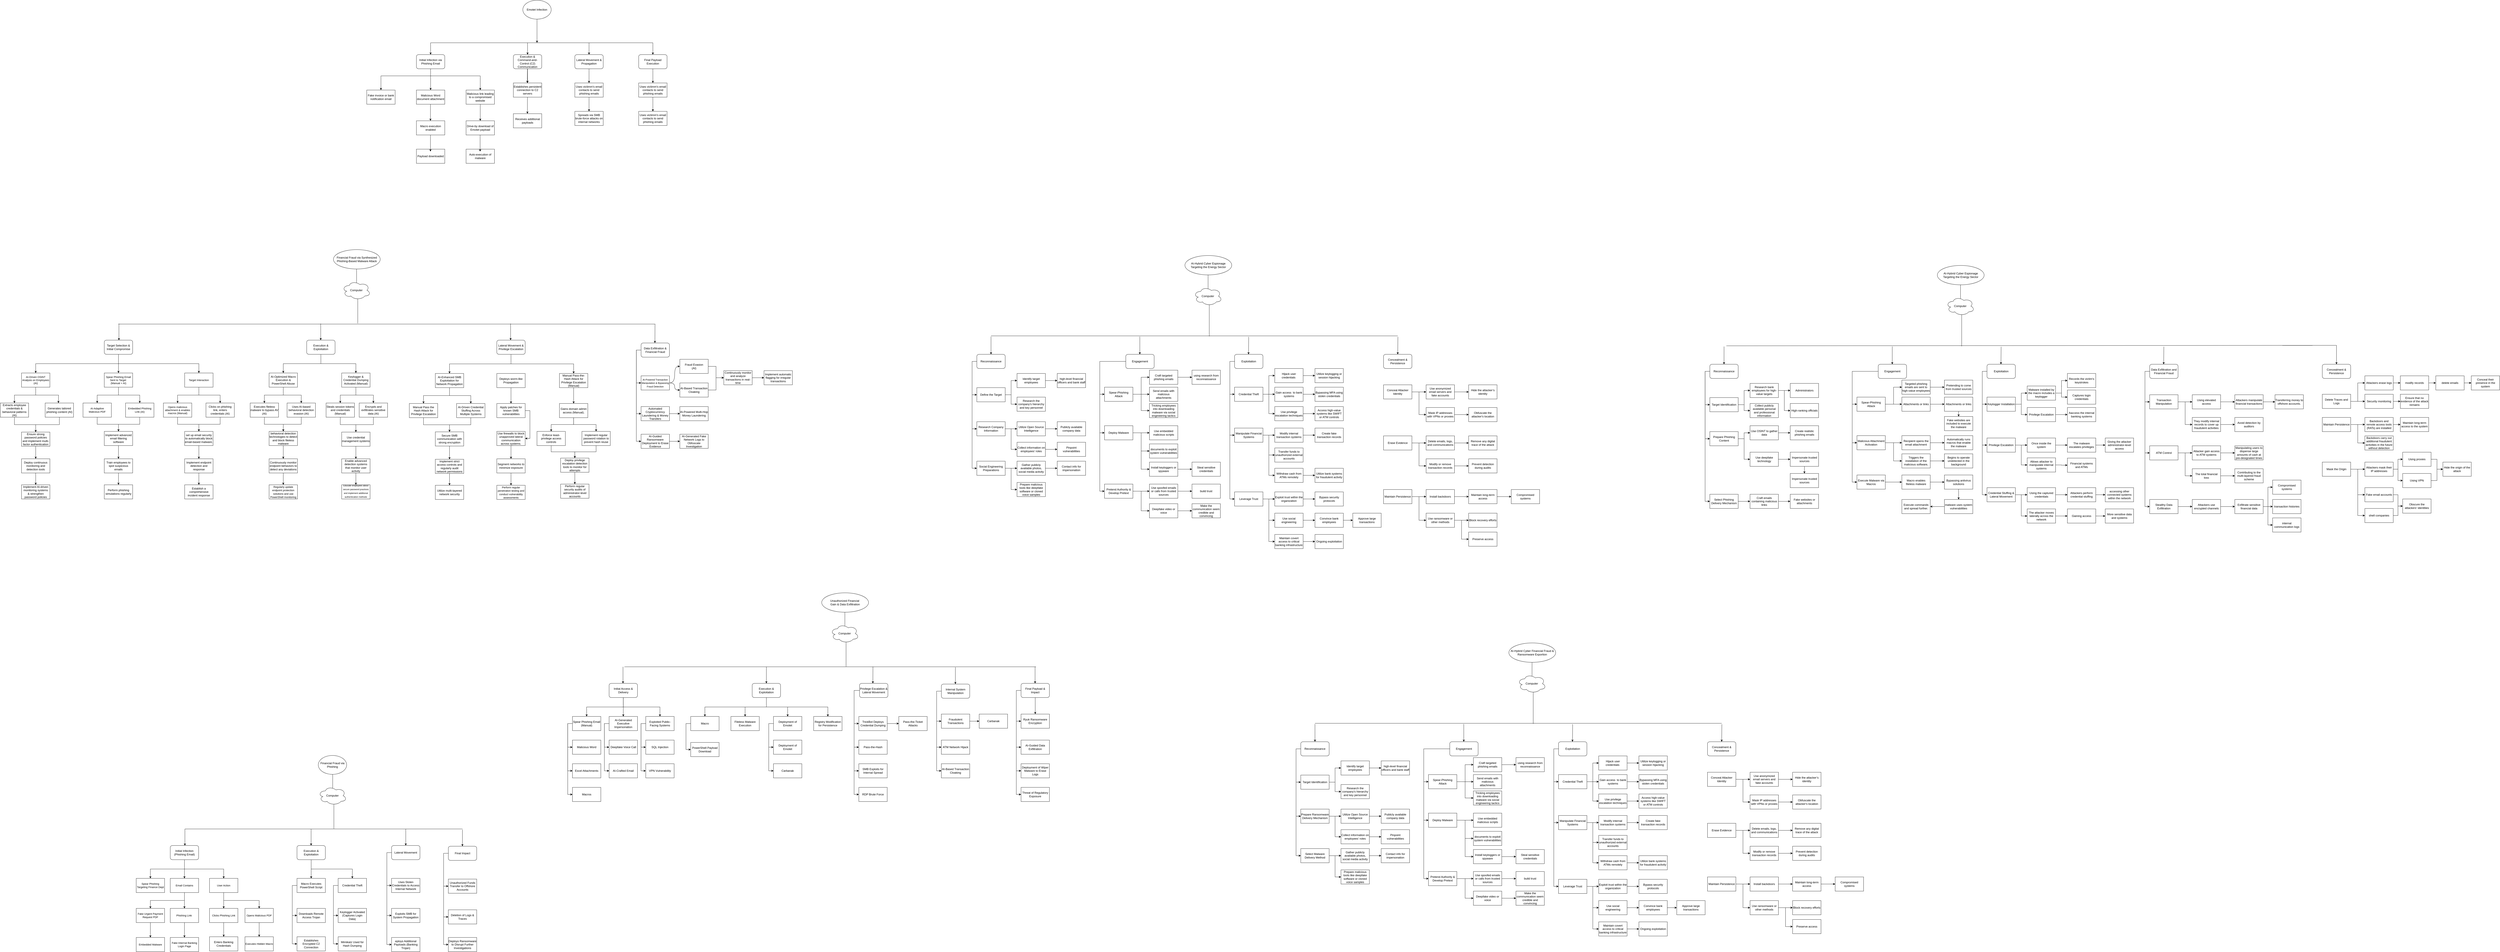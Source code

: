 <mxfile version="26.1.3">
  <diagram id="31d5PwhxR0wAVE4Sb7d_" name="Page-2">
    <mxGraphModel dx="6920" dy="3690" grid="0" gridSize="10" guides="1" tooltips="1" connect="1" arrows="1" fold="1" page="0" pageScale="1" pageWidth="850" pageHeight="1100" math="0" shadow="0">
      <root>
        <mxCell id="0" />
        <mxCell id="1" parent="0" />
        <mxCell id="ADdKbOvr9OxGY5025vm9-167" value="Financial Fraud via Phishing" style="ellipse;whiteSpace=wrap;html=1;" parent="1" vertex="1">
          <mxGeometry x="-635" y="3135" width="120" height="80" as="geometry" />
        </mxCell>
        <mxCell id="ADdKbOvr9OxGY5025vm9-257" style="edgeStyle=orthogonalEdgeStyle;rounded=0;orthogonalLoop=1;jettySize=auto;html=1;exitX=0;exitY=0.5;exitDx=0;exitDy=0;entryX=0;entryY=0.5;entryDx=0;entryDy=0;" parent="1" source="ADdKbOvr9OxGY5025vm9-170" target="ADdKbOvr9OxGY5025vm9-200" edge="1">
          <mxGeometry relative="1" as="geometry" />
        </mxCell>
        <mxCell id="ADdKbOvr9OxGY5025vm9-258" style="edgeStyle=orthogonalEdgeStyle;rounded=0;orthogonalLoop=1;jettySize=auto;html=1;exitX=0;exitY=0.5;exitDx=0;exitDy=0;entryX=0;entryY=0.5;entryDx=0;entryDy=0;" parent="1" source="ADdKbOvr9OxGY5025vm9-170" target="ADdKbOvr9OxGY5025vm9-201" edge="1">
          <mxGeometry relative="1" as="geometry" />
        </mxCell>
        <mxCell id="ADdKbOvr9OxGY5025vm9-260" style="edgeStyle=orthogonalEdgeStyle;rounded=0;orthogonalLoop=1;jettySize=auto;html=1;exitX=0;exitY=0.5;exitDx=0;exitDy=0;entryX=0;entryY=0.5;entryDx=0;entryDy=0;" parent="1" source="ADdKbOvr9OxGY5025vm9-170" target="ADdKbOvr9OxGY5025vm9-259" edge="1">
          <mxGeometry relative="1" as="geometry" />
        </mxCell>
        <mxCell id="ADdKbOvr9OxGY5025vm9-170" value="Lateral Movement" style="rounded=1;whiteSpace=wrap;html=1;" parent="1" vertex="1">
          <mxGeometry x="-325" y="3516" width="120" height="60" as="geometry" />
        </mxCell>
        <mxCell id="ADdKbOvr9OxGY5025vm9-264" style="edgeStyle=orthogonalEdgeStyle;rounded=0;orthogonalLoop=1;jettySize=auto;html=1;exitX=0;exitY=0.5;exitDx=0;exitDy=0;entryX=0;entryY=0.5;entryDx=0;entryDy=0;" parent="1" source="ADdKbOvr9OxGY5025vm9-177" target="ADdKbOvr9OxGY5025vm9-203" edge="1">
          <mxGeometry relative="1" as="geometry" />
        </mxCell>
        <mxCell id="ADdKbOvr9OxGY5025vm9-265" style="edgeStyle=orthogonalEdgeStyle;rounded=0;orthogonalLoop=1;jettySize=auto;html=1;exitX=0;exitY=0.5;exitDx=0;exitDy=0;entryX=0;entryY=0.5;entryDx=0;entryDy=0;" parent="1" source="ADdKbOvr9OxGY5025vm9-177" target="ADdKbOvr9OxGY5025vm9-202" edge="1">
          <mxGeometry relative="1" as="geometry" />
        </mxCell>
        <mxCell id="ADdKbOvr9OxGY5025vm9-266" value="" style="edgeStyle=orthogonalEdgeStyle;rounded=0;orthogonalLoop=1;jettySize=auto;html=1;exitX=0;exitY=0.5;exitDx=0;exitDy=0;entryX=0;entryY=0.5;entryDx=0;entryDy=0;" parent="1" source="ADdKbOvr9OxGY5025vm9-177" target="ADdKbOvr9OxGY5025vm9-206" edge="1">
          <mxGeometry relative="1" as="geometry" />
        </mxCell>
        <mxCell id="ADdKbOvr9OxGY5025vm9-177" value="Final Impact" style="rounded=1;whiteSpace=wrap;html=1;" parent="1" vertex="1">
          <mxGeometry x="-85" y="3519" width="120" height="60" as="geometry" />
        </mxCell>
        <mxCell id="ADdKbOvr9OxGY5025vm9-249" style="edgeStyle=orthogonalEdgeStyle;rounded=0;orthogonalLoop=1;jettySize=auto;html=1;exitX=0.5;exitY=1;exitDx=0;exitDy=0;entryX=0.5;entryY=0;entryDx=0;entryDy=0;" parent="1" source="ADdKbOvr9OxGY5025vm9-180" target="ADdKbOvr9OxGY5025vm9-248" edge="1">
          <mxGeometry relative="1" as="geometry" />
        </mxCell>
        <mxCell id="ADdKbOvr9OxGY5025vm9-250" style="edgeStyle=orthogonalEdgeStyle;rounded=0;orthogonalLoop=1;jettySize=auto;html=1;exitX=0.5;exitY=1;exitDx=0;exitDy=0;entryX=0.5;entryY=0;entryDx=0;entryDy=0;" parent="1" source="ADdKbOvr9OxGY5025vm9-180" target="ADdKbOvr9OxGY5025vm9-247" edge="1">
          <mxGeometry relative="1" as="geometry" />
        </mxCell>
        <mxCell id="ADdKbOvr9OxGY5025vm9-180" value="Execution &amp; Exploitation" style="rounded=1;whiteSpace=wrap;html=1;" parent="1" vertex="1">
          <mxGeometry x="-725" y="3516" width="120" height="60" as="geometry" />
        </mxCell>
        <mxCell id="ADdKbOvr9OxGY5025vm9-181" style="edgeStyle=orthogonalEdgeStyle;rounded=0;orthogonalLoop=1;jettySize=auto;html=1;exitX=0.5;exitY=1;exitDx=0;exitDy=0;entryX=0.5;entryY=0;entryDx=0;entryDy=0;" parent="1" source="ADdKbOvr9OxGY5025vm9-184" target="ADdKbOvr9OxGY5025vm9-187" edge="1">
          <mxGeometry relative="1" as="geometry" />
        </mxCell>
        <mxCell id="ADdKbOvr9OxGY5025vm9-182" style="edgeStyle=orthogonalEdgeStyle;rounded=0;orthogonalLoop=1;jettySize=auto;html=1;exitX=0.5;exitY=1;exitDx=0;exitDy=0;" parent="1" source="ADdKbOvr9OxGY5025vm9-184" target="ADdKbOvr9OxGY5025vm9-186" edge="1">
          <mxGeometry relative="1" as="geometry" />
        </mxCell>
        <mxCell id="ADdKbOvr9OxGY5025vm9-183" style="edgeStyle=orthogonalEdgeStyle;rounded=0;orthogonalLoop=1;jettySize=auto;html=1;exitX=0.5;exitY=1;exitDx=0;exitDy=0;entryX=0.5;entryY=0;entryDx=0;entryDy=0;" parent="1" source="ADdKbOvr9OxGY5025vm9-184" target="ADdKbOvr9OxGY5025vm9-185" edge="1">
          <mxGeometry relative="1" as="geometry" />
        </mxCell>
        <mxCell id="ADdKbOvr9OxGY5025vm9-184" value="Initial Infection&lt;div&gt;(Phishing Email)&lt;/div&gt;" style="rounded=1;whiteSpace=wrap;html=1;" parent="1" vertex="1">
          <mxGeometry x="-1261" y="3516" width="120" height="60" as="geometry" />
        </mxCell>
        <mxCell id="ADdKbOvr9OxGY5025vm9-238" style="edgeStyle=orthogonalEdgeStyle;rounded=0;orthogonalLoop=1;jettySize=auto;html=1;exitX=0.5;exitY=1;exitDx=0;exitDy=0;" parent="1" source="ADdKbOvr9OxGY5025vm9-185" target="ADdKbOvr9OxGY5025vm9-190" edge="1">
          <mxGeometry relative="1" as="geometry" />
        </mxCell>
        <mxCell id="ADdKbOvr9OxGY5025vm9-243" style="edgeStyle=orthogonalEdgeStyle;rounded=0;orthogonalLoop=1;jettySize=auto;html=1;exitX=0.5;exitY=1;exitDx=0;exitDy=0;entryX=0.5;entryY=0;entryDx=0;entryDy=0;" parent="1" source="ADdKbOvr9OxGY5025vm9-185" target="ADdKbOvr9OxGY5025vm9-194" edge="1">
          <mxGeometry relative="1" as="geometry" />
        </mxCell>
        <mxCell id="ADdKbOvr9OxGY5025vm9-185" value="User Action" style="rounded=0;whiteSpace=wrap;html=1;fontSize=11;" parent="1" vertex="1">
          <mxGeometry x="-1095" y="3655" width="120" height="60" as="geometry" />
        </mxCell>
        <mxCell id="ADdKbOvr9OxGY5025vm9-235" style="edgeStyle=orthogonalEdgeStyle;rounded=0;orthogonalLoop=1;jettySize=auto;html=1;exitX=0.5;exitY=1;exitDx=0;exitDy=0;" parent="1" source="ADdKbOvr9OxGY5025vm9-186" target="ADdKbOvr9OxGY5025vm9-220" edge="1">
          <mxGeometry relative="1" as="geometry" />
        </mxCell>
        <mxCell id="ADdKbOvr9OxGY5025vm9-236" style="edgeStyle=orthogonalEdgeStyle;rounded=0;orthogonalLoop=1;jettySize=auto;html=1;exitX=0.5;exitY=1;exitDx=0;exitDy=0;entryX=0.5;entryY=0;entryDx=0;entryDy=0;" parent="1" source="ADdKbOvr9OxGY5025vm9-186" target="ADdKbOvr9OxGY5025vm9-221" edge="1">
          <mxGeometry relative="1" as="geometry" />
        </mxCell>
        <mxCell id="ADdKbOvr9OxGY5025vm9-186" value="Email Contains" style="rounded=0;whiteSpace=wrap;html=1;fontSize=11;" parent="1" vertex="1">
          <mxGeometry x="-1261" y="3655" width="120" height="60" as="geometry" />
        </mxCell>
        <mxCell id="ADdKbOvr9OxGY5025vm9-187" value="Spear Phishing Targeting Finance Dept" style="rounded=0;whiteSpace=wrap;html=1;fontSize=11;" parent="1" vertex="1">
          <mxGeometry x="-1405" y="3655" width="120" height="60" as="geometry" />
        </mxCell>
        <mxCell id="ADdKbOvr9OxGY5025vm9-242" style="edgeStyle=orthogonalEdgeStyle;rounded=0;orthogonalLoop=1;jettySize=auto;html=1;exitX=0.5;exitY=1;exitDx=0;exitDy=0;" parent="1" source="ADdKbOvr9OxGY5025vm9-190" target="ADdKbOvr9OxGY5025vm9-199" edge="1">
          <mxGeometry relative="1" as="geometry" />
        </mxCell>
        <mxCell id="ADdKbOvr9OxGY5025vm9-190" value="Clicks Phishing Link" style="rounded=0;whiteSpace=wrap;html=1;fontSize=11;" parent="1" vertex="1">
          <mxGeometry x="-1095" y="3782" width="120" height="60" as="geometry" />
        </mxCell>
        <mxCell id="ADdKbOvr9OxGY5025vm9-244" style="edgeStyle=orthogonalEdgeStyle;rounded=0;orthogonalLoop=1;jettySize=auto;html=1;exitX=0.5;exitY=1;exitDx=0;exitDy=0;" parent="1" source="ADdKbOvr9OxGY5025vm9-194" target="ADdKbOvr9OxGY5025vm9-198" edge="1">
          <mxGeometry relative="1" as="geometry" />
        </mxCell>
        <mxCell id="ADdKbOvr9OxGY5025vm9-194" value="Opens Malicious PDF" style="rounded=0;whiteSpace=wrap;html=1;fontSize=11;" parent="1" vertex="1">
          <mxGeometry x="-945" y="3782" width="120" height="60" as="geometry" />
        </mxCell>
        <mxCell id="ADdKbOvr9OxGY5025vm9-198" value="Executes Hidden Macro" style="rounded=0;whiteSpace=wrap;html=1;fontSize=11;" parent="1" vertex="1">
          <mxGeometry x="-945" y="3902" width="120" height="60" as="geometry" />
        </mxCell>
        <mxCell id="ADdKbOvr9OxGY5025vm9-199" value="Enters Banking Credentials" style="rounded=0;whiteSpace=wrap;html=1;" parent="1" vertex="1">
          <mxGeometry x="-1095" y="3902" width="120" height="60" as="geometry" />
        </mxCell>
        <mxCell id="ADdKbOvr9OxGY5025vm9-200" value="Exploits SMB for System Propagation" style="rounded=0;whiteSpace=wrap;html=1;" parent="1" vertex="1">
          <mxGeometry x="-325" y="3782" width="120" height="60" as="geometry" />
        </mxCell>
        <mxCell id="ADdKbOvr9OxGY5025vm9-201" value="Uses Stolen Credentials to Access Internal Network" style="rounded=0;whiteSpace=wrap;html=1;" parent="1" vertex="1">
          <mxGeometry x="-325" y="3655" width="120" height="60" as="geometry" />
        </mxCell>
        <mxCell id="ADdKbOvr9OxGY5025vm9-202" value="Deletion of Logs &amp; Traces" style="rounded=0;whiteSpace=wrap;html=1;" parent="1" vertex="1">
          <mxGeometry x="-85" y="3788" width="120" height="60" as="geometry" />
        </mxCell>
        <mxCell id="ADdKbOvr9OxGY5025vm9-203" value="Unauthorized Funds Transfer to Offshore Accounts" style="rounded=0;whiteSpace=wrap;html=1;" parent="1" vertex="1">
          <mxGeometry x="-85" y="3658" width="120" height="60" as="geometry" />
        </mxCell>
        <mxCell id="ADdKbOvr9OxGY5025vm9-206" value="Deploys Ransomware to Disrupt Further Investigations" style="rounded=0;whiteSpace=wrap;html=1;" parent="1" vertex="1">
          <mxGeometry x="-85" y="3905" width="120" height="60" as="geometry" />
        </mxCell>
        <mxCell id="ADdKbOvr9OxGY5025vm9-207" value="Computer" style="ellipse;shape=cloud;whiteSpace=wrap;html=1;" parent="1" vertex="1">
          <mxGeometry x="-635" y="3265" width="120" height="80" as="geometry" />
        </mxCell>
        <mxCell id="ADdKbOvr9OxGY5025vm9-208" value="" style="endArrow=none;html=1;rounded=0;" parent="1" edge="1">
          <mxGeometry width="50" height="50" relative="1" as="geometry">
            <mxPoint x="-1199" y="3446" as="sourcePoint" />
            <mxPoint x="-25" y="3446" as="targetPoint" />
          </mxGeometry>
        </mxCell>
        <mxCell id="ADdKbOvr9OxGY5025vm9-210" value="" style="endArrow=classic;html=1;rounded=0;" parent="1" edge="1">
          <mxGeometry x="0.007" width="50" height="50" relative="1" as="geometry">
            <mxPoint x="-665.36" y="3446" as="sourcePoint" />
            <mxPoint x="-665.36" y="3516.0" as="targetPoint" />
            <mxPoint as="offset" />
          </mxGeometry>
        </mxCell>
        <mxCell id="ADdKbOvr9OxGY5025vm9-211" value="" style="endArrow=classic;html=1;rounded=0;" parent="1" edge="1">
          <mxGeometry width="50" height="50" relative="1" as="geometry">
            <mxPoint x="-265" y="3446" as="sourcePoint" />
            <mxPoint x="-265" y="3516" as="targetPoint" />
          </mxGeometry>
        </mxCell>
        <mxCell id="ADdKbOvr9OxGY5025vm9-212" value="" style="endArrow=classic;html=1;rounded=0;" parent="1" edge="1">
          <mxGeometry width="50" height="50" relative="1" as="geometry">
            <mxPoint x="-25.38" y="3449" as="sourcePoint" />
            <mxPoint x="-25.38" y="3519" as="targetPoint" />
          </mxGeometry>
        </mxCell>
        <mxCell id="ADdKbOvr9OxGY5025vm9-213" value="" style="endArrow=classic;html=1;rounded=0;entryX=0.516;entryY=0.005;entryDx=0;entryDy=0;entryPerimeter=0;" parent="1" target="ADdKbOvr9OxGY5025vm9-184" edge="1">
          <mxGeometry width="50" height="50" relative="1" as="geometry">
            <mxPoint x="-1199" y="3446" as="sourcePoint" />
            <mxPoint x="-1139" y="3476" as="targetPoint" />
          </mxGeometry>
        </mxCell>
        <mxCell id="ADdKbOvr9OxGY5025vm9-217" value="" style="endArrow=none;html=1;rounded=0;exitX=0.508;exitY=0.116;exitDx=0;exitDy=0;exitPerimeter=0;" parent="1" source="ADdKbOvr9OxGY5025vm9-207" edge="1">
          <mxGeometry width="50" height="50" relative="1" as="geometry">
            <mxPoint x="-574" y="3264" as="sourcePoint" />
            <mxPoint x="-574" y="3215" as="targetPoint" />
          </mxGeometry>
        </mxCell>
        <mxCell id="6-L4_wkneTpCRCNKvnSP-235" style="edgeStyle=orthogonalEdgeStyle;rounded=0;orthogonalLoop=1;jettySize=auto;html=1;exitX=0.5;exitY=1;exitDx=0;exitDy=0;entryX=0.5;entryY=0;entryDx=0;entryDy=0;" parent="1" source="ADdKbOvr9OxGY5025vm9-220" target="6-L4_wkneTpCRCNKvnSP-233" edge="1">
          <mxGeometry relative="1" as="geometry" />
        </mxCell>
        <mxCell id="ADdKbOvr9OxGY5025vm9-220" value="Phishing Link&amp;nbsp;" style="rounded=0;whiteSpace=wrap;html=1;fontSize=11;" parent="1" vertex="1">
          <mxGeometry x="-1261" y="3782" width="120" height="60" as="geometry" />
        </mxCell>
        <mxCell id="6-L4_wkneTpCRCNKvnSP-234" style="edgeStyle=orthogonalEdgeStyle;rounded=0;orthogonalLoop=1;jettySize=auto;html=1;exitX=0.5;exitY=1;exitDx=0;exitDy=0;entryX=0.5;entryY=0;entryDx=0;entryDy=0;" parent="1" source="ADdKbOvr9OxGY5025vm9-221" target="6-L4_wkneTpCRCNKvnSP-232" edge="1">
          <mxGeometry relative="1" as="geometry" />
        </mxCell>
        <mxCell id="ADdKbOvr9OxGY5025vm9-221" value="Fake Urgent Payment Request PDF" style="rounded=0;whiteSpace=wrap;html=1;fontSize=11;" parent="1" vertex="1">
          <mxGeometry x="-1405" y="3782" width="120" height="60" as="geometry" />
        </mxCell>
        <mxCell id="ADdKbOvr9OxGY5025vm9-245" value="Establishes Encrypted C2 Connection" style="rounded=0;whiteSpace=wrap;html=1;" parent="1" vertex="1">
          <mxGeometry x="-725" y="3902" width="120" height="60" as="geometry" />
        </mxCell>
        <mxCell id="ADdKbOvr9OxGY5025vm9-246" value="Downloads Remote Access Trojan" style="rounded=0;whiteSpace=wrap;html=1;" parent="1" vertex="1">
          <mxGeometry x="-725" y="3782" width="120" height="60" as="geometry" />
        </mxCell>
        <mxCell id="ADdKbOvr9OxGY5025vm9-255" style="edgeStyle=orthogonalEdgeStyle;rounded=0;orthogonalLoop=1;jettySize=auto;html=1;exitX=0;exitY=0.5;exitDx=0;exitDy=0;entryX=0;entryY=0.5;entryDx=0;entryDy=0;" parent="1" source="ADdKbOvr9OxGY5025vm9-247" target="ADdKbOvr9OxGY5025vm9-253" edge="1">
          <mxGeometry relative="1" as="geometry" />
        </mxCell>
        <mxCell id="ADdKbOvr9OxGY5025vm9-256" style="edgeStyle=orthogonalEdgeStyle;rounded=0;orthogonalLoop=1;jettySize=auto;html=1;exitX=0;exitY=0.5;exitDx=0;exitDy=0;entryX=0;entryY=0.5;entryDx=0;entryDy=0;" parent="1" source="ADdKbOvr9OxGY5025vm9-247" target="ADdKbOvr9OxGY5025vm9-254" edge="1">
          <mxGeometry relative="1" as="geometry" />
        </mxCell>
        <mxCell id="ADdKbOvr9OxGY5025vm9-247" value="Credential Theft" style="rounded=0;whiteSpace=wrap;html=1;" parent="1" vertex="1">
          <mxGeometry x="-551" y="3655" width="120" height="60" as="geometry" />
        </mxCell>
        <mxCell id="ADdKbOvr9OxGY5025vm9-251" style="edgeStyle=orthogonalEdgeStyle;rounded=0;orthogonalLoop=1;jettySize=auto;html=1;exitX=0;exitY=0.5;exitDx=0;exitDy=0;entryX=0;entryY=0.5;entryDx=0;entryDy=0;" parent="1" source="ADdKbOvr9OxGY5025vm9-248" target="ADdKbOvr9OxGY5025vm9-245" edge="1">
          <mxGeometry relative="1" as="geometry" />
        </mxCell>
        <mxCell id="ADdKbOvr9OxGY5025vm9-252" style="edgeStyle=orthogonalEdgeStyle;rounded=0;orthogonalLoop=1;jettySize=auto;html=1;exitX=0;exitY=0.5;exitDx=0;exitDy=0;entryX=0;entryY=0.5;entryDx=0;entryDy=0;" parent="1" source="ADdKbOvr9OxGY5025vm9-248" target="ADdKbOvr9OxGY5025vm9-246" edge="1">
          <mxGeometry relative="1" as="geometry" />
        </mxCell>
        <mxCell id="ADdKbOvr9OxGY5025vm9-248" value="Macro Executes PowerShell Script" style="rounded=0;whiteSpace=wrap;html=1;" parent="1" vertex="1">
          <mxGeometry x="-725" y="3655" width="120" height="60" as="geometry" />
        </mxCell>
        <mxCell id="ADdKbOvr9OxGY5025vm9-253" value="Mimikatz Used for Hash Dumping" style="rounded=0;whiteSpace=wrap;html=1;" parent="1" vertex="1">
          <mxGeometry x="-551" y="3902" width="120" height="60" as="geometry" />
        </mxCell>
        <mxCell id="ADdKbOvr9OxGY5025vm9-254" value="Keylogger Activated (Captures Login Data)" style="rounded=0;whiteSpace=wrap;html=1;" parent="1" vertex="1">
          <mxGeometry x="-551" y="3782" width="120" height="60" as="geometry" />
        </mxCell>
        <mxCell id="ADdKbOvr9OxGY5025vm9-259" value="eploys Additional Payloads (Banking Trojan)" style="rounded=0;whiteSpace=wrap;html=1;" parent="1" vertex="1">
          <mxGeometry x="-325" y="3905" width="120" height="60" as="geometry" />
        </mxCell>
        <mxCell id="ADdKbOvr9OxGY5025vm9-261" value="" style="endArrow=none;html=1;rounded=0;entryX=0.55;entryY=0.95;entryDx=0;entryDy=0;entryPerimeter=0;" parent="1" target="ADdKbOvr9OxGY5025vm9-207" edge="1">
          <mxGeometry width="50" height="50" relative="1" as="geometry">
            <mxPoint x="-569" y="3445" as="sourcePoint" />
            <mxPoint x="5" y="3585" as="targetPoint" />
          </mxGeometry>
        </mxCell>
        <mxCell id="6-L4_wkneTpCRCNKvnSP-1" value="Financial Fraud via Synthesized Phishing-Based Malware Attack" style="ellipse;whiteSpace=wrap;html=1;" parent="1" vertex="1">
          <mxGeometry x="-571" y="995" width="198" height="82" as="geometry" />
        </mxCell>
        <mxCell id="6-L4_wkneTpCRCNKvnSP-69" style="edgeStyle=orthogonalEdgeStyle;rounded=0;orthogonalLoop=1;jettySize=auto;html=1;exitX=0.5;exitY=1;exitDx=0;exitDy=0;entryX=0.5;entryY=0;entryDx=0;entryDy=0;" parent="1" source="6-L4_wkneTpCRCNKvnSP-5" target="6-L4_wkneTpCRCNKvnSP-31" edge="1">
          <mxGeometry relative="1" as="geometry" />
        </mxCell>
        <mxCell id="6-L4_wkneTpCRCNKvnSP-458" style="edgeStyle=orthogonalEdgeStyle;rounded=0;orthogonalLoop=1;jettySize=auto;html=1;exitX=0.5;exitY=1;exitDx=0;exitDy=0;" parent="1" source="6-L4_wkneTpCRCNKvnSP-5" target="6-L4_wkneTpCRCNKvnSP-448" edge="1">
          <mxGeometry relative="1" as="geometry" />
        </mxCell>
        <mxCell id="6-L4_wkneTpCRCNKvnSP-5" value="Lateral Movement &amp; Privilege Escalation" style="rounded=1;whiteSpace=wrap;html=1;" parent="1" vertex="1">
          <mxGeometry x="120" y="1378" width="120" height="60" as="geometry" />
        </mxCell>
        <mxCell id="6-L4_wkneTpCRCNKvnSP-6" style="edgeStyle=orthogonalEdgeStyle;rounded=0;orthogonalLoop=1;jettySize=auto;html=1;exitX=0;exitY=0.5;exitDx=0;exitDy=0;entryX=0;entryY=0.5;entryDx=0;entryDy=0;" parent="1" source="6-L4_wkneTpCRCNKvnSP-9" target="6-L4_wkneTpCRCNKvnSP-33" edge="1">
          <mxGeometry relative="1" as="geometry" />
        </mxCell>
        <mxCell id="6-L4_wkneTpCRCNKvnSP-7" style="edgeStyle=orthogonalEdgeStyle;rounded=0;orthogonalLoop=1;jettySize=auto;html=1;exitX=0;exitY=0.5;exitDx=0;exitDy=0;entryX=0;entryY=0.5;entryDx=0;entryDy=0;" parent="1" source="6-L4_wkneTpCRCNKvnSP-9" target="6-L4_wkneTpCRCNKvnSP-32" edge="1">
          <mxGeometry relative="1" as="geometry" />
        </mxCell>
        <mxCell id="6-L4_wkneTpCRCNKvnSP-8" value="" style="edgeStyle=orthogonalEdgeStyle;rounded=0;orthogonalLoop=1;jettySize=auto;html=1;exitX=0;exitY=0.5;exitDx=0;exitDy=0;entryX=0;entryY=0.5;entryDx=0;entryDy=0;" parent="1" source="6-L4_wkneTpCRCNKvnSP-9" target="6-L4_wkneTpCRCNKvnSP-34" edge="1">
          <mxGeometry relative="1" as="geometry" />
        </mxCell>
        <mxCell id="6-L4_wkneTpCRCNKvnSP-9" value="Data Exfiltration &amp; Financial Fraud" style="rounded=1;whiteSpace=wrap;html=1;" parent="1" vertex="1">
          <mxGeometry x="730.07" y="1390" width="120" height="60" as="geometry" />
        </mxCell>
        <mxCell id="6-L4_wkneTpCRCNKvnSP-10" style="edgeStyle=orthogonalEdgeStyle;rounded=0;orthogonalLoop=1;jettySize=auto;html=1;exitX=0.5;exitY=1;exitDx=0;exitDy=0;entryX=0.5;entryY=0;entryDx=0;entryDy=0;" parent="1" source="6-L4_wkneTpCRCNKvnSP-12" target="6-L4_wkneTpCRCNKvnSP-51" edge="1">
          <mxGeometry relative="1" as="geometry" />
        </mxCell>
        <mxCell id="6-L4_wkneTpCRCNKvnSP-11" style="edgeStyle=orthogonalEdgeStyle;rounded=0;orthogonalLoop=1;jettySize=auto;html=1;exitX=0.5;exitY=1;exitDx=0;exitDy=0;entryX=0.5;entryY=0;entryDx=0;entryDy=0;" parent="1" source="6-L4_wkneTpCRCNKvnSP-12" target="6-L4_wkneTpCRCNKvnSP-48" edge="1">
          <mxGeometry relative="1" as="geometry" />
        </mxCell>
        <mxCell id="6-L4_wkneTpCRCNKvnSP-12" value="Execution &amp; Exploitation" style="rounded=1;whiteSpace=wrap;html=1;" parent="1" vertex="1">
          <mxGeometry x="-684" y="1378" width="120" height="60" as="geometry" />
        </mxCell>
        <mxCell id="6-L4_wkneTpCRCNKvnSP-13" style="edgeStyle=orthogonalEdgeStyle;rounded=0;orthogonalLoop=1;jettySize=auto;html=1;exitX=0.5;exitY=1;exitDx=0;exitDy=0;entryX=0.5;entryY=0;entryDx=0;entryDy=0;" parent="1" source="6-L4_wkneTpCRCNKvnSP-16" target="6-L4_wkneTpCRCNKvnSP-23" edge="1">
          <mxGeometry relative="1" as="geometry" />
        </mxCell>
        <mxCell id="6-L4_wkneTpCRCNKvnSP-14" style="edgeStyle=orthogonalEdgeStyle;rounded=0;orthogonalLoop=1;jettySize=auto;html=1;exitX=0.5;exitY=1;exitDx=0;exitDy=0;" parent="1" source="6-L4_wkneTpCRCNKvnSP-16" target="6-L4_wkneTpCRCNKvnSP-22" edge="1">
          <mxGeometry relative="1" as="geometry" />
        </mxCell>
        <mxCell id="6-L4_wkneTpCRCNKvnSP-15" style="edgeStyle=orthogonalEdgeStyle;rounded=0;orthogonalLoop=1;jettySize=auto;html=1;exitX=0.5;exitY=1;exitDx=0;exitDy=0;entryX=0.5;entryY=0;entryDx=0;entryDy=0;" parent="1" source="6-L4_wkneTpCRCNKvnSP-16" target="6-L4_wkneTpCRCNKvnSP-19" edge="1">
          <mxGeometry relative="1" as="geometry" />
        </mxCell>
        <mxCell id="6-L4_wkneTpCRCNKvnSP-16" value="Target Selection &amp; Initial Compromise" style="rounded=1;whiteSpace=wrap;html=1;" parent="1" vertex="1">
          <mxGeometry x="-1540" y="1378" width="120" height="60" as="geometry" />
        </mxCell>
        <mxCell id="6-L4_wkneTpCRCNKvnSP-415" style="edgeStyle=orthogonalEdgeStyle;rounded=0;orthogonalLoop=1;jettySize=auto;html=1;exitX=0.5;exitY=1;exitDx=0;exitDy=0;entryX=0.5;entryY=0;entryDx=0;entryDy=0;" parent="1" source="6-L4_wkneTpCRCNKvnSP-19" target="6-L4_wkneTpCRCNKvnSP-25" edge="1">
          <mxGeometry relative="1" as="geometry" />
        </mxCell>
        <mxCell id="6-L4_wkneTpCRCNKvnSP-416" style="edgeStyle=orthogonalEdgeStyle;rounded=0;orthogonalLoop=1;jettySize=auto;html=1;exitX=0.5;exitY=1;exitDx=0;exitDy=0;entryX=0.5;entryY=0;entryDx=0;entryDy=0;" parent="1" source="6-L4_wkneTpCRCNKvnSP-19" target="6-L4_wkneTpCRCNKvnSP-29" edge="1">
          <mxGeometry relative="1" as="geometry" />
        </mxCell>
        <mxCell id="6-L4_wkneTpCRCNKvnSP-19" value="Target Interaction" style="rounded=0;whiteSpace=wrap;html=1;fontSize=11;" parent="1" vertex="1">
          <mxGeometry x="-1200" y="1517" width="120" height="60" as="geometry" />
        </mxCell>
        <mxCell id="6-L4_wkneTpCRCNKvnSP-406" style="edgeStyle=orthogonalEdgeStyle;rounded=0;orthogonalLoop=1;jettySize=auto;html=1;exitX=0.5;exitY=1;exitDx=0;exitDy=0;entryX=0.5;entryY=0;entryDx=0;entryDy=0;" parent="1" source="6-L4_wkneTpCRCNKvnSP-22" target="6-L4_wkneTpCRCNKvnSP-42" edge="1">
          <mxGeometry relative="1" as="geometry" />
        </mxCell>
        <mxCell id="6-L4_wkneTpCRCNKvnSP-407" style="edgeStyle=orthogonalEdgeStyle;rounded=0;orthogonalLoop=1;jettySize=auto;html=1;exitX=0.5;exitY=1;exitDx=0;exitDy=0;entryX=0.5;entryY=0;entryDx=0;entryDy=0;" parent="1" source="6-L4_wkneTpCRCNKvnSP-22" target="6-L4_wkneTpCRCNKvnSP-43" edge="1">
          <mxGeometry relative="1" as="geometry" />
        </mxCell>
        <mxCell id="6-L4_wkneTpCRCNKvnSP-22" value="Spear Phishing Email Sent to Target&amp;nbsp;&lt;div&gt;(Manual + AI)&lt;/div&gt;" style="rounded=0;whiteSpace=wrap;html=1;fontSize=11;" parent="1" vertex="1">
          <mxGeometry x="-1540" y="1517" width="120" height="60" as="geometry" />
        </mxCell>
        <mxCell id="6-L4_wkneTpCRCNKvnSP-60" style="edgeStyle=orthogonalEdgeStyle;rounded=0;orthogonalLoop=1;jettySize=auto;html=1;exitX=0.5;exitY=1;exitDx=0;exitDy=0;" parent="1" source="6-L4_wkneTpCRCNKvnSP-23" target="6-L4_wkneTpCRCNKvnSP-58" edge="1">
          <mxGeometry relative="1" as="geometry" />
        </mxCell>
        <mxCell id="6-L4_wkneTpCRCNKvnSP-61" style="edgeStyle=orthogonalEdgeStyle;rounded=0;orthogonalLoop=1;jettySize=auto;html=1;exitX=0.5;exitY=1;exitDx=0;exitDy=0;entryX=0.5;entryY=0;entryDx=0;entryDy=0;" parent="1" source="6-L4_wkneTpCRCNKvnSP-23" edge="1">
          <mxGeometry relative="1" as="geometry">
            <mxPoint x="-1734.0" y="1644" as="targetPoint" />
          </mxGeometry>
        </mxCell>
        <mxCell id="6-L4_wkneTpCRCNKvnSP-23" value="AI-Driven OSINT Analysis on Employees&lt;div&gt;(AI)&lt;/div&gt;" style="rounded=0;whiteSpace=wrap;html=1;fontSize=11;" parent="1" vertex="1">
          <mxGeometry x="-1890" y="1517" width="120" height="60" as="geometry" />
        </mxCell>
        <mxCell id="6-L4_wkneTpCRCNKvnSP-420" style="edgeStyle=orthogonalEdgeStyle;rounded=0;orthogonalLoop=1;jettySize=auto;html=1;exitX=0.5;exitY=1;exitDx=0;exitDy=0;entryX=0.5;entryY=0;entryDx=0;entryDy=0;" parent="1" source="6-L4_wkneTpCRCNKvnSP-25" target="6-L4_wkneTpCRCNKvnSP-419" edge="1">
          <mxGeometry relative="1" as="geometry" />
        </mxCell>
        <mxCell id="6-L4_wkneTpCRCNKvnSP-25" value="Opens malicious attachment &amp; enables macros (Manual)" style="rounded=0;whiteSpace=wrap;html=1;fontSize=11;" parent="1" vertex="1">
          <mxGeometry x="-1290" y="1644" width="120" height="60" as="geometry" />
        </mxCell>
        <mxCell id="6-L4_wkneTpCRCNKvnSP-422" style="edgeStyle=orthogonalEdgeStyle;rounded=0;orthogonalLoop=1;jettySize=auto;html=1;exitX=0.5;exitY=1;exitDx=0;exitDy=0;" parent="1" source="6-L4_wkneTpCRCNKvnSP-29" target="6-L4_wkneTpCRCNKvnSP-419" edge="1">
          <mxGeometry relative="1" as="geometry" />
        </mxCell>
        <mxCell id="6-L4_wkneTpCRCNKvnSP-29" value="Clicks on phishing link, enters credentials (AI)" style="rounded=0;whiteSpace=wrap;html=1;" parent="1" vertex="1">
          <mxGeometry x="-1110" y="1644" width="120" height="60" as="geometry" />
        </mxCell>
        <mxCell id="6-L4_wkneTpCRCNKvnSP-452" style="edgeStyle=orthogonalEdgeStyle;rounded=0;orthogonalLoop=1;jettySize=auto;html=1;exitX=0.5;exitY=1;exitDx=0;exitDy=0;entryX=0.5;entryY=0;entryDx=0;entryDy=0;" parent="1" source="6-L4_wkneTpCRCNKvnSP-30" target="6-L4_wkneTpCRCNKvnSP-451" edge="1">
          <mxGeometry relative="1" as="geometry" />
        </mxCell>
        <mxCell id="6-L4_wkneTpCRCNKvnSP-30" value="Manual Pass the Hash Attack for Privilege Escalation" style="rounded=0;whiteSpace=wrap;html=1;" parent="1" vertex="1">
          <mxGeometry x="-250" y="1646" width="120" height="60" as="geometry" />
        </mxCell>
        <mxCell id="6-L4_wkneTpCRCNKvnSP-446" style="edgeStyle=orthogonalEdgeStyle;rounded=0;orthogonalLoop=1;jettySize=auto;html=1;exitX=0.5;exitY=1;exitDx=0;exitDy=0;entryX=0.5;entryY=0;entryDx=0;entryDy=0;" parent="1" source="6-L4_wkneTpCRCNKvnSP-31" target="6-L4_wkneTpCRCNKvnSP-30" edge="1">
          <mxGeometry relative="1" as="geometry" />
        </mxCell>
        <mxCell id="6-L4_wkneTpCRCNKvnSP-447" style="edgeStyle=orthogonalEdgeStyle;rounded=0;orthogonalLoop=1;jettySize=auto;html=1;exitX=0.5;exitY=1;exitDx=0;exitDy=0;entryX=0.5;entryY=0;entryDx=0;entryDy=0;" parent="1" source="6-L4_wkneTpCRCNKvnSP-31" target="6-L4_wkneTpCRCNKvnSP-54" edge="1">
          <mxGeometry relative="1" as="geometry" />
        </mxCell>
        <mxCell id="6-L4_wkneTpCRCNKvnSP-31" value="AI-Enhanced SMB Exploitation for Network Propagation" style="rounded=0;whiteSpace=wrap;html=1;" parent="1" vertex="1">
          <mxGeometry x="-140" y="1519" width="120" height="60" as="geometry" />
        </mxCell>
        <mxCell id="6-L4_wkneTpCRCNKvnSP-92" style="edgeStyle=orthogonalEdgeStyle;rounded=0;orthogonalLoop=1;jettySize=auto;html=1;exitX=1;exitY=0.5;exitDx=0;exitDy=0;entryX=0;entryY=0.5;entryDx=0;entryDy=0;curved=1;" parent="1" source="6-L4_wkneTpCRCNKvnSP-32" target="6-L4_wkneTpCRCNKvnSP-85" edge="1">
          <mxGeometry relative="1" as="geometry" />
        </mxCell>
        <mxCell id="6-L4_wkneTpCRCNKvnSP-32" value="Automated Cryptocurrency Laundering &amp; Money Transfers" style="rounded=0;whiteSpace=wrap;html=1;" parent="1" vertex="1">
          <mxGeometry x="730.07" y="1659" width="120" height="60" as="geometry" />
        </mxCell>
        <mxCell id="6-L4_wkneTpCRCNKvnSP-89" style="edgeStyle=orthogonalEdgeStyle;rounded=0;orthogonalLoop=1;jettySize=auto;html=1;exitX=1;exitY=0.5;exitDx=0;exitDy=0;entryX=0;entryY=0.5;entryDx=0;entryDy=0;curved=1;" parent="1" source="6-L4_wkneTpCRCNKvnSP-33" target="6-L4_wkneTpCRCNKvnSP-87" edge="1">
          <mxGeometry relative="1" as="geometry" />
        </mxCell>
        <mxCell id="6-L4_wkneTpCRCNKvnSP-90" style="edgeStyle=orthogonalEdgeStyle;rounded=0;orthogonalLoop=1;jettySize=auto;html=1;exitX=1;exitY=0.5;exitDx=0;exitDy=0;entryX=0;entryY=0.5;entryDx=0;entryDy=0;curved=1;" parent="1" source="6-L4_wkneTpCRCNKvnSP-33" target="6-L4_wkneTpCRCNKvnSP-86" edge="1">
          <mxGeometry relative="1" as="geometry" />
        </mxCell>
        <mxCell id="6-L4_wkneTpCRCNKvnSP-33" value="&lt;font style=&quot;font-size: 10px;&quot;&gt;AI-Powered Transaction Manipulation &amp;amp; Bypassing Fraud Detection&lt;/font&gt;" style="rounded=0;whiteSpace=wrap;html=1;" parent="1" vertex="1">
          <mxGeometry x="730.07" y="1529" width="120" height="60" as="geometry" />
        </mxCell>
        <mxCell id="6-L4_wkneTpCRCNKvnSP-93" style="edgeStyle=orthogonalEdgeStyle;rounded=0;orthogonalLoop=1;jettySize=auto;html=1;exitX=1;exitY=0.5;exitDx=0;exitDy=0;entryX=0;entryY=0.5;entryDx=0;entryDy=0;curved=1;" parent="1" source="6-L4_wkneTpCRCNKvnSP-34" target="6-L4_wkneTpCRCNKvnSP-88" edge="1">
          <mxGeometry relative="1" as="geometry" />
        </mxCell>
        <mxCell id="6-L4_wkneTpCRCNKvnSP-34" value="AI-Guided Ransomware Deployment to Erase Evidence" style="rounded=0;whiteSpace=wrap;html=1;" parent="1" vertex="1">
          <mxGeometry x="730.07" y="1776" width="120" height="60" as="geometry" />
        </mxCell>
        <mxCell id="6-L4_wkneTpCRCNKvnSP-35" value="Computer" style="ellipse;shape=cloud;whiteSpace=wrap;html=1;" parent="1" vertex="1">
          <mxGeometry x="-534" y="1127" width="120" height="80" as="geometry" />
        </mxCell>
        <mxCell id="6-L4_wkneTpCRCNKvnSP-36" value="" style="endArrow=none;html=1;rounded=0;" parent="1" edge="1">
          <mxGeometry width="50" height="50" relative="1" as="geometry">
            <mxPoint x="-1480" y="1310" as="sourcePoint" />
            <mxPoint x="790" y="1310" as="targetPoint" />
          </mxGeometry>
        </mxCell>
        <mxCell id="6-L4_wkneTpCRCNKvnSP-37" value="" style="endArrow=classic;html=1;rounded=0;" parent="1" edge="1">
          <mxGeometry x="0.007" width="50" height="50" relative="1" as="geometry">
            <mxPoint x="-624.71" y="1308" as="sourcePoint" />
            <mxPoint x="-624.71" y="1378.0" as="targetPoint" />
            <mxPoint as="offset" />
          </mxGeometry>
        </mxCell>
        <mxCell id="6-L4_wkneTpCRCNKvnSP-38" value="" style="endArrow=classic;html=1;rounded=0;" parent="1" edge="1">
          <mxGeometry width="50" height="50" relative="1" as="geometry">
            <mxPoint x="178.33" y="1308" as="sourcePoint" />
            <mxPoint x="178.33" y="1378" as="targetPoint" />
          </mxGeometry>
        </mxCell>
        <mxCell id="6-L4_wkneTpCRCNKvnSP-39" value="" style="endArrow=classic;html=1;rounded=0;" parent="1" edge="1">
          <mxGeometry width="50" height="50" relative="1" as="geometry">
            <mxPoint x="789" y="1310" as="sourcePoint" />
            <mxPoint x="788.64" y="1390" as="targetPoint" />
          </mxGeometry>
        </mxCell>
        <mxCell id="6-L4_wkneTpCRCNKvnSP-40" value="" style="endArrow=classic;html=1;rounded=0;entryX=0.516;entryY=0.005;entryDx=0;entryDy=0;entryPerimeter=0;" parent="1" target="6-L4_wkneTpCRCNKvnSP-16" edge="1">
          <mxGeometry width="50" height="50" relative="1" as="geometry">
            <mxPoint x="-1478" y="1308" as="sourcePoint" />
            <mxPoint x="-1038" y="1338" as="targetPoint" />
          </mxGeometry>
        </mxCell>
        <mxCell id="6-L4_wkneTpCRCNKvnSP-41" value="" style="endArrow=none;html=1;rounded=0;exitX=0.508;exitY=0.116;exitDx=0;exitDy=0;exitPerimeter=0;" parent="1" source="6-L4_wkneTpCRCNKvnSP-35" edge="1">
          <mxGeometry width="50" height="50" relative="1" as="geometry">
            <mxPoint x="-473" y="1126" as="sourcePoint" />
            <mxPoint x="-473" y="1077" as="targetPoint" />
          </mxGeometry>
        </mxCell>
        <mxCell id="6-L4_wkneTpCRCNKvnSP-412" style="edgeStyle=orthogonalEdgeStyle;rounded=0;orthogonalLoop=1;jettySize=auto;html=1;exitX=0.5;exitY=1;exitDx=0;exitDy=0;entryX=0.5;entryY=0;entryDx=0;entryDy=0;" parent="1" source="6-L4_wkneTpCRCNKvnSP-43" target="6-L4_wkneTpCRCNKvnSP-410" edge="1">
          <mxGeometry relative="1" as="geometry" />
        </mxCell>
        <mxCell id="6-L4_wkneTpCRCNKvnSP-43" value="Embedded Phishing Link (AI)" style="rounded=0;whiteSpace=wrap;html=1;fontSize=11;" parent="1" vertex="1">
          <mxGeometry x="-1450" y="1644" width="120" height="60" as="geometry" />
        </mxCell>
        <mxCell id="6-L4_wkneTpCRCNKvnSP-432" value="" style="edgeStyle=orthogonalEdgeStyle;rounded=0;orthogonalLoop=1;jettySize=auto;html=1;" parent="1" source="6-L4_wkneTpCRCNKvnSP-44" target="6-L4_wkneTpCRCNKvnSP-430" edge="1">
          <mxGeometry relative="1" as="geometry" />
        </mxCell>
        <mxCell id="6-L4_wkneTpCRCNKvnSP-44" value="Uses AI-based behavioral detection evasion (AI)" style="rounded=0;whiteSpace=wrap;html=1;" parent="1" vertex="1">
          <mxGeometry x="-767" y="1644" width="120" height="60" as="geometry" />
        </mxCell>
        <mxCell id="6-L4_wkneTpCRCNKvnSP-431" style="edgeStyle=orthogonalEdgeStyle;rounded=0;orthogonalLoop=1;jettySize=auto;html=1;exitX=0.5;exitY=1;exitDx=0;exitDy=0;entryX=0.5;entryY=0;entryDx=0;entryDy=0;" parent="1" source="6-L4_wkneTpCRCNKvnSP-45" target="6-L4_wkneTpCRCNKvnSP-430" edge="1">
          <mxGeometry relative="1" as="geometry" />
        </mxCell>
        <mxCell id="6-L4_wkneTpCRCNKvnSP-45" value="Executes fileless malware to bypass AV (AI)" style="rounded=0;whiteSpace=wrap;html=1;" parent="1" vertex="1">
          <mxGeometry x="-923" y="1644" width="120" height="60" as="geometry" />
        </mxCell>
        <mxCell id="6-L4_wkneTpCRCNKvnSP-435" style="edgeStyle=orthogonalEdgeStyle;rounded=0;orthogonalLoop=1;jettySize=auto;html=1;exitX=0.5;exitY=1;exitDx=0;exitDy=0;" parent="1" source="6-L4_wkneTpCRCNKvnSP-48" target="6-L4_wkneTpCRCNKvnSP-53" edge="1">
          <mxGeometry relative="1" as="geometry" />
        </mxCell>
        <mxCell id="6-L4_wkneTpCRCNKvnSP-436" style="edgeStyle=orthogonalEdgeStyle;rounded=0;orthogonalLoop=1;jettySize=auto;html=1;exitX=0.5;exitY=1;exitDx=0;exitDy=0;" parent="1" source="6-L4_wkneTpCRCNKvnSP-48" target="6-L4_wkneTpCRCNKvnSP-52" edge="1">
          <mxGeometry relative="1" as="geometry" />
        </mxCell>
        <mxCell id="6-L4_wkneTpCRCNKvnSP-48" value="Keylogger &amp; Credential Dumping Activated (Manual)" style="rounded=0;whiteSpace=wrap;html=1;" parent="1" vertex="1">
          <mxGeometry x="-536" y="1517" width="120" height="60" as="geometry" />
        </mxCell>
        <mxCell id="6-L4_wkneTpCRCNKvnSP-426" style="edgeStyle=orthogonalEdgeStyle;rounded=0;orthogonalLoop=1;jettySize=auto;html=1;exitX=0.5;exitY=1;exitDx=0;exitDy=0;entryX=0.5;entryY=0;entryDx=0;entryDy=0;" parent="1" source="6-L4_wkneTpCRCNKvnSP-51" target="6-L4_wkneTpCRCNKvnSP-45" edge="1">
          <mxGeometry relative="1" as="geometry" />
        </mxCell>
        <mxCell id="6-L4_wkneTpCRCNKvnSP-427" style="edgeStyle=orthogonalEdgeStyle;rounded=0;orthogonalLoop=1;jettySize=auto;html=1;" parent="1" source="6-L4_wkneTpCRCNKvnSP-51" target="6-L4_wkneTpCRCNKvnSP-44" edge="1">
          <mxGeometry relative="1" as="geometry" />
        </mxCell>
        <mxCell id="6-L4_wkneTpCRCNKvnSP-51" value="AI-Optimized Macro Execution &amp; PowerShell Abuse" style="rounded=0;whiteSpace=wrap;html=1;" parent="1" vertex="1">
          <mxGeometry x="-843" y="1517" width="120" height="60" as="geometry" />
        </mxCell>
        <mxCell id="6-L4_wkneTpCRCNKvnSP-441" style="edgeStyle=orthogonalEdgeStyle;rounded=0;orthogonalLoop=1;jettySize=auto;html=1;exitX=0.5;exitY=1;exitDx=0;exitDy=0;" parent="1" source="6-L4_wkneTpCRCNKvnSP-52" target="6-L4_wkneTpCRCNKvnSP-439" edge="1">
          <mxGeometry relative="1" as="geometry" />
        </mxCell>
        <mxCell id="6-L4_wkneTpCRCNKvnSP-52" value="Encrypts and exfiltrates sensitive data (AI)" style="rounded=0;whiteSpace=wrap;html=1;" parent="1" vertex="1">
          <mxGeometry x="-462" y="1644" width="120" height="60" as="geometry" />
        </mxCell>
        <mxCell id="6-L4_wkneTpCRCNKvnSP-440" style="edgeStyle=orthogonalEdgeStyle;rounded=0;orthogonalLoop=1;jettySize=auto;html=1;exitX=0.5;exitY=1;exitDx=0;exitDy=0;" parent="1" source="6-L4_wkneTpCRCNKvnSP-53" target="6-L4_wkneTpCRCNKvnSP-439" edge="1">
          <mxGeometry relative="1" as="geometry" />
        </mxCell>
        <mxCell id="6-L4_wkneTpCRCNKvnSP-53" value="Steals session tokens and credentials (Manual)" style="rounded=0;whiteSpace=wrap;html=1;" parent="1" vertex="1">
          <mxGeometry x="-602" y="1644" width="120" height="60" as="geometry" />
        </mxCell>
        <mxCell id="6-L4_wkneTpCRCNKvnSP-454" style="edgeStyle=orthogonalEdgeStyle;rounded=0;orthogonalLoop=1;jettySize=auto;html=1;exitX=0.5;exitY=1;exitDx=0;exitDy=0;" parent="1" source="6-L4_wkneTpCRCNKvnSP-54" target="6-L4_wkneTpCRCNKvnSP-451" edge="1">
          <mxGeometry relative="1" as="geometry" />
        </mxCell>
        <mxCell id="6-L4_wkneTpCRCNKvnSP-54" value="AI-Driven Credential Stuffing Across Multiple Systems" style="rounded=0;whiteSpace=wrap;html=1;" parent="1" vertex="1">
          <mxGeometry x="-50" y="1646" width="120" height="60" as="geometry" />
        </mxCell>
        <mxCell id="6-L4_wkneTpCRCNKvnSP-55" value="" style="endArrow=none;html=1;rounded=0;entryX=0.55;entryY=0.95;entryDx=0;entryDy=0;entryPerimeter=0;" parent="1" target="6-L4_wkneTpCRCNKvnSP-35" edge="1">
          <mxGeometry width="50" height="50" relative="1" as="geometry">
            <mxPoint x="-468" y="1307" as="sourcePoint" />
            <mxPoint x="106" y="1447" as="targetPoint" />
          </mxGeometry>
        </mxCell>
        <mxCell id="6-L4_wkneTpCRCNKvnSP-397" style="edgeStyle=orthogonalEdgeStyle;rounded=0;orthogonalLoop=1;jettySize=auto;html=1;exitX=0.5;exitY=1;exitDx=0;exitDy=0;entryX=0.5;entryY=0;entryDx=0;entryDy=0;" parent="1" source="6-L4_wkneTpCRCNKvnSP-58" target="6-L4_wkneTpCRCNKvnSP-394" edge="1">
          <mxGeometry relative="1" as="geometry" />
        </mxCell>
        <mxCell id="6-L4_wkneTpCRCNKvnSP-58" value="Extracts employee credentials &amp;amp; behavioral patterns (AI)" style="rounded=0;whiteSpace=wrap;html=1;" parent="1" vertex="1">
          <mxGeometry x="-1980" y="1644" width="120" height="60" as="geometry" />
        </mxCell>
        <mxCell id="6-L4_wkneTpCRCNKvnSP-405" style="edgeStyle=orthogonalEdgeStyle;rounded=0;orthogonalLoop=1;jettySize=auto;html=1;exitX=0.5;exitY=1;exitDx=0;exitDy=0;entryX=0.5;entryY=0;entryDx=0;entryDy=0;" parent="1" source="6-L4_wkneTpCRCNKvnSP-59" target="6-L4_wkneTpCRCNKvnSP-394" edge="1">
          <mxGeometry relative="1" as="geometry" />
        </mxCell>
        <mxCell id="6-L4_wkneTpCRCNKvnSP-59" value="Generates tailored phishing content (AI)" style="rounded=0;whiteSpace=wrap;html=1;" parent="1" vertex="1">
          <mxGeometry x="-1790" y="1644" width="120" height="60" as="geometry" />
        </mxCell>
        <mxCell id="6-L4_wkneTpCRCNKvnSP-85" value="AI-Powered Multi-Hop Money Laundering" style="rounded=0;whiteSpace=wrap;html=1;" parent="1" vertex="1">
          <mxGeometry x="894.07" y="1659" width="120" height="60" as="geometry" />
        </mxCell>
        <mxCell id="6-L4_wkneTpCRCNKvnSP-482" style="edgeStyle=orthogonalEdgeStyle;rounded=0;orthogonalLoop=1;jettySize=auto;html=1;exitX=1;exitY=0.5;exitDx=0;exitDy=0;entryX=0;entryY=0.5;entryDx=0;entryDy=0;" parent="1" source="6-L4_wkneTpCRCNKvnSP-86" target="6-L4_wkneTpCRCNKvnSP-483" edge="1">
          <mxGeometry relative="1" as="geometry">
            <mxPoint x="1080" y="1530" as="targetPoint" />
          </mxGeometry>
        </mxCell>
        <mxCell id="6-L4_wkneTpCRCNKvnSP-86" value="&lt;meta charset=&quot;utf-8&quot;&gt;AI-Based Transaction Cloaking" style="rounded=0;whiteSpace=wrap;html=1;" parent="1" vertex="1">
          <mxGeometry x="894.07" y="1559" width="120" height="60" as="geometry" />
        </mxCell>
        <mxCell id="6-L4_wkneTpCRCNKvnSP-481" style="edgeStyle=orthogonalEdgeStyle;rounded=0;orthogonalLoop=1;jettySize=auto;html=1;exitX=1;exitY=0.5;exitDx=0;exitDy=0;entryX=0;entryY=0.5;entryDx=0;entryDy=0;" parent="1" source="6-L4_wkneTpCRCNKvnSP-87" target="6-L4_wkneTpCRCNKvnSP-483" edge="1">
          <mxGeometry relative="1" as="geometry">
            <mxPoint x="1080" y="1540" as="targetPoint" />
          </mxGeometry>
        </mxCell>
        <mxCell id="6-L4_wkneTpCRCNKvnSP-87" value="Fraud Evasion&lt;div&gt;(AI)&lt;/div&gt;" style="rounded=0;whiteSpace=wrap;html=1;" parent="1" vertex="1">
          <mxGeometry x="894.07" y="1459" width="120" height="60" as="geometry" />
        </mxCell>
        <mxCell id="6-L4_wkneTpCRCNKvnSP-88" value="AI-Generated Fake Network Logs to Obfuscate Investigation" style="rounded=0;whiteSpace=wrap;html=1;" parent="1" vertex="1">
          <mxGeometry x="894.07" y="1776" width="120" height="60" as="geometry" />
        </mxCell>
        <mxCell id="6-L4_wkneTpCRCNKvnSP-95" value="AI-Hybrid Cyber Espionage Targeting the Energy Sector" style="ellipse;whiteSpace=wrap;html=1;" parent="1" vertex="1">
          <mxGeometry x="3030" y="1020" width="198" height="82" as="geometry" />
        </mxCell>
        <mxCell id="6-L4_wkneTpCRCNKvnSP-133" value="Computer" style="ellipse;shape=cloud;whiteSpace=wrap;html=1;" parent="1" vertex="1">
          <mxGeometry x="3067" y="1152" width="120" height="80" as="geometry" />
        </mxCell>
        <mxCell id="6-L4_wkneTpCRCNKvnSP-134" value="" style="endArrow=none;html=1;rounded=0;" parent="1" edge="1">
          <mxGeometry width="50" height="50" relative="1" as="geometry">
            <mxPoint x="2210" y="1360" as="sourcePoint" />
            <mxPoint x="3930" y="1360" as="targetPoint" />
          </mxGeometry>
        </mxCell>
        <mxCell id="6-L4_wkneTpCRCNKvnSP-135" value="" style="endArrow=classic;html=1;rounded=0;entryX=0.5;entryY=0;entryDx=0;entryDy=0;" parent="1" edge="1">
          <mxGeometry x="0.007" width="50" height="50" relative="1" as="geometry">
            <mxPoint x="2839.33" y="1363" as="sourcePoint" />
            <mxPoint x="2839.33" y="1438.0" as="targetPoint" />
            <mxPoint as="offset" />
          </mxGeometry>
        </mxCell>
        <mxCell id="6-L4_wkneTpCRCNKvnSP-137" value="" style="endArrow=classic;html=1;rounded=0;entryX=0.5;entryY=0;entryDx=0;entryDy=0;" parent="1" edge="1">
          <mxGeometry width="50" height="50" relative="1" as="geometry">
            <mxPoint x="3930.75" y="1364" as="sourcePoint" />
            <mxPoint x="3930" y="1438" as="targetPoint" />
          </mxGeometry>
        </mxCell>
        <mxCell id="6-L4_wkneTpCRCNKvnSP-138" value="" style="endArrow=classic;html=1;rounded=0;entryX=0.5;entryY=0;entryDx=0;entryDy=0;" parent="1" target="hpRfJ8nbtzff6yS5IwhG-3" edge="1">
          <mxGeometry width="50" height="50" relative="1" as="geometry">
            <mxPoint x="2210" y="1363" as="sourcePoint" />
            <mxPoint x="2250.17" y="1433" as="targetPoint" />
          </mxGeometry>
        </mxCell>
        <mxCell id="6-L4_wkneTpCRCNKvnSP-139" value="" style="endArrow=none;html=1;rounded=0;exitX=0.508;exitY=0.116;exitDx=0;exitDy=0;exitPerimeter=0;" parent="1" source="6-L4_wkneTpCRCNKvnSP-133" edge="1">
          <mxGeometry width="50" height="50" relative="1" as="geometry">
            <mxPoint x="3128" y="1151" as="sourcePoint" />
            <mxPoint x="3128" y="1102" as="targetPoint" />
          </mxGeometry>
        </mxCell>
        <mxCell id="6-L4_wkneTpCRCNKvnSP-153" value="" style="endArrow=none;html=1;rounded=0;entryX=0.55;entryY=0.95;entryDx=0;entryDy=0;entryPerimeter=0;" parent="1" target="6-L4_wkneTpCRCNKvnSP-133" edge="1">
          <mxGeometry width="50" height="50" relative="1" as="geometry">
            <mxPoint x="3133" y="1362" as="sourcePoint" />
            <mxPoint x="3237" y="1502" as="targetPoint" />
          </mxGeometry>
        </mxCell>
        <mxCell id="6-L4_wkneTpCRCNKvnSP-215" style="edgeStyle=orthogonalEdgeStyle;rounded=0;orthogonalLoop=1;jettySize=auto;html=1;exitX=0;exitY=0.5;exitDx=0;exitDy=0;entryX=0;entryY=0.5;entryDx=0;entryDy=0;" parent="1" edge="1">
          <mxGeometry relative="1" as="geometry">
            <mxPoint x="2050" y="1453" as="sourcePoint" />
          </mxGeometry>
        </mxCell>
        <mxCell id="6-L4_wkneTpCRCNKvnSP-216" style="edgeStyle=orthogonalEdgeStyle;rounded=0;orthogonalLoop=1;jettySize=auto;html=1;exitX=0;exitY=0.5;exitDx=0;exitDy=0;entryX=0;entryY=0.5;entryDx=0;entryDy=0;" parent="1" edge="1">
          <mxGeometry relative="1" as="geometry">
            <mxPoint x="2050" y="1453" as="sourcePoint" />
          </mxGeometry>
        </mxCell>
        <mxCell id="6-L4_wkneTpCRCNKvnSP-217" style="edgeStyle=orthogonalEdgeStyle;rounded=0;orthogonalLoop=1;jettySize=auto;html=1;exitX=0;exitY=0.5;exitDx=0;exitDy=0;entryX=0;entryY=0.5;entryDx=0;entryDy=0;" parent="1" edge="1">
          <mxGeometry relative="1" as="geometry">
            <mxPoint x="2050" y="1453" as="sourcePoint" />
          </mxGeometry>
        </mxCell>
        <mxCell id="6-L4_wkneTpCRCNKvnSP-232" value="&lt;meta charset=&quot;utf-8&quot;&gt;&lt;span style=&quot;color: rgb(0, 0, 0); font-family: Helvetica; font-size: 11px; font-style: normal; font-variant-ligatures: normal; font-variant-caps: normal; font-weight: 400; letter-spacing: normal; orphans: 2; text-align: center; text-indent: 0px; text-transform: none; widows: 2; word-spacing: 0px; -webkit-text-stroke-width: 0px; white-space: normal; background-color: rgb(255, 255, 255); text-decoration-thickness: initial; text-decoration-style: initial; text-decoration-color: initial; display: inline !important; float: none;&quot;&gt;Embedded Malware&lt;/span&gt;" style="rounded=0;whiteSpace=wrap;html=1;" parent="1" vertex="1">
          <mxGeometry x="-1405" y="3905" width="120" height="60" as="geometry" />
        </mxCell>
        <mxCell id="6-L4_wkneTpCRCNKvnSP-233" value="Fake Internal Banking Login Page" style="rounded=0;whiteSpace=wrap;html=1;fontSize=11;" parent="1" vertex="1">
          <mxGeometry x="-1261" y="3905" width="120" height="60" as="geometry" />
        </mxCell>
        <mxCell id="6-L4_wkneTpCRCNKvnSP-259" value="Unauthorized Financial&amp;nbsp;&lt;div&gt;Gain &amp;amp; Data Exfiltration&lt;/div&gt;" style="ellipse;whiteSpace=wrap;html=1;" parent="1" vertex="1">
          <mxGeometry x="1494" y="2447" width="198" height="82" as="geometry" />
        </mxCell>
        <mxCell id="6-L4_wkneTpCRCNKvnSP-260" style="edgeStyle=orthogonalEdgeStyle;rounded=0;orthogonalLoop=1;jettySize=auto;html=1;exitX=0;exitY=0.5;exitDx=0;exitDy=0;entryX=0;entryY=0.5;entryDx=0;entryDy=0;" parent="1" source="6-L4_wkneTpCRCNKvnSP-263" target="6-L4_wkneTpCRCNKvnSP-277" edge="1">
          <mxGeometry relative="1" as="geometry" />
        </mxCell>
        <mxCell id="6-L4_wkneTpCRCNKvnSP-261" style="edgeStyle=orthogonalEdgeStyle;rounded=0;orthogonalLoop=1;jettySize=auto;html=1;exitX=0;exitY=0.5;exitDx=0;exitDy=0;entryX=0;entryY=0.5;entryDx=0;entryDy=0;" parent="1" source="6-L4_wkneTpCRCNKvnSP-263" target="6-L4_wkneTpCRCNKvnSP-276" edge="1">
          <mxGeometry relative="1" as="geometry" />
        </mxCell>
        <mxCell id="6-L4_wkneTpCRCNKvnSP-262" style="edgeStyle=orthogonalEdgeStyle;rounded=0;orthogonalLoop=1;jettySize=auto;html=1;exitX=0;exitY=0.5;exitDx=0;exitDy=0;entryX=0;entryY=0.5;entryDx=0;entryDy=0;" parent="1" source="6-L4_wkneTpCRCNKvnSP-263" target="6-L4_wkneTpCRCNKvnSP-295" edge="1">
          <mxGeometry relative="1" as="geometry" />
        </mxCell>
        <mxCell id="6-L4_wkneTpCRCNKvnSP-389" style="edgeStyle=orthogonalEdgeStyle;rounded=0;orthogonalLoop=1;jettySize=auto;html=1;exitX=0;exitY=0.5;exitDx=0;exitDy=0;entryX=0;entryY=0.5;entryDx=0;entryDy=0;" parent="1" source="6-L4_wkneTpCRCNKvnSP-263" target="6-L4_wkneTpCRCNKvnSP-381" edge="1">
          <mxGeometry relative="1" as="geometry" />
        </mxCell>
        <mxCell id="6-L4_wkneTpCRCNKvnSP-263" value="Privilege Escalation &amp; Lateral Movement" style="rounded=1;whiteSpace=wrap;html=1;" parent="1" vertex="1">
          <mxGeometry x="1654" y="2830" width="120" height="60" as="geometry" />
        </mxCell>
        <mxCell id="6-L4_wkneTpCRCNKvnSP-264" style="edgeStyle=orthogonalEdgeStyle;rounded=0;orthogonalLoop=1;jettySize=auto;html=1;exitX=0;exitY=0.5;exitDx=0;exitDy=0;entryX=0;entryY=0.5;entryDx=0;entryDy=0;" parent="1" source="6-L4_wkneTpCRCNKvnSP-267" target="6-L4_wkneTpCRCNKvnSP-279" edge="1">
          <mxGeometry relative="1" as="geometry" />
        </mxCell>
        <mxCell id="6-L4_wkneTpCRCNKvnSP-265" style="edgeStyle=orthogonalEdgeStyle;rounded=0;orthogonalLoop=1;jettySize=auto;html=1;exitX=0;exitY=0.5;exitDx=0;exitDy=0;entryX=0;entryY=0.5;entryDx=0;entryDy=0;" parent="1" source="6-L4_wkneTpCRCNKvnSP-267" target="6-L4_wkneTpCRCNKvnSP-278" edge="1">
          <mxGeometry relative="1" as="geometry" />
        </mxCell>
        <mxCell id="6-L4_wkneTpCRCNKvnSP-266" style="edgeStyle=orthogonalEdgeStyle;rounded=0;orthogonalLoop=1;jettySize=auto;html=1;exitX=0;exitY=0.5;exitDx=0;exitDy=0;entryX=0;entryY=0.5;entryDx=0;entryDy=0;" parent="1" source="6-L4_wkneTpCRCNKvnSP-267" target="6-L4_wkneTpCRCNKvnSP-294" edge="1">
          <mxGeometry relative="1" as="geometry" />
        </mxCell>
        <mxCell id="6-L4_wkneTpCRCNKvnSP-267" value="Internal System Manipulation" style="rounded=1;whiteSpace=wrap;html=1;" parent="1" vertex="1">
          <mxGeometry x="2000" y="2833" width="120" height="60" as="geometry" />
        </mxCell>
        <mxCell id="6-L4_wkneTpCRCNKvnSP-371" style="edgeStyle=orthogonalEdgeStyle;rounded=0;orthogonalLoop=1;jettySize=auto;html=1;exitX=0.5;exitY=1;exitDx=0;exitDy=0;" parent="1" source="6-L4_wkneTpCRCNKvnSP-270" target="6-L4_wkneTpCRCNKvnSP-292" edge="1">
          <mxGeometry relative="1" as="geometry" />
        </mxCell>
        <mxCell id="6-L4_wkneTpCRCNKvnSP-372" style="edgeStyle=orthogonalEdgeStyle;rounded=0;orthogonalLoop=1;jettySize=auto;html=1;exitX=0.5;exitY=1;exitDx=0;exitDy=0;entryX=0.5;entryY=0;entryDx=0;entryDy=0;" parent="1" source="6-L4_wkneTpCRCNKvnSP-270" target="6-L4_wkneTpCRCNKvnSP-330" edge="1">
          <mxGeometry relative="1" as="geometry" />
        </mxCell>
        <mxCell id="6-L4_wkneTpCRCNKvnSP-373" style="edgeStyle=orthogonalEdgeStyle;rounded=0;orthogonalLoop=1;jettySize=auto;html=1;exitX=0.5;exitY=1;exitDx=0;exitDy=0;entryX=0.5;entryY=0;entryDx=0;entryDy=0;" parent="1" source="6-L4_wkneTpCRCNKvnSP-270" target="6-L4_wkneTpCRCNKvnSP-290" edge="1">
          <mxGeometry relative="1" as="geometry" />
        </mxCell>
        <mxCell id="6-L4_wkneTpCRCNKvnSP-374" style="edgeStyle=orthogonalEdgeStyle;rounded=0;orthogonalLoop=1;jettySize=auto;html=1;exitX=0.5;exitY=1;exitDx=0;exitDy=0;entryX=0.5;entryY=0;entryDx=0;entryDy=0;" parent="1" source="6-L4_wkneTpCRCNKvnSP-270" target="6-L4_wkneTpCRCNKvnSP-289" edge="1">
          <mxGeometry relative="1" as="geometry" />
        </mxCell>
        <mxCell id="6-L4_wkneTpCRCNKvnSP-270" value="Execution &amp; Exploitation" style="rounded=1;whiteSpace=wrap;html=1;" parent="1" vertex="1">
          <mxGeometry x="1200" y="2830" width="120" height="60" as="geometry" />
        </mxCell>
        <mxCell id="6-L4_wkneTpCRCNKvnSP-354" style="edgeStyle=orthogonalEdgeStyle;rounded=0;orthogonalLoop=1;jettySize=auto;html=1;exitX=0.5;exitY=1;exitDx=0;exitDy=0;" parent="1" source="6-L4_wkneTpCRCNKvnSP-272" target="6-L4_wkneTpCRCNKvnSP-334" edge="1">
          <mxGeometry relative="1" as="geometry" />
        </mxCell>
        <mxCell id="6-L4_wkneTpCRCNKvnSP-355" style="edgeStyle=orthogonalEdgeStyle;rounded=0;orthogonalLoop=1;jettySize=auto;html=1;exitX=0.5;exitY=1;exitDx=0;exitDy=0;entryX=0.5;entryY=0;entryDx=0;entryDy=0;" parent="1" source="6-L4_wkneTpCRCNKvnSP-272" target="6-L4_wkneTpCRCNKvnSP-335" edge="1">
          <mxGeometry relative="1" as="geometry" />
        </mxCell>
        <mxCell id="6-L4_wkneTpCRCNKvnSP-356" style="edgeStyle=orthogonalEdgeStyle;rounded=0;orthogonalLoop=1;jettySize=auto;html=1;exitX=0.5;exitY=1;exitDx=0;exitDy=0;entryX=0.5;entryY=0;entryDx=0;entryDy=0;" parent="1" source="6-L4_wkneTpCRCNKvnSP-272" target="6-L4_wkneTpCRCNKvnSP-333" edge="1">
          <mxGeometry relative="1" as="geometry" />
        </mxCell>
        <mxCell id="6-L4_wkneTpCRCNKvnSP-272" value="Initial Access &amp; Delivery" style="rounded=1;whiteSpace=wrap;html=1;" parent="1" vertex="1">
          <mxGeometry x="594.91" y="2830" width="120" height="60" as="geometry" />
        </mxCell>
        <mxCell id="6-L4_wkneTpCRCNKvnSP-276" value="Pass-the-Hash" style="rounded=0;whiteSpace=wrap;html=1;" parent="1" vertex="1">
          <mxGeometry x="1651" y="3070" width="120" height="60" as="geometry" />
        </mxCell>
        <mxCell id="6-L4_wkneTpCRCNKvnSP-384" style="edgeStyle=orthogonalEdgeStyle;rounded=0;orthogonalLoop=1;jettySize=auto;html=1;exitX=1;exitY=0.5;exitDx=0;exitDy=0;" parent="1" source="6-L4_wkneTpCRCNKvnSP-277" target="6-L4_wkneTpCRCNKvnSP-383" edge="1">
          <mxGeometry relative="1" as="geometry" />
        </mxCell>
        <mxCell id="6-L4_wkneTpCRCNKvnSP-277" value="TrickBot Deploys Credential Dumping" style="rounded=0;whiteSpace=wrap;html=1;" parent="1" vertex="1">
          <mxGeometry x="1651" y="2970" width="120" height="60" as="geometry" />
        </mxCell>
        <mxCell id="6-L4_wkneTpCRCNKvnSP-278" value="ATM Network Hijack" style="rounded=0;whiteSpace=wrap;html=1;" parent="1" vertex="1">
          <mxGeometry x="2000" y="3070" width="120" height="60" as="geometry" />
        </mxCell>
        <mxCell id="6-L4_wkneTpCRCNKvnSP-386" style="edgeStyle=orthogonalEdgeStyle;rounded=0;orthogonalLoop=1;jettySize=auto;html=1;exitX=1;exitY=0.5;exitDx=0;exitDy=0;entryX=0;entryY=0.5;entryDx=0;entryDy=0;" parent="1" source="6-L4_wkneTpCRCNKvnSP-279" target="6-L4_wkneTpCRCNKvnSP-385" edge="1">
          <mxGeometry relative="1" as="geometry" />
        </mxCell>
        <mxCell id="6-L4_wkneTpCRCNKvnSP-279" value="Fraudulent Transactions" style="rounded=0;whiteSpace=wrap;html=1;" parent="1" vertex="1">
          <mxGeometry x="2000" y="2960" width="120" height="60" as="geometry" />
        </mxCell>
        <mxCell id="6-L4_wkneTpCRCNKvnSP-280" value="Computer" style="ellipse;shape=cloud;whiteSpace=wrap;html=1;" parent="1" vertex="1">
          <mxGeometry x="1531" y="2579" width="120" height="80" as="geometry" />
        </mxCell>
        <mxCell id="6-L4_wkneTpCRCNKvnSP-281" value="" style="endArrow=none;html=1;rounded=0;" parent="1" edge="1">
          <mxGeometry width="50" height="50" relative="1" as="geometry">
            <mxPoint x="660" y="2760" as="sourcePoint" />
            <mxPoint x="2400" y="2760" as="targetPoint" />
          </mxGeometry>
        </mxCell>
        <mxCell id="6-L4_wkneTpCRCNKvnSP-282" value="" style="endArrow=classic;html=1;rounded=0;entryX=0.5;entryY=0;entryDx=0;entryDy=0;" parent="1" target="6-L4_wkneTpCRCNKvnSP-270" edge="1">
          <mxGeometry x="0.007" width="50" height="50" relative="1" as="geometry">
            <mxPoint x="1260" y="2760" as="sourcePoint" />
            <mxPoint x="1309.44" y="2830.0" as="targetPoint" />
            <mxPoint as="offset" />
          </mxGeometry>
        </mxCell>
        <mxCell id="6-L4_wkneTpCRCNKvnSP-284" value="" style="endArrow=classic;html=1;rounded=0;" parent="1" edge="1">
          <mxGeometry width="50" height="50" relative="1" as="geometry">
            <mxPoint x="1710.71" y="2759" as="sourcePoint" />
            <mxPoint x="1710.33" y="2830" as="targetPoint" />
          </mxGeometry>
        </mxCell>
        <mxCell id="6-L4_wkneTpCRCNKvnSP-285" value="" style="endArrow=classic;html=1;rounded=0;entryX=0.5;entryY=0;entryDx=0;entryDy=0;" parent="1" edge="1">
          <mxGeometry width="50" height="50" relative="1" as="geometry">
            <mxPoint x="653.66" y="2760" as="sourcePoint" />
            <mxPoint x="653.66" y="2830" as="targetPoint" />
          </mxGeometry>
        </mxCell>
        <mxCell id="6-L4_wkneTpCRCNKvnSP-286" value="" style="endArrow=none;html=1;rounded=0;exitX=0.508;exitY=0.116;exitDx=0;exitDy=0;exitPerimeter=0;" parent="1" source="6-L4_wkneTpCRCNKvnSP-280" edge="1">
          <mxGeometry width="50" height="50" relative="1" as="geometry">
            <mxPoint x="1592" y="2578" as="sourcePoint" />
            <mxPoint x="1592" y="2529" as="targetPoint" />
          </mxGeometry>
        </mxCell>
        <mxCell id="6-L4_wkneTpCRCNKvnSP-289" value="Registry Modification for Persistence" style="rounded=0;whiteSpace=wrap;html=1;" parent="1" vertex="1">
          <mxGeometry x="1460" y="2970" width="120" height="60" as="geometry" />
        </mxCell>
        <mxCell id="6-L4_wkneTpCRCNKvnSP-379" style="edgeStyle=orthogonalEdgeStyle;rounded=0;orthogonalLoop=1;jettySize=auto;html=1;exitX=0;exitY=0.5;exitDx=0;exitDy=0;entryX=0;entryY=0.5;entryDx=0;entryDy=0;" parent="1" source="6-L4_wkneTpCRCNKvnSP-290" target="6-L4_wkneTpCRCNKvnSP-377" edge="1">
          <mxGeometry relative="1" as="geometry" />
        </mxCell>
        <mxCell id="6-L4_wkneTpCRCNKvnSP-380" style="edgeStyle=orthogonalEdgeStyle;rounded=0;orthogonalLoop=1;jettySize=auto;html=1;exitX=0;exitY=0.5;exitDx=0;exitDy=0;entryX=0;entryY=0.5;entryDx=0;entryDy=0;" parent="1" source="6-L4_wkneTpCRCNKvnSP-290" target="6-L4_wkneTpCRCNKvnSP-378" edge="1">
          <mxGeometry relative="1" as="geometry" />
        </mxCell>
        <mxCell id="6-L4_wkneTpCRCNKvnSP-290" value="Deployment of Emotet" style="rounded=0;whiteSpace=wrap;html=1;" parent="1" vertex="1">
          <mxGeometry x="1290" y="2970" width="120" height="60" as="geometry" />
        </mxCell>
        <mxCell id="6-L4_wkneTpCRCNKvnSP-376" style="edgeStyle=orthogonalEdgeStyle;rounded=0;orthogonalLoop=1;jettySize=auto;html=1;exitX=0;exitY=0.5;exitDx=0;exitDy=0;entryX=0;entryY=0.5;entryDx=0;entryDy=0;" parent="1" source="6-L4_wkneTpCRCNKvnSP-292" target="6-L4_wkneTpCRCNKvnSP-375" edge="1">
          <mxGeometry relative="1" as="geometry" />
        </mxCell>
        <mxCell id="6-L4_wkneTpCRCNKvnSP-292" value="Macro" style="rounded=0;whiteSpace=wrap;html=1;" parent="1" vertex="1">
          <mxGeometry x="940" y="2970" width="120" height="60" as="geometry" />
        </mxCell>
        <mxCell id="6-L4_wkneTpCRCNKvnSP-293" value="" style="endArrow=none;html=1;rounded=0;entryX=0.55;entryY=0.95;entryDx=0;entryDy=0;entryPerimeter=0;" parent="1" target="6-L4_wkneTpCRCNKvnSP-280" edge="1">
          <mxGeometry width="50" height="50" relative="1" as="geometry">
            <mxPoint x="1597" y="2759" as="sourcePoint" />
            <mxPoint x="2171" y="2899" as="targetPoint" />
          </mxGeometry>
        </mxCell>
        <mxCell id="6-L4_wkneTpCRCNKvnSP-294" value="AI-Based Transaction Cloaking" style="rounded=0;whiteSpace=wrap;html=1;" parent="1" vertex="1">
          <mxGeometry x="2000" y="3170" width="120" height="60" as="geometry" />
        </mxCell>
        <mxCell id="6-L4_wkneTpCRCNKvnSP-295" value="SMB Exploits for Internal Spread" style="rounded=0;whiteSpace=wrap;html=1;" parent="1" vertex="1">
          <mxGeometry x="1651" y="3170" width="120" height="60" as="geometry" />
        </mxCell>
        <mxCell id="6-L4_wkneTpCRCNKvnSP-296" style="edgeStyle=orthogonalEdgeStyle;rounded=0;orthogonalLoop=1;jettySize=auto;html=1;exitX=0;exitY=0.5;exitDx=0;exitDy=0;entryX=0;entryY=0.5;entryDx=0;entryDy=0;" parent="1" source="6-L4_wkneTpCRCNKvnSP-299" target="6-L4_wkneTpCRCNKvnSP-301" edge="1">
          <mxGeometry relative="1" as="geometry" />
        </mxCell>
        <mxCell id="6-L4_wkneTpCRCNKvnSP-297" style="edgeStyle=orthogonalEdgeStyle;rounded=0;orthogonalLoop=1;jettySize=auto;html=1;exitX=0;exitY=0.5;exitDx=0;exitDy=0;entryX=0;entryY=0.5;entryDx=0;entryDy=0;" parent="1" source="6-L4_wkneTpCRCNKvnSP-299" target="6-L4_wkneTpCRCNKvnSP-302" edge="1">
          <mxGeometry relative="1" as="geometry" />
        </mxCell>
        <mxCell id="6-L4_wkneTpCRCNKvnSP-298" style="edgeStyle=orthogonalEdgeStyle;rounded=0;orthogonalLoop=1;jettySize=auto;html=1;exitX=0;exitY=0.5;exitDx=0;exitDy=0;entryX=0;entryY=0.5;entryDx=0;entryDy=0;" parent="1" source="6-L4_wkneTpCRCNKvnSP-299" target="6-L4_wkneTpCRCNKvnSP-303" edge="1">
          <mxGeometry relative="1" as="geometry" />
        </mxCell>
        <mxCell id="6-L4_wkneTpCRCNKvnSP-388" style="edgeStyle=orthogonalEdgeStyle;rounded=0;orthogonalLoop=1;jettySize=auto;html=1;exitX=0;exitY=0.5;exitDx=0;exitDy=0;entryX=0;entryY=0.5;entryDx=0;entryDy=0;" parent="1" source="6-L4_wkneTpCRCNKvnSP-299" target="6-L4_wkneTpCRCNKvnSP-387" edge="1">
          <mxGeometry relative="1" as="geometry" />
        </mxCell>
        <mxCell id="6-L4_wkneTpCRCNKvnSP-392" value="" style="edgeStyle=orthogonalEdgeStyle;rounded=0;orthogonalLoop=1;jettySize=auto;html=1;" parent="1" source="6-L4_wkneTpCRCNKvnSP-299" target="6-L4_wkneTpCRCNKvnSP-301" edge="1">
          <mxGeometry relative="1" as="geometry" />
        </mxCell>
        <mxCell id="6-L4_wkneTpCRCNKvnSP-299" value="Final Payload &amp; Impact" style="rounded=1;whiteSpace=wrap;html=1;" parent="1" vertex="1">
          <mxGeometry x="2337" y="2830" width="120" height="60" as="geometry" />
        </mxCell>
        <mxCell id="6-L4_wkneTpCRCNKvnSP-300" value="" style="endArrow=classic;html=1;rounded=0;" parent="1" edge="1">
          <mxGeometry width="50" height="50" relative="1" as="geometry">
            <mxPoint x="2059.33" y="2762" as="sourcePoint" />
            <mxPoint x="2059.33" y="2833" as="targetPoint" />
          </mxGeometry>
        </mxCell>
        <mxCell id="6-L4_wkneTpCRCNKvnSP-301" value="Ryuk Ransomware Encryption" style="rounded=0;whiteSpace=wrap;html=1;" parent="1" vertex="1">
          <mxGeometry x="2337" y="2960" width="120" height="60" as="geometry" />
        </mxCell>
        <mxCell id="6-L4_wkneTpCRCNKvnSP-302" value="AI-Guided Data Exfiltration" style="rounded=0;whiteSpace=wrap;html=1;" parent="1" vertex="1">
          <mxGeometry x="2337" y="3070" width="120" height="60" as="geometry" />
        </mxCell>
        <mxCell id="6-L4_wkneTpCRCNKvnSP-303" value="Deployment of Wiper Malware to Erase Logs" style="rounded=0;whiteSpace=wrap;html=1;" parent="1" vertex="1">
          <mxGeometry x="2337" y="3170" width="120" height="60" as="geometry" />
        </mxCell>
        <mxCell id="6-L4_wkneTpCRCNKvnSP-326" value="Malicious Word" style="whiteSpace=wrap;html=1;" parent="1" vertex="1">
          <mxGeometry x="439.91" y="3070" width="120" height="60" as="geometry" />
        </mxCell>
        <mxCell id="6-L4_wkneTpCRCNKvnSP-330" value="Fileless Malware Execution" style="rounded=0;whiteSpace=wrap;html=1;" parent="1" vertex="1">
          <mxGeometry x="1110" y="2970" width="120" height="60" as="geometry" />
        </mxCell>
        <mxCell id="6-L4_wkneTpCRCNKvnSP-364" style="edgeStyle=orthogonalEdgeStyle;rounded=0;orthogonalLoop=1;jettySize=auto;html=1;exitX=0;exitY=0.5;exitDx=0;exitDy=0;entryX=0;entryY=0.5;entryDx=0;entryDy=0;" parent="1" source="6-L4_wkneTpCRCNKvnSP-333" target="6-L4_wkneTpCRCNKvnSP-336" edge="1">
          <mxGeometry relative="1" as="geometry" />
        </mxCell>
        <mxCell id="6-L4_wkneTpCRCNKvnSP-365" style="edgeStyle=orthogonalEdgeStyle;rounded=0;orthogonalLoop=1;jettySize=auto;html=1;exitX=0;exitY=0.5;exitDx=0;exitDy=0;entryX=0;entryY=0.5;entryDx=0;entryDy=0;" parent="1" source="6-L4_wkneTpCRCNKvnSP-333" target="6-L4_wkneTpCRCNKvnSP-352" edge="1">
          <mxGeometry relative="1" as="geometry" />
        </mxCell>
        <mxCell id="6-L4_wkneTpCRCNKvnSP-333" value="Exploited Public-Facing Systems" style="rounded=0;whiteSpace=wrap;html=1;" parent="1" vertex="1">
          <mxGeometry x="749.91" y="2970" width="120" height="60" as="geometry" />
        </mxCell>
        <mxCell id="6-L4_wkneTpCRCNKvnSP-359" style="edgeStyle=orthogonalEdgeStyle;rounded=0;orthogonalLoop=1;jettySize=auto;html=1;exitX=0;exitY=0.5;exitDx=0;exitDy=0;entryX=0;entryY=0.5;entryDx=0;entryDy=0;" parent="1" source="6-L4_wkneTpCRCNKvnSP-335" target="6-L4_wkneTpCRCNKvnSP-326" edge="1">
          <mxGeometry relative="1" as="geometry" />
        </mxCell>
        <mxCell id="6-L4_wkneTpCRCNKvnSP-360" style="edgeStyle=orthogonalEdgeStyle;rounded=0;orthogonalLoop=1;jettySize=auto;html=1;exitX=0;exitY=0.5;exitDx=0;exitDy=0;entryX=0;entryY=0.5;entryDx=0;entryDy=0;" parent="1" source="6-L4_wkneTpCRCNKvnSP-335" target="6-L4_wkneTpCRCNKvnSP-344" edge="1">
          <mxGeometry relative="1" as="geometry" />
        </mxCell>
        <mxCell id="6-L4_wkneTpCRCNKvnSP-361" style="edgeStyle=orthogonalEdgeStyle;rounded=0;orthogonalLoop=1;jettySize=auto;html=1;exitX=0;exitY=0.5;exitDx=0;exitDy=0;entryX=0;entryY=0.5;entryDx=0;entryDy=0;" parent="1" source="6-L4_wkneTpCRCNKvnSP-335" target="6-L4_wkneTpCRCNKvnSP-357" edge="1">
          <mxGeometry relative="1" as="geometry" />
        </mxCell>
        <mxCell id="6-L4_wkneTpCRCNKvnSP-335" value="Spear Phishing Email (Manual)" style="rounded=0;whiteSpace=wrap;html=1;" parent="1" vertex="1">
          <mxGeometry x="439.91" y="2970" width="120" height="60" as="geometry" />
        </mxCell>
        <mxCell id="6-L4_wkneTpCRCNKvnSP-336" value="SQL Injection" style="rounded=0;whiteSpace=wrap;html=1;" parent="1" vertex="1">
          <mxGeometry x="749.91" y="3070" width="120" height="60" as="geometry" />
        </mxCell>
        <mxCell id="6-L4_wkneTpCRCNKvnSP-337" value="Deepfake Voice Call" style="rounded=0;whiteSpace=wrap;html=1;" parent="1" vertex="1">
          <mxGeometry x="594.91" y="3070" width="120" height="60" as="geometry" />
        </mxCell>
        <mxCell id="6-L4_wkneTpCRCNKvnSP-344" value="Excel Attachments" style="rounded=0;whiteSpace=wrap;html=1;" parent="1" vertex="1">
          <mxGeometry x="439.91" y="3170" width="120" height="60" as="geometry" />
        </mxCell>
        <mxCell id="6-L4_wkneTpCRCNKvnSP-347" value="AI-Crafted Email" style="rounded=0;whiteSpace=wrap;html=1;" parent="1" vertex="1">
          <mxGeometry x="594.91" y="3170" width="120" height="60" as="geometry" />
        </mxCell>
        <mxCell id="6-L4_wkneTpCRCNKvnSP-352" value="VPN Vulnerability" style="whiteSpace=wrap;html=1;" parent="1" vertex="1">
          <mxGeometry x="749.91" y="3170" width="120" height="60" as="geometry" />
        </mxCell>
        <mxCell id="6-L4_wkneTpCRCNKvnSP-362" style="edgeStyle=orthogonalEdgeStyle;rounded=0;orthogonalLoop=1;jettySize=auto;html=1;exitX=0;exitY=0.5;exitDx=0;exitDy=0;entryX=0;entryY=0.5;entryDx=0;entryDy=0;" parent="1" source="6-L4_wkneTpCRCNKvnSP-334" target="6-L4_wkneTpCRCNKvnSP-337" edge="1">
          <mxGeometry relative="1" as="geometry" />
        </mxCell>
        <mxCell id="6-L4_wkneTpCRCNKvnSP-363" style="edgeStyle=orthogonalEdgeStyle;rounded=0;orthogonalLoop=1;jettySize=auto;html=1;exitX=0;exitY=0.5;exitDx=0;exitDy=0;entryX=0;entryY=0.5;entryDx=0;entryDy=0;" parent="1" source="6-L4_wkneTpCRCNKvnSP-334" target="6-L4_wkneTpCRCNKvnSP-347" edge="1">
          <mxGeometry relative="1" as="geometry" />
        </mxCell>
        <mxCell id="6-L4_wkneTpCRCNKvnSP-334" value="AI-Generated Executive Impersonation" style="rounded=0;whiteSpace=wrap;html=1;" parent="1" vertex="1">
          <mxGeometry x="594.91" y="2970" width="120" height="60" as="geometry" />
        </mxCell>
        <mxCell id="6-L4_wkneTpCRCNKvnSP-357" value="Macros" style="rounded=0;whiteSpace=wrap;html=1;" parent="1" vertex="1">
          <mxGeometry x="439.91" y="3270" width="120" height="60" as="geometry" />
        </mxCell>
        <mxCell id="6-L4_wkneTpCRCNKvnSP-375" value="PowerShell Payload Download" style="rounded=0;whiteSpace=wrap;html=1;" parent="1" vertex="1">
          <mxGeometry x="940" y="3080" width="120" height="60" as="geometry" />
        </mxCell>
        <mxCell id="6-L4_wkneTpCRCNKvnSP-377" value="Deployment of Emotet" style="rounded=0;whiteSpace=wrap;html=1;" parent="1" vertex="1">
          <mxGeometry x="1290" y="3070" width="120" height="60" as="geometry" />
        </mxCell>
        <mxCell id="6-L4_wkneTpCRCNKvnSP-378" value="Carbanak" style="rounded=0;whiteSpace=wrap;html=1;" parent="1" vertex="1">
          <mxGeometry x="1290" y="3170" width="120" height="60" as="geometry" />
        </mxCell>
        <mxCell id="6-L4_wkneTpCRCNKvnSP-381" value="RDP Brute Force" style="rounded=0;whiteSpace=wrap;html=1;" parent="1" vertex="1">
          <mxGeometry x="1651" y="3270" width="120" height="60" as="geometry" />
        </mxCell>
        <mxCell id="6-L4_wkneTpCRCNKvnSP-383" value="Pass-the-Ticket Attacks" style="rounded=0;whiteSpace=wrap;html=1;" parent="1" vertex="1">
          <mxGeometry x="1820" y="2970" width="120" height="60" as="geometry" />
        </mxCell>
        <mxCell id="6-L4_wkneTpCRCNKvnSP-385" value="Carbanak" style="rounded=0;whiteSpace=wrap;html=1;" parent="1" vertex="1">
          <mxGeometry x="2160" y="2960" width="120" height="60" as="geometry" />
        </mxCell>
        <mxCell id="6-L4_wkneTpCRCNKvnSP-387" value="Threat of Regulatory Exposure" style="rounded=0;whiteSpace=wrap;html=1;" parent="1" vertex="1">
          <mxGeometry x="2337" y="3270" width="120" height="60" as="geometry" />
        </mxCell>
        <mxCell id="6-L4_wkneTpCRCNKvnSP-390" value="" style="endArrow=classic;html=1;rounded=0;" parent="1" edge="1">
          <mxGeometry width="50" height="50" relative="1" as="geometry">
            <mxPoint x="2396.33" y="2759" as="sourcePoint" />
            <mxPoint x="2396.33" y="2830" as="targetPoint" />
          </mxGeometry>
        </mxCell>
        <mxCell id="6-L4_wkneTpCRCNKvnSP-401" style="edgeStyle=orthogonalEdgeStyle;rounded=0;orthogonalLoop=1;jettySize=auto;html=1;exitX=0.5;exitY=1;exitDx=0;exitDy=0;" parent="1" source="6-L4_wkneTpCRCNKvnSP-393" target="6-L4_wkneTpCRCNKvnSP-400" edge="1">
          <mxGeometry relative="1" as="geometry">
            <mxPoint x="-1830.353" y="1980" as="targetPoint" />
          </mxGeometry>
        </mxCell>
        <mxCell id="6-L4_wkneTpCRCNKvnSP-393" value="&lt;meta charset=&quot;utf-8&quot;&gt;Deploy continuous monitoring and detection tools" style="rounded=0;whiteSpace=wrap;html=1;" parent="1" vertex="1">
          <mxGeometry x="-1890" y="1880" width="120" height="60" as="geometry" />
        </mxCell>
        <mxCell id="6-L4_wkneTpCRCNKvnSP-399" style="edgeStyle=orthogonalEdgeStyle;rounded=0;orthogonalLoop=1;jettySize=auto;html=1;exitX=0.5;exitY=1;exitDx=0;exitDy=0;entryX=0.5;entryY=0;entryDx=0;entryDy=0;" parent="1" source="6-L4_wkneTpCRCNKvnSP-394" target="6-L4_wkneTpCRCNKvnSP-393" edge="1">
          <mxGeometry relative="1" as="geometry" />
        </mxCell>
        <mxCell id="6-L4_wkneTpCRCNKvnSP-394" value="&lt;meta charset=&quot;utf-8&quot;&gt;Ensure strong password policies and implement multi-factor authentication" style="rounded=0;whiteSpace=wrap;html=1;" parent="1" vertex="1">
          <mxGeometry x="-1890" y="1767" width="120" height="60" as="geometry" />
        </mxCell>
        <mxCell id="6-L4_wkneTpCRCNKvnSP-400" value="Implement AI-driven monitoring systems&lt;div&gt;&amp;amp; strengthen password policies&lt;/div&gt;" style="rounded=0;whiteSpace=wrap;html=1;" parent="1" vertex="1">
          <mxGeometry x="-1890" y="1990" width="120" height="60" as="geometry" />
        </mxCell>
        <mxCell id="6-L4_wkneTpCRCNKvnSP-411" style="edgeStyle=orthogonalEdgeStyle;rounded=0;orthogonalLoop=1;jettySize=auto;html=1;exitX=0.5;exitY=1;exitDx=0;exitDy=0;" parent="1" source="6-L4_wkneTpCRCNKvnSP-42" target="6-L4_wkneTpCRCNKvnSP-410" edge="1">
          <mxGeometry relative="1" as="geometry" />
        </mxCell>
        <mxCell id="6-L4_wkneTpCRCNKvnSP-42" value="AI-Adaptive&lt;div&gt;Malicious PDF&lt;/div&gt;" style="rounded=0;whiteSpace=wrap;html=1;fontSize=11;" parent="1" vertex="1">
          <mxGeometry x="-1630" y="1644" width="120" height="60" as="geometry" />
        </mxCell>
        <mxCell id="6-L4_wkneTpCRCNKvnSP-408" value="&lt;meta charset=&quot;utf-8&quot;&gt;Perform phishing simulations regularly" style="rounded=0;whiteSpace=wrap;html=1;" parent="1" vertex="1">
          <mxGeometry x="-1540" y="1990" width="120" height="60" as="geometry" />
        </mxCell>
        <mxCell id="6-L4_wkneTpCRCNKvnSP-414" style="edgeStyle=orthogonalEdgeStyle;rounded=0;orthogonalLoop=1;jettySize=auto;html=1;exitX=0.5;exitY=1;exitDx=0;exitDy=0;" parent="1" source="6-L4_wkneTpCRCNKvnSP-409" target="6-L4_wkneTpCRCNKvnSP-408" edge="1">
          <mxGeometry relative="1" as="geometry" />
        </mxCell>
        <mxCell id="6-L4_wkneTpCRCNKvnSP-409" value="&lt;meta charset=&quot;utf-8&quot;&gt;Train employees to spot suspicious emails" style="rounded=0;whiteSpace=wrap;html=1;" parent="1" vertex="1">
          <mxGeometry x="-1540" y="1880" width="120" height="60" as="geometry" />
        </mxCell>
        <mxCell id="6-L4_wkneTpCRCNKvnSP-413" style="edgeStyle=orthogonalEdgeStyle;rounded=0;orthogonalLoop=1;jettySize=auto;html=1;exitX=0.5;exitY=1;exitDx=0;exitDy=0;" parent="1" source="6-L4_wkneTpCRCNKvnSP-410" target="6-L4_wkneTpCRCNKvnSP-409" edge="1">
          <mxGeometry relative="1" as="geometry" />
        </mxCell>
        <mxCell id="6-L4_wkneTpCRCNKvnSP-410" value="&lt;meta charset=&quot;utf-8&quot;&gt;Implement advanced email filtering software" style="rounded=0;whiteSpace=wrap;html=1;" parent="1" vertex="1">
          <mxGeometry x="-1540" y="1764" width="120" height="60" as="geometry" />
        </mxCell>
        <mxCell id="6-L4_wkneTpCRCNKvnSP-417" value="&lt;meta charset=&quot;utf-8&quot;&gt;Establish a comprehensive incident response" style="rounded=0;whiteSpace=wrap;html=1;" parent="1" vertex="1">
          <mxGeometry x="-1200" y="1990" width="120" height="60" as="geometry" />
        </mxCell>
        <mxCell id="6-L4_wkneTpCRCNKvnSP-425" style="edgeStyle=orthogonalEdgeStyle;rounded=0;orthogonalLoop=1;jettySize=auto;html=1;exitX=0.5;exitY=1;exitDx=0;exitDy=0;" parent="1" source="6-L4_wkneTpCRCNKvnSP-418" target="6-L4_wkneTpCRCNKvnSP-417" edge="1">
          <mxGeometry relative="1" as="geometry" />
        </mxCell>
        <mxCell id="6-L4_wkneTpCRCNKvnSP-418" value="&lt;meta charset=&quot;utf-8&quot;&gt;Implement endpoint detection and response" style="rounded=0;whiteSpace=wrap;html=1;" parent="1" vertex="1">
          <mxGeometry x="-1200" y="1880" width="120" height="60" as="geometry" />
        </mxCell>
        <mxCell id="6-L4_wkneTpCRCNKvnSP-424" style="edgeStyle=orthogonalEdgeStyle;rounded=0;orthogonalLoop=1;jettySize=auto;html=1;exitX=0.5;exitY=1;exitDx=0;exitDy=0;" parent="1" source="6-L4_wkneTpCRCNKvnSP-419" target="6-L4_wkneTpCRCNKvnSP-418" edge="1">
          <mxGeometry relative="1" as="geometry" />
        </mxCell>
        <mxCell id="6-L4_wkneTpCRCNKvnSP-419" value="&lt;meta charset=&quot;utf-8&quot;&gt;set up email security to automatically block email-based malware." style="rounded=0;whiteSpace=wrap;html=1;" parent="1" vertex="1">
          <mxGeometry x="-1200" y="1764" width="120" height="60" as="geometry" />
        </mxCell>
        <mxCell id="6-L4_wkneTpCRCNKvnSP-428" value="&lt;font style=&quot;font-size: 11px;&quot;&gt;Regularly update endpoint protection solutions and use PowerShell monitoring&lt;/font&gt;" style="rounded=0;whiteSpace=wrap;html=1;" parent="1" vertex="1">
          <mxGeometry x="-843" y="1990" width="120" height="60" as="geometry" />
        </mxCell>
        <mxCell id="6-L4_wkneTpCRCNKvnSP-434" style="edgeStyle=orthogonalEdgeStyle;rounded=0;orthogonalLoop=1;jettySize=auto;html=1;exitX=0.5;exitY=1;exitDx=0;exitDy=0;" parent="1" source="6-L4_wkneTpCRCNKvnSP-429" target="6-L4_wkneTpCRCNKvnSP-428" edge="1">
          <mxGeometry relative="1" as="geometry" />
        </mxCell>
        <mxCell id="6-L4_wkneTpCRCNKvnSP-429" value="&lt;meta charset=&quot;utf-8&quot;&gt;Continuously monitor endpoint behaviors to detect any deviations" style="rounded=0;whiteSpace=wrap;html=1;" parent="1" vertex="1">
          <mxGeometry x="-843" y="1880" width="120" height="60" as="geometry" />
        </mxCell>
        <mxCell id="6-L4_wkneTpCRCNKvnSP-433" style="edgeStyle=orthogonalEdgeStyle;rounded=0;orthogonalLoop=1;jettySize=auto;html=1;exitX=0.5;exitY=1;exitDx=0;exitDy=0;" parent="1" source="6-L4_wkneTpCRCNKvnSP-430" target="6-L4_wkneTpCRCNKvnSP-429" edge="1">
          <mxGeometry relative="1" as="geometry" />
        </mxCell>
        <mxCell id="6-L4_wkneTpCRCNKvnSP-430" value="&lt;meta charset=&quot;utf-8&quot;&gt;behavioral detection technologies to detect and block fileless malware " style="rounded=0;whiteSpace=wrap;html=1;" parent="1" vertex="1">
          <mxGeometry x="-843" y="1764" width="120" height="60" as="geometry" />
        </mxCell>
        <mxCell id="6-L4_wkneTpCRCNKvnSP-437" value="&lt;font style=&quot;font-size: 11px;&quot;&gt;&lt;sup&gt;Educate employees about secure password practices and implement additional authentication methods&lt;/sup&gt;&lt;/font&gt;" style="rounded=0;whiteSpace=wrap;html=1;" parent="1" vertex="1">
          <mxGeometry x="-536" y="1990" width="120" height="60" as="geometry" />
        </mxCell>
        <mxCell id="6-L4_wkneTpCRCNKvnSP-443" style="edgeStyle=orthogonalEdgeStyle;rounded=0;orthogonalLoop=1;jettySize=auto;html=1;exitX=0.5;exitY=1;exitDx=0;exitDy=0;entryX=0.5;entryY=0;entryDx=0;entryDy=0;" parent="1" source="6-L4_wkneTpCRCNKvnSP-438" target="6-L4_wkneTpCRCNKvnSP-437" edge="1">
          <mxGeometry relative="1" as="geometry" />
        </mxCell>
        <mxCell id="6-L4_wkneTpCRCNKvnSP-438" value="&lt;meta charset=&quot;utf-8&quot;&gt;Enable advanced detection systems that monitor user activity" style="rounded=0;whiteSpace=wrap;html=1;" parent="1" vertex="1">
          <mxGeometry x="-536" y="1880" width="120" height="60" as="geometry" />
        </mxCell>
        <mxCell id="6-L4_wkneTpCRCNKvnSP-442" style="edgeStyle=orthogonalEdgeStyle;rounded=0;orthogonalLoop=1;jettySize=auto;html=1;exitX=0.5;exitY=1;exitDx=0;exitDy=0;entryX=0.5;entryY=0;entryDx=0;entryDy=0;" parent="1" source="6-L4_wkneTpCRCNKvnSP-439" target="6-L4_wkneTpCRCNKvnSP-438" edge="1">
          <mxGeometry relative="1" as="geometry" />
        </mxCell>
        <mxCell id="6-L4_wkneTpCRCNKvnSP-439" value="" style="rounded=0;whiteSpace=wrap;html=1;" parent="1" vertex="1">
          <mxGeometry x="-536" y="1767" width="120" height="60" as="geometry" />
        </mxCell>
        <mxCell id="6-L4_wkneTpCRCNKvnSP-444" value="Use credential management systems" style="rounded=0;whiteSpace=wrap;html=1;" parent="1" vertex="1">
          <mxGeometry x="-536" y="1767" width="120" height="60" as="geometry" />
        </mxCell>
        <mxCell id="6-L4_wkneTpCRCNKvnSP-460" style="edgeStyle=orthogonalEdgeStyle;rounded=0;orthogonalLoop=1;jettySize=auto;html=1;exitX=0.5;exitY=1;exitDx=0;exitDy=0;entryX=0.5;entryY=0;entryDx=0;entryDy=0;" parent="1" source="6-L4_wkneTpCRCNKvnSP-448" target="6-L4_wkneTpCRCNKvnSP-459" edge="1">
          <mxGeometry relative="1" as="geometry" />
        </mxCell>
        <mxCell id="6-L4_wkneTpCRCNKvnSP-448" value="&lt;meta charset=&quot;utf-8&quot;&gt;Manual Pass-the-Hash Attack for Privilege Escalation (Manual)" style="rounded=0;whiteSpace=wrap;html=1;" parent="1" vertex="1">
          <mxGeometry x="384.91" y="1519" width="120" height="60" as="geometry" />
        </mxCell>
        <mxCell id="6-L4_wkneTpCRCNKvnSP-449" value="&lt;meta charset=&quot;utf-8&quot;&gt;Utilize multi-layered network security" style="rounded=0;whiteSpace=wrap;html=1;" parent="1" vertex="1">
          <mxGeometry x="-140" y="1992" width="120" height="60" as="geometry" />
        </mxCell>
        <mxCell id="6-L4_wkneTpCRCNKvnSP-456" style="edgeStyle=orthogonalEdgeStyle;rounded=0;orthogonalLoop=1;jettySize=auto;html=1;exitX=0.5;exitY=1;exitDx=0;exitDy=0;entryX=0.5;entryY=0;entryDx=0;entryDy=0;" parent="1" source="6-L4_wkneTpCRCNKvnSP-450" target="6-L4_wkneTpCRCNKvnSP-449" edge="1">
          <mxGeometry relative="1" as="geometry" />
        </mxCell>
        <mxCell id="6-L4_wkneTpCRCNKvnSP-450" value="&lt;meta charset=&quot;utf-8&quot;&gt;Implement strict access controls and regularly audit network permissions " style="rounded=0;whiteSpace=wrap;html=1;" parent="1" vertex="1">
          <mxGeometry x="-140" y="1882" width="120" height="60" as="geometry" />
        </mxCell>
        <mxCell id="6-L4_wkneTpCRCNKvnSP-455" style="edgeStyle=orthogonalEdgeStyle;rounded=0;orthogonalLoop=1;jettySize=auto;html=1;exitX=0.5;exitY=1;exitDx=0;exitDy=0;" parent="1" source="6-L4_wkneTpCRCNKvnSP-451" target="6-L4_wkneTpCRCNKvnSP-450" edge="1">
          <mxGeometry relative="1" as="geometry" />
        </mxCell>
        <mxCell id="6-L4_wkneTpCRCNKvnSP-451" value="&lt;meta charset=&quot;utf-8&quot;&gt;Secure SMB communication with strong encryption" style="rounded=0;whiteSpace=wrap;html=1;" parent="1" vertex="1">
          <mxGeometry x="-140" y="1766" width="120" height="60" as="geometry" />
        </mxCell>
        <mxCell id="6-L4_wkneTpCRCNKvnSP-461" style="edgeStyle=orthogonalEdgeStyle;rounded=0;orthogonalLoop=1;jettySize=auto;html=1;exitX=0.5;exitY=1;exitDx=0;exitDy=0;" parent="1" source="6-L4_wkneTpCRCNKvnSP-459" target="6-L4_wkneTpCRCNKvnSP-462" edge="1">
          <mxGeometry relative="1" as="geometry">
            <mxPoint x="444.91" y="1752" as="targetPoint" />
          </mxGeometry>
        </mxCell>
        <mxCell id="6-L4_wkneTpCRCNKvnSP-466" style="edgeStyle=orthogonalEdgeStyle;rounded=0;orthogonalLoop=1;jettySize=auto;html=1;exitX=0.5;exitY=1;exitDx=0;exitDy=0;entryX=0.5;entryY=0;entryDx=0;entryDy=0;" parent="1" source="6-L4_wkneTpCRCNKvnSP-459" target="6-L4_wkneTpCRCNKvnSP-465" edge="1">
          <mxGeometry relative="1" as="geometry" />
        </mxCell>
        <mxCell id="6-L4_wkneTpCRCNKvnSP-459" value="&lt;meta charset=&quot;utf-8&quot;&gt;Gains domain admin access (Manual)." style="rounded=0;whiteSpace=wrap;html=1;" parent="1" vertex="1">
          <mxGeometry x="384.91" y="1646" width="120" height="60" as="geometry" />
        </mxCell>
        <mxCell id="6-L4_wkneTpCRCNKvnSP-467" style="edgeStyle=orthogonalEdgeStyle;rounded=0;orthogonalLoop=1;jettySize=auto;html=1;exitX=0.5;exitY=1;exitDx=0;exitDy=0;" parent="1" source="6-L4_wkneTpCRCNKvnSP-462" target="6-L4_wkneTpCRCNKvnSP-464" edge="1">
          <mxGeometry relative="1" as="geometry" />
        </mxCell>
        <mxCell id="6-L4_wkneTpCRCNKvnSP-462" value="&lt;meta charset=&quot;utf-8&quot;&gt;Enforce least-privilege access controls" style="rounded=0;whiteSpace=wrap;html=1;" parent="1" vertex="1">
          <mxGeometry x="289.91" y="1764" width="120" height="60" as="geometry" />
        </mxCell>
        <mxCell id="6-L4_wkneTpCRCNKvnSP-463" value="&lt;meta charset=&quot;utf-8&quot;&gt;Perform regular security audits of administrator-level accounts" style="rounded=0;whiteSpace=wrap;html=1;" parent="1" vertex="1">
          <mxGeometry x="389.91" y="1987" width="120" height="60" as="geometry" />
        </mxCell>
        <mxCell id="6-L4_wkneTpCRCNKvnSP-469" style="edgeStyle=orthogonalEdgeStyle;rounded=0;orthogonalLoop=1;jettySize=auto;html=1;exitX=0.5;exitY=1;exitDx=0;exitDy=0;" parent="1" source="6-L4_wkneTpCRCNKvnSP-464" target="6-L4_wkneTpCRCNKvnSP-463" edge="1">
          <mxGeometry relative="1" as="geometry" />
        </mxCell>
        <mxCell id="6-L4_wkneTpCRCNKvnSP-464" value="&lt;meta charset=&quot;utf-8&quot;&gt;Deploy privilege escalation detection tools to monitor for attempts" style="rounded=0;whiteSpace=wrap;html=1;" parent="1" vertex="1">
          <mxGeometry x="389.91" y="1877" width="120" height="60" as="geometry" />
        </mxCell>
        <mxCell id="6-L4_wkneTpCRCNKvnSP-468" style="edgeStyle=orthogonalEdgeStyle;rounded=0;orthogonalLoop=1;jettySize=auto;html=1;exitX=0.5;exitY=1;exitDx=0;exitDy=0;entryX=0.5;entryY=0;entryDx=0;entryDy=0;" parent="1" source="6-L4_wkneTpCRCNKvnSP-465" target="6-L4_wkneTpCRCNKvnSP-464" edge="1">
          <mxGeometry relative="1" as="geometry" />
        </mxCell>
        <mxCell id="6-L4_wkneTpCRCNKvnSP-465" value="Implement regular password rotation to prevent hash reuse" style="rounded=0;whiteSpace=wrap;html=1;" parent="1" vertex="1">
          <mxGeometry x="479.91" y="1764" width="120" height="60" as="geometry" />
        </mxCell>
        <mxCell id="6-L4_wkneTpCRCNKvnSP-475" style="edgeStyle=orthogonalEdgeStyle;rounded=0;orthogonalLoop=1;jettySize=auto;html=1;exitX=0.5;exitY=1;exitDx=0;exitDy=0;entryX=0.5;entryY=0;entryDx=0;entryDy=0;" parent="1" source="6-L4_wkneTpCRCNKvnSP-470" target="6-L4_wkneTpCRCNKvnSP-473" edge="1">
          <mxGeometry relative="1" as="geometry" />
        </mxCell>
        <mxCell id="6-L4_wkneTpCRCNKvnSP-470" value="Deploys worm-like Propagation" style="rounded=0;whiteSpace=wrap;html=1;" parent="1" vertex="1">
          <mxGeometry x="120" y="1519" width="120" height="60" as="geometry" />
        </mxCell>
        <mxCell id="6-L4_wkneTpCRCNKvnSP-480" style="edgeStyle=orthogonalEdgeStyle;rounded=0;orthogonalLoop=1;jettySize=auto;html=1;exitX=0.5;exitY=1;exitDx=0;exitDy=0;" parent="1" source="6-L4_wkneTpCRCNKvnSP-471" target="6-L4_wkneTpCRCNKvnSP-472" edge="1">
          <mxGeometry relative="1" as="geometry">
            <mxPoint x="180" y="1950" as="targetPoint" />
          </mxGeometry>
        </mxCell>
        <mxCell id="6-L4_wkneTpCRCNKvnSP-471" value="&lt;meta charset=&quot;utf-8&quot;&gt;Segment networks to minimize exposure" style="rounded=0;whiteSpace=wrap;html=1;" parent="1" vertex="1">
          <mxGeometry x="120" y="1880" width="120" height="60" as="geometry" />
        </mxCell>
        <mxCell id="6-L4_wkneTpCRCNKvnSP-472" value="&lt;font style=&quot;font-size: 11px;&quot;&gt;Perform regular penetration testing and conduct vulnerability assessments&lt;/font&gt;" style="rounded=0;whiteSpace=wrap;html=1;" parent="1" vertex="1">
          <mxGeometry x="120" y="1992" width="120" height="60" as="geometry" />
        </mxCell>
        <mxCell id="6-L4_wkneTpCRCNKvnSP-478" style="edgeStyle=orthogonalEdgeStyle;rounded=0;orthogonalLoop=1;jettySize=auto;html=1;exitX=1;exitY=0.5;exitDx=0;exitDy=0;entryX=1;entryY=0.5;entryDx=0;entryDy=0;" parent="1" source="6-L4_wkneTpCRCNKvnSP-473" target="6-L4_wkneTpCRCNKvnSP-474" edge="1">
          <mxGeometry relative="1" as="geometry" />
        </mxCell>
        <mxCell id="6-L4_wkneTpCRCNKvnSP-473" value="&lt;meta charset=&quot;utf-8&quot;&gt;Apply patches for known SMB vulnerabilities" style="rounded=0;whiteSpace=wrap;html=1;" parent="1" vertex="1">
          <mxGeometry x="120" y="1646" width="120" height="60" as="geometry" />
        </mxCell>
        <mxCell id="6-L4_wkneTpCRCNKvnSP-479" style="edgeStyle=orthogonalEdgeStyle;rounded=0;orthogonalLoop=1;jettySize=auto;html=1;exitX=0.5;exitY=1;exitDx=0;exitDy=0;entryX=0.5;entryY=0;entryDx=0;entryDy=0;" parent="1" source="6-L4_wkneTpCRCNKvnSP-474" target="6-L4_wkneTpCRCNKvnSP-471" edge="1">
          <mxGeometry relative="1" as="geometry" />
        </mxCell>
        <mxCell id="6-L4_wkneTpCRCNKvnSP-474" value="Use firewalls to block unapproved lateral communication across systems." style="rounded=0;whiteSpace=wrap;html=1;" parent="1" vertex="1">
          <mxGeometry x="120" y="1764" width="120" height="60" as="geometry" />
        </mxCell>
        <mxCell id="6-L4_wkneTpCRCNKvnSP-485" style="edgeStyle=orthogonalEdgeStyle;rounded=0;orthogonalLoop=1;jettySize=auto;html=1;exitX=1;exitY=0.5;exitDx=0;exitDy=0;" parent="1" source="6-L4_wkneTpCRCNKvnSP-483" target="6-L4_wkneTpCRCNKvnSP-484" edge="1">
          <mxGeometry relative="1" as="geometry" />
        </mxCell>
        <mxCell id="6-L4_wkneTpCRCNKvnSP-483" value="&lt;meta charset=&quot;utf-8&quot;&gt;Continuously monitor and analyze transactions in real-time " style="rounded=0;whiteSpace=wrap;html=1;" parent="1" vertex="1">
          <mxGeometry x="1080" y="1507" width="120" height="60" as="geometry" />
        </mxCell>
        <mxCell id="6-L4_wkneTpCRCNKvnSP-484" value="Implement automatic flagging for irregular transactions" style="rounded=0;whiteSpace=wrap;html=1;" parent="1" vertex="1">
          <mxGeometry x="1250" y="1507" width="120" height="60" as="geometry" />
        </mxCell>
        <mxCell id="hpRfJ8nbtzff6yS5IwhG-159" style="edgeStyle=orthogonalEdgeStyle;rounded=0;orthogonalLoop=1;jettySize=auto;html=1;exitX=0;exitY=0.5;exitDx=0;exitDy=0;entryX=0;entryY=0.5;entryDx=0;entryDy=0;" parent="1" source="hpRfJ8nbtzff6yS5IwhG-3" target="hpRfJ8nbtzff6yS5IwhG-144" edge="1">
          <mxGeometry relative="1" as="geometry" />
        </mxCell>
        <mxCell id="hpRfJ8nbtzff6yS5IwhG-160" style="edgeStyle=orthogonalEdgeStyle;rounded=0;orthogonalLoop=1;jettySize=auto;html=1;exitX=0;exitY=0.5;exitDx=0;exitDy=0;entryX=0;entryY=0.5;entryDx=0;entryDy=0;" parent="1" source="hpRfJ8nbtzff6yS5IwhG-3" target="hpRfJ8nbtzff6yS5IwhG-146" edge="1">
          <mxGeometry relative="1" as="geometry">
            <mxPoint x="2140" y="1680" as="targetPoint" />
          </mxGeometry>
        </mxCell>
        <mxCell id="hpRfJ8nbtzff6yS5IwhG-161" style="edgeStyle=orthogonalEdgeStyle;rounded=0;orthogonalLoop=1;jettySize=auto;html=1;exitX=0;exitY=0.5;exitDx=0;exitDy=0;entryX=0;entryY=0.5;entryDx=0;entryDy=0;" parent="1" source="hpRfJ8nbtzff6yS5IwhG-3" target="hpRfJ8nbtzff6yS5IwhG-145" edge="1">
          <mxGeometry relative="1" as="geometry" />
        </mxCell>
        <mxCell id="hpRfJ8nbtzff6yS5IwhG-3" value="&lt;meta charset=&quot;utf-8&quot;&gt;Reconnaissance" style="rounded=1;whiteSpace=wrap;html=1;" parent="1" vertex="1">
          <mxGeometry x="2150" y="1438" width="120" height="60" as="geometry" />
        </mxCell>
        <mxCell id="hpRfJ8nbtzff6yS5IwhG-261" style="edgeStyle=orthogonalEdgeStyle;rounded=0;orthogonalLoop=1;jettySize=auto;html=1;exitX=0;exitY=0.5;exitDx=0;exitDy=0;entryX=0;entryY=0.5;entryDx=0;entryDy=0;" parent="1" source="hpRfJ8nbtzff6yS5IwhG-139" target="hpRfJ8nbtzff6yS5IwhG-216" edge="1">
          <mxGeometry relative="1" as="geometry" />
        </mxCell>
        <mxCell id="hpRfJ8nbtzff6yS5IwhG-262" style="edgeStyle=orthogonalEdgeStyle;rounded=0;orthogonalLoop=1;jettySize=auto;html=1;exitX=0;exitY=0.5;exitDx=0;exitDy=0;entryX=0;entryY=0.5;entryDx=0;entryDy=0;" parent="1" source="hpRfJ8nbtzff6yS5IwhG-139" target="hpRfJ8nbtzff6yS5IwhG-217" edge="1">
          <mxGeometry relative="1" as="geometry" />
        </mxCell>
        <mxCell id="hpRfJ8nbtzff6yS5IwhG-263" style="edgeStyle=orthogonalEdgeStyle;rounded=0;orthogonalLoop=1;jettySize=auto;html=1;exitX=0;exitY=0.5;exitDx=0;exitDy=0;entryX=0;entryY=0.5;entryDx=0;entryDy=0;" parent="1" source="hpRfJ8nbtzff6yS5IwhG-139" target="hpRfJ8nbtzff6yS5IwhG-218" edge="1">
          <mxGeometry relative="1" as="geometry" />
        </mxCell>
        <mxCell id="hpRfJ8nbtzff6yS5IwhG-139" value="Exploitation" style="rounded=1;whiteSpace=wrap;html=1;" parent="1" vertex="1">
          <mxGeometry x="3240" y="1438" width="120" height="60" as="geometry" />
        </mxCell>
        <mxCell id="hpRfJ8nbtzff6yS5IwhG-168" style="edgeStyle=orthogonalEdgeStyle;rounded=0;orthogonalLoop=1;jettySize=auto;html=1;exitX=1;exitY=0.5;exitDx=0;exitDy=0;entryX=0;entryY=0.5;entryDx=0;entryDy=0;" parent="1" source="hpRfJ8nbtzff6yS5IwhG-144" target="hpRfJ8nbtzff6yS5IwhG-163" edge="1">
          <mxGeometry relative="1" as="geometry" />
        </mxCell>
        <mxCell id="hpRfJ8nbtzff6yS5IwhG-169" style="edgeStyle=orthogonalEdgeStyle;rounded=0;orthogonalLoop=1;jettySize=auto;html=1;exitX=1;exitY=0.5;exitDx=0;exitDy=0;entryX=0;entryY=0.5;entryDx=0;entryDy=0;" parent="1" source="hpRfJ8nbtzff6yS5IwhG-144" target="hpRfJ8nbtzff6yS5IwhG-162" edge="1">
          <mxGeometry relative="1" as="geometry" />
        </mxCell>
        <mxCell id="hpRfJ8nbtzff6yS5IwhG-144" value="&lt;meta charset=&quot;utf-8&quot;&gt;Define the Target" style="rounded=0;whiteSpace=wrap;html=1;" parent="1" vertex="1">
          <mxGeometry x="2150" y="1579" width="120" height="60" as="geometry" />
        </mxCell>
        <mxCell id="hpRfJ8nbtzff6yS5IwhG-178" value="" style="edgeStyle=orthogonalEdgeStyle;rounded=0;orthogonalLoop=1;jettySize=auto;html=1;" parent="1" source="hpRfJ8nbtzff6yS5IwhG-145" target="hpRfJ8nbtzff6yS5IwhG-177" edge="1">
          <mxGeometry relative="1" as="geometry" />
        </mxCell>
        <mxCell id="hpRfJ8nbtzff6yS5IwhG-182" style="edgeStyle=orthogonalEdgeStyle;rounded=0;orthogonalLoop=1;jettySize=auto;html=1;exitX=1;exitY=0.5;exitDx=0;exitDy=0;entryX=0;entryY=0.5;entryDx=0;entryDy=0;" parent="1" source="hpRfJ8nbtzff6yS5IwhG-145" target="hpRfJ8nbtzff6yS5IwhG-181" edge="1">
          <mxGeometry relative="1" as="geometry">
            <mxPoint x="2500" y="2050" as="targetPoint" />
          </mxGeometry>
        </mxCell>
        <mxCell id="hpRfJ8nbtzff6yS5IwhG-145" value="&lt;meta charset=&quot;utf-8&quot;&gt;Social Engineering Preparations" style="rounded=0;whiteSpace=wrap;html=1;" parent="1" vertex="1">
          <mxGeometry x="2150" y="1890" width="120" height="60" as="geometry" />
        </mxCell>
        <mxCell id="hpRfJ8nbtzff6yS5IwhG-171" style="edgeStyle=orthogonalEdgeStyle;rounded=0;orthogonalLoop=1;jettySize=auto;html=1;exitX=1;exitY=0.5;exitDx=0;exitDy=0;" parent="1" source="hpRfJ8nbtzff6yS5IwhG-146" target="hpRfJ8nbtzff6yS5IwhG-167" edge="1">
          <mxGeometry relative="1" as="geometry" />
        </mxCell>
        <mxCell id="hpRfJ8nbtzff6yS5IwhG-174" style="edgeStyle=orthogonalEdgeStyle;rounded=0;orthogonalLoop=1;jettySize=auto;html=1;exitX=1;exitY=0.5;exitDx=0;exitDy=0;entryX=0;entryY=0.5;entryDx=0;entryDy=0;" parent="1" source="hpRfJ8nbtzff6yS5IwhG-146" target="hpRfJ8nbtzff6yS5IwhG-173" edge="1">
          <mxGeometry relative="1" as="geometry" />
        </mxCell>
        <mxCell id="hpRfJ8nbtzff6yS5IwhG-146" value="&lt;meta charset=&quot;utf-8&quot;&gt;Research Company Information" style="rounded=0;whiteSpace=wrap;html=1;" parent="1" vertex="1">
          <mxGeometry x="2150" y="1723" width="120" height="60" as="geometry" />
        </mxCell>
        <mxCell id="hpRfJ8nbtzff6yS5IwhG-162" value="&lt;meta charset=&quot;utf-8&quot;&gt;Research the company&#39;s hierarchy and key personnel" style="rounded=0;whiteSpace=wrap;html=1;" parent="1" vertex="1">
          <mxGeometry x="2320" y="1619" width="120" height="60" as="geometry" />
        </mxCell>
        <mxCell id="hpRfJ8nbtzff6yS5IwhG-170" style="edgeStyle=orthogonalEdgeStyle;rounded=0;orthogonalLoop=1;jettySize=auto;html=1;exitX=1;exitY=0.5;exitDx=0;exitDy=0;entryX=0;entryY=0.5;entryDx=0;entryDy=0;" parent="1" source="hpRfJ8nbtzff6yS5IwhG-163" target="hpRfJ8nbtzff6yS5IwhG-164" edge="1">
          <mxGeometry relative="1" as="geometry" />
        </mxCell>
        <mxCell id="hpRfJ8nbtzff6yS5IwhG-163" value="&lt;meta charset=&quot;utf-8&quot;&gt;Identify target employees" style="rounded=0;whiteSpace=wrap;html=1;" parent="1" vertex="1">
          <mxGeometry x="2320" y="1519" width="120" height="60" as="geometry" />
        </mxCell>
        <mxCell id="hpRfJ8nbtzff6yS5IwhG-164" value="&lt;meta charset=&quot;utf-8&quot;&gt;high-level financial officers and bank staff" style="rounded=0;whiteSpace=wrap;html=1;" parent="1" vertex="1">
          <mxGeometry x="2490" y="1519" width="120" height="60" as="geometry" />
        </mxCell>
        <mxCell id="hpRfJ8nbtzff6yS5IwhG-166" value="Publicly available company data" style="rounded=0;whiteSpace=wrap;html=1;" parent="1" vertex="1">
          <mxGeometry x="2490" y="1723" width="120" height="60" as="geometry" />
        </mxCell>
        <mxCell id="hpRfJ8nbtzff6yS5IwhG-172" value="" style="edgeStyle=orthogonalEdgeStyle;rounded=0;orthogonalLoop=1;jettySize=auto;html=1;" parent="1" source="hpRfJ8nbtzff6yS5IwhG-167" target="hpRfJ8nbtzff6yS5IwhG-166" edge="1">
          <mxGeometry relative="1" as="geometry" />
        </mxCell>
        <mxCell id="hpRfJ8nbtzff6yS5IwhG-167" value="&lt;meta charset=&quot;utf-8&quot;&gt;Utilize Open Source Intelligence" style="rounded=0;whiteSpace=wrap;html=1;" parent="1" vertex="1">
          <mxGeometry x="2320" y="1723" width="120" height="60" as="geometry" />
        </mxCell>
        <mxCell id="hpRfJ8nbtzff6yS5IwhG-176" value="" style="edgeStyle=orthogonalEdgeStyle;rounded=0;orthogonalLoop=1;jettySize=auto;html=1;" parent="1" source="hpRfJ8nbtzff6yS5IwhG-173" target="hpRfJ8nbtzff6yS5IwhG-175" edge="1">
          <mxGeometry relative="1" as="geometry" />
        </mxCell>
        <mxCell id="hpRfJ8nbtzff6yS5IwhG-173" value="Collect information on employees’ roles" style="rounded=0;whiteSpace=wrap;html=1;" parent="1" vertex="1">
          <mxGeometry x="2320" y="1810" width="120" height="60" as="geometry" />
        </mxCell>
        <mxCell id="hpRfJ8nbtzff6yS5IwhG-175" value="Pinpoint vulnerabilities" style="whiteSpace=wrap;html=1;rounded=0;" parent="1" vertex="1">
          <mxGeometry x="2490" y="1810" width="120" height="60" as="geometry" />
        </mxCell>
        <mxCell id="hpRfJ8nbtzff6yS5IwhG-180" value="" style="edgeStyle=orthogonalEdgeStyle;rounded=0;orthogonalLoop=1;jettySize=auto;html=1;" parent="1" source="hpRfJ8nbtzff6yS5IwhG-177" target="hpRfJ8nbtzff6yS5IwhG-179" edge="1">
          <mxGeometry relative="1" as="geometry" />
        </mxCell>
        <mxCell id="hpRfJ8nbtzff6yS5IwhG-177" value="&lt;meta charset=&quot;utf-8&quot;&gt;Gather publicly available photos, social media activity" style="rounded=0;whiteSpace=wrap;html=1;" parent="1" vertex="1">
          <mxGeometry x="2320" y="1890" width="120" height="60" as="geometry" />
        </mxCell>
        <mxCell id="hpRfJ8nbtzff6yS5IwhG-179" value="Contact info for impersonation" style="rounded=0;whiteSpace=wrap;html=1;" parent="1" vertex="1">
          <mxGeometry x="2490" y="1890" width="120" height="60" as="geometry" />
        </mxCell>
        <mxCell id="hpRfJ8nbtzff6yS5IwhG-181" value="&lt;meta charset=&quot;utf-8&quot;&gt;Prepare malicious tools like deepfake software or cloned voice samples" style="rounded=0;whiteSpace=wrap;html=1;" parent="1" vertex="1">
          <mxGeometry x="2320" y="1980" width="120" height="60" as="geometry" />
        </mxCell>
        <mxCell id="hpRfJ8nbtzff6yS5IwhG-196" style="edgeStyle=orthogonalEdgeStyle;rounded=0;orthogonalLoop=1;jettySize=auto;html=1;exitX=0;exitY=0.5;exitDx=0;exitDy=0;entryX=0;entryY=0.5;entryDx=0;entryDy=0;" parent="1" source="hpRfJ8nbtzff6yS5IwhG-183" target="hpRfJ8nbtzff6yS5IwhG-184" edge="1">
          <mxGeometry relative="1" as="geometry" />
        </mxCell>
        <mxCell id="hpRfJ8nbtzff6yS5IwhG-197" style="edgeStyle=orthogonalEdgeStyle;rounded=0;orthogonalLoop=1;jettySize=auto;html=1;exitX=0;exitY=0.5;exitDx=0;exitDy=0;entryX=0;entryY=0.5;entryDx=0;entryDy=0;" parent="1" source="hpRfJ8nbtzff6yS5IwhG-183" target="hpRfJ8nbtzff6yS5IwhG-185" edge="1">
          <mxGeometry relative="1" as="geometry" />
        </mxCell>
        <mxCell id="hpRfJ8nbtzff6yS5IwhG-198" style="edgeStyle=orthogonalEdgeStyle;rounded=0;orthogonalLoop=1;jettySize=auto;html=1;exitX=0;exitY=0.5;exitDx=0;exitDy=0;entryX=0;entryY=0.5;entryDx=0;entryDy=0;" parent="1" source="hpRfJ8nbtzff6yS5IwhG-183" target="hpRfJ8nbtzff6yS5IwhG-187" edge="1">
          <mxGeometry relative="1" as="geometry" />
        </mxCell>
        <mxCell id="hpRfJ8nbtzff6yS5IwhG-183" value="&lt;meta charset=&quot;utf-8&quot;&gt;Engagement" style="rounded=1;whiteSpace=wrap;html=1;" parent="1" vertex="1">
          <mxGeometry x="2780" y="1438" width="120" height="60" as="geometry" />
        </mxCell>
        <mxCell id="hpRfJ8nbtzff6yS5IwhG-191" style="edgeStyle=orthogonalEdgeStyle;rounded=0;orthogonalLoop=1;jettySize=auto;html=1;exitX=1;exitY=0.5;exitDx=0;exitDy=0;entryX=0;entryY=0.5;entryDx=0;entryDy=0;" parent="1" source="hpRfJ8nbtzff6yS5IwhG-184" target="hpRfJ8nbtzff6yS5IwhG-188" edge="1">
          <mxGeometry relative="1" as="geometry" />
        </mxCell>
        <mxCell id="hpRfJ8nbtzff6yS5IwhG-193" style="edgeStyle=orthogonalEdgeStyle;rounded=0;orthogonalLoop=1;jettySize=auto;html=1;exitX=1;exitY=0.5;exitDx=0;exitDy=0;entryX=0;entryY=0.5;entryDx=0;entryDy=0;" parent="1" source="hpRfJ8nbtzff6yS5IwhG-184" target="hpRfJ8nbtzff6yS5IwhG-192" edge="1">
          <mxGeometry relative="1" as="geometry" />
        </mxCell>
        <mxCell id="hpRfJ8nbtzff6yS5IwhG-195" style="edgeStyle=orthogonalEdgeStyle;rounded=0;orthogonalLoop=1;jettySize=auto;html=1;exitX=1;exitY=0.5;exitDx=0;exitDy=0;entryX=0;entryY=0.5;entryDx=0;entryDy=0;" parent="1" source="hpRfJ8nbtzff6yS5IwhG-184" target="hpRfJ8nbtzff6yS5IwhG-194" edge="1">
          <mxGeometry relative="1" as="geometry" />
        </mxCell>
        <mxCell id="hpRfJ8nbtzff6yS5IwhG-184" value="&lt;meta charset=&quot;utf-8&quot;&gt;Spear-Phishing Attack" style="rounded=0;whiteSpace=wrap;html=1;" parent="1" vertex="1">
          <mxGeometry x="2690" y="1577" width="120" height="60" as="geometry" />
        </mxCell>
        <mxCell id="hpRfJ8nbtzff6yS5IwhG-200" value="" style="edgeStyle=orthogonalEdgeStyle;rounded=0;orthogonalLoop=1;jettySize=auto;html=1;" parent="1" source="hpRfJ8nbtzff6yS5IwhG-185" target="hpRfJ8nbtzff6yS5IwhG-199" edge="1">
          <mxGeometry relative="1" as="geometry" />
        </mxCell>
        <mxCell id="hpRfJ8nbtzff6yS5IwhG-202" style="edgeStyle=orthogonalEdgeStyle;rounded=0;orthogonalLoop=1;jettySize=auto;html=1;exitX=1;exitY=0.5;exitDx=0;exitDy=0;entryX=0;entryY=0.5;entryDx=0;entryDy=0;" parent="1" source="hpRfJ8nbtzff6yS5IwhG-185" target="hpRfJ8nbtzff6yS5IwhG-201" edge="1">
          <mxGeometry relative="1" as="geometry" />
        </mxCell>
        <mxCell id="hpRfJ8nbtzff6yS5IwhG-204" style="edgeStyle=orthogonalEdgeStyle;rounded=0;orthogonalLoop=1;jettySize=auto;html=1;exitX=1;exitY=0.5;exitDx=0;exitDy=0;entryX=0;entryY=0.5;entryDx=0;entryDy=0;" parent="1" source="hpRfJ8nbtzff6yS5IwhG-185" target="hpRfJ8nbtzff6yS5IwhG-203" edge="1">
          <mxGeometry relative="1" as="geometry" />
        </mxCell>
        <mxCell id="hpRfJ8nbtzff6yS5IwhG-185" value="&lt;meta charset=&quot;utf-8&quot;&gt;Deploy Malware" style="rounded=0;whiteSpace=wrap;html=1;" parent="1" vertex="1">
          <mxGeometry x="2690" y="1740" width="120" height="60" as="geometry" />
        </mxCell>
        <mxCell id="hpRfJ8nbtzff6yS5IwhG-209" value="" style="edgeStyle=orthogonalEdgeStyle;rounded=0;orthogonalLoop=1;jettySize=auto;html=1;" parent="1" source="hpRfJ8nbtzff6yS5IwhG-187" target="hpRfJ8nbtzff6yS5IwhG-208" edge="1">
          <mxGeometry relative="1" as="geometry" />
        </mxCell>
        <mxCell id="hpRfJ8nbtzff6yS5IwhG-213" style="edgeStyle=orthogonalEdgeStyle;rounded=0;orthogonalLoop=1;jettySize=auto;html=1;exitX=1;exitY=0.5;exitDx=0;exitDy=0;entryX=0;entryY=0.5;entryDx=0;entryDy=0;" parent="1" source="hpRfJ8nbtzff6yS5IwhG-187" target="hpRfJ8nbtzff6yS5IwhG-212" edge="1">
          <mxGeometry relative="1" as="geometry" />
        </mxCell>
        <mxCell id="hpRfJ8nbtzff6yS5IwhG-187" value="&lt;meta charset=&quot;utf-8&quot;&gt;Pretend Authority &amp;amp; Develop Pretext" style="rounded=0;whiteSpace=wrap;html=1;" parent="1" vertex="1">
          <mxGeometry x="2690" y="1987" width="120" height="60" as="geometry" />
        </mxCell>
        <mxCell id="hpRfJ8nbtzff6yS5IwhG-190" value="" style="edgeStyle=orthogonalEdgeStyle;rounded=0;orthogonalLoop=1;jettySize=auto;html=1;" parent="1" source="hpRfJ8nbtzff6yS5IwhG-188" target="hpRfJ8nbtzff6yS5IwhG-189" edge="1">
          <mxGeometry relative="1" as="geometry" />
        </mxCell>
        <mxCell id="hpRfJ8nbtzff6yS5IwhG-188" value="Craft targeted phishing emails" style="rounded=0;whiteSpace=wrap;html=1;" parent="1" vertex="1">
          <mxGeometry x="2880" y="1505" width="120" height="60" as="geometry" />
        </mxCell>
        <mxCell id="hpRfJ8nbtzff6yS5IwhG-189" value="&lt;meta charset=&quot;utf-8&quot;&gt;&lt;span style=&quot;color: rgb(0, 0, 0); font-family: Helvetica; font-size: 12px; font-style: normal; font-variant-ligatures: normal; font-variant-caps: normal; font-weight: 400; letter-spacing: normal; orphans: 2; text-align: center; text-indent: 0px; text-transform: none; widows: 2; word-spacing: 0px; -webkit-text-stroke-width: 0px; white-space: normal; background-color: rgb(255, 255, 255); text-decoration-thickness: initial; text-decoration-style: initial; text-decoration-color: initial; display: inline !important; float: none;&quot;&gt;using research from reconnaissance&lt;/span&gt;" style="whiteSpace=wrap;html=1;rounded=0;" parent="1" vertex="1">
          <mxGeometry x="3060" y="1505" width="120" height="60" as="geometry" />
        </mxCell>
        <mxCell id="hpRfJ8nbtzff6yS5IwhG-192" value="&lt;meta charset=&quot;utf-8&quot;&gt;Send emails with malicious attachments" style="rounded=0;whiteSpace=wrap;html=1;" parent="1" vertex="1">
          <mxGeometry x="2880" y="1577" width="120" height="60" as="geometry" />
        </mxCell>
        <mxCell id="hpRfJ8nbtzff6yS5IwhG-194" value="&lt;meta charset=&quot;utf-8&quot;&gt;Tricking employees into downloading malware via social engineering tactics" style="rounded=0;whiteSpace=wrap;html=1;" parent="1" vertex="1">
          <mxGeometry x="2880" y="1646" width="120" height="60" as="geometry" />
        </mxCell>
        <mxCell id="hpRfJ8nbtzff6yS5IwhG-199" value="&lt;meta charset=&quot;utf-8&quot;&gt;Use embedded malicious scripts" style="rounded=0;whiteSpace=wrap;html=1;" parent="1" vertex="1">
          <mxGeometry x="2880" y="1740" width="120" height="60" as="geometry" />
        </mxCell>
        <mxCell id="hpRfJ8nbtzff6yS5IwhG-201" value="&lt;meta charset=&quot;utf-8&quot;&gt;documents to exploit system vulnerabilities" style="rounded=0;whiteSpace=wrap;html=1;" parent="1" vertex="1">
          <mxGeometry x="2880" y="1817" width="120" height="60" as="geometry" />
        </mxCell>
        <mxCell id="hpRfJ8nbtzff6yS5IwhG-207" value="" style="edgeStyle=orthogonalEdgeStyle;rounded=0;orthogonalLoop=1;jettySize=auto;html=1;" parent="1" source="hpRfJ8nbtzff6yS5IwhG-203" target="hpRfJ8nbtzff6yS5IwhG-206" edge="1">
          <mxGeometry relative="1" as="geometry" />
        </mxCell>
        <mxCell id="hpRfJ8nbtzff6yS5IwhG-203" value="&lt;meta charset=&quot;utf-8&quot;&gt;Install keyloggers or spyware" style="rounded=0;whiteSpace=wrap;html=1;" parent="1" vertex="1">
          <mxGeometry x="2880" y="1894" width="120" height="60" as="geometry" />
        </mxCell>
        <mxCell id="hpRfJ8nbtzff6yS5IwhG-206" value="Steal sensitive credentials" style="rounded=0;whiteSpace=wrap;html=1;" parent="1" vertex="1">
          <mxGeometry x="3060" y="1894" width="120" height="60" as="geometry" />
        </mxCell>
        <mxCell id="hpRfJ8nbtzff6yS5IwhG-211" value="" style="edgeStyle=orthogonalEdgeStyle;rounded=0;orthogonalLoop=1;jettySize=auto;html=1;" parent="1" source="hpRfJ8nbtzff6yS5IwhG-208" target="hpRfJ8nbtzff6yS5IwhG-210" edge="1">
          <mxGeometry relative="1" as="geometry" />
        </mxCell>
        <mxCell id="hpRfJ8nbtzff6yS5IwhG-208" value="&lt;meta charset=&quot;utf-8&quot;&gt;Use spoofed emails or calls from trusted sources" style="rounded=0;whiteSpace=wrap;html=1;" parent="1" vertex="1">
          <mxGeometry x="2880" y="1987" width="120" height="60" as="geometry" />
        </mxCell>
        <mxCell id="hpRfJ8nbtzff6yS5IwhG-210" value="&lt;meta charset=&quot;utf-8&quot;&gt;build trust" style="whiteSpace=wrap;html=1;rounded=0;" parent="1" vertex="1">
          <mxGeometry x="3060" y="1987" width="120" height="60" as="geometry" />
        </mxCell>
        <mxCell id="hpRfJ8nbtzff6yS5IwhG-215" value="" style="edgeStyle=orthogonalEdgeStyle;rounded=0;orthogonalLoop=1;jettySize=auto;html=1;" parent="1" source="hpRfJ8nbtzff6yS5IwhG-212" target="hpRfJ8nbtzff6yS5IwhG-214" edge="1">
          <mxGeometry relative="1" as="geometry" />
        </mxCell>
        <mxCell id="hpRfJ8nbtzff6yS5IwhG-212" value="&lt;meta charset=&quot;utf-8&quot;&gt;Deepfake video or voice" style="rounded=0;whiteSpace=wrap;html=1;" parent="1" vertex="1">
          <mxGeometry x="2880" y="2070" width="120" height="60" as="geometry" />
        </mxCell>
        <mxCell id="hpRfJ8nbtzff6yS5IwhG-214" value="Make the communication seem credible and convincing" style="rounded=0;whiteSpace=wrap;html=1;" parent="1" vertex="1">
          <mxGeometry x="3060" y="2070" width="120" height="60" as="geometry" />
        </mxCell>
        <mxCell id="hpRfJ8nbtzff6yS5IwhG-222" value="" style="edgeStyle=orthogonalEdgeStyle;rounded=0;orthogonalLoop=1;jettySize=auto;html=1;entryX=0;entryY=0.5;entryDx=0;entryDy=0;" parent="1" source="hpRfJ8nbtzff6yS5IwhG-216" target="hpRfJ8nbtzff6yS5IwhG-219" edge="1">
          <mxGeometry relative="1" as="geometry" />
        </mxCell>
        <mxCell id="hpRfJ8nbtzff6yS5IwhG-224" style="edgeStyle=orthogonalEdgeStyle;rounded=0;orthogonalLoop=1;jettySize=auto;html=1;exitX=1;exitY=0.5;exitDx=0;exitDy=0;entryX=0;entryY=0.5;entryDx=0;entryDy=0;" parent="1" source="hpRfJ8nbtzff6yS5IwhG-216" target="hpRfJ8nbtzff6yS5IwhG-223" edge="1">
          <mxGeometry relative="1" as="geometry" />
        </mxCell>
        <mxCell id="hpRfJ8nbtzff6yS5IwhG-230" style="edgeStyle=orthogonalEdgeStyle;rounded=0;orthogonalLoop=1;jettySize=auto;html=1;exitX=1;exitY=0.5;exitDx=0;exitDy=0;entryX=0;entryY=0.5;entryDx=0;entryDy=0;" parent="1" source="hpRfJ8nbtzff6yS5IwhG-216" target="hpRfJ8nbtzff6yS5IwhG-227" edge="1">
          <mxGeometry relative="1" as="geometry" />
        </mxCell>
        <mxCell id="hpRfJ8nbtzff6yS5IwhG-216" value="&lt;meta charset=&quot;utf-8&quot;&gt;Credential Theft" style="rounded=0;whiteSpace=wrap;html=1;" parent="1" vertex="1">
          <mxGeometry x="3240" y="1577" width="120" height="60" as="geometry" />
        </mxCell>
        <mxCell id="hpRfJ8nbtzff6yS5IwhG-234" value="" style="edgeStyle=orthogonalEdgeStyle;rounded=0;orthogonalLoop=1;jettySize=auto;html=1;" parent="1" source="hpRfJ8nbtzff6yS5IwhG-217" target="hpRfJ8nbtzff6yS5IwhG-233" edge="1">
          <mxGeometry relative="1" as="geometry" />
        </mxCell>
        <mxCell id="hpRfJ8nbtzff6yS5IwhG-239" style="edgeStyle=orthogonalEdgeStyle;rounded=0;orthogonalLoop=1;jettySize=auto;html=1;exitX=1;exitY=0.5;exitDx=0;exitDy=0;entryX=0;entryY=0.5;entryDx=0;entryDy=0;" parent="1" source="hpRfJ8nbtzff6yS5IwhG-217" target="hpRfJ8nbtzff6yS5IwhG-238" edge="1">
          <mxGeometry relative="1" as="geometry" />
        </mxCell>
        <mxCell id="hpRfJ8nbtzff6yS5IwhG-241" style="edgeStyle=orthogonalEdgeStyle;rounded=0;orthogonalLoop=1;jettySize=auto;html=1;exitX=1;exitY=0.5;exitDx=0;exitDy=0;entryX=0;entryY=0.5;entryDx=0;entryDy=0;" parent="1" source="hpRfJ8nbtzff6yS5IwhG-217" target="hpRfJ8nbtzff6yS5IwhG-240" edge="1">
          <mxGeometry relative="1" as="geometry" />
        </mxCell>
        <mxCell id="hpRfJ8nbtzff6yS5IwhG-217" value="&lt;meta charset=&quot;utf-8&quot;&gt;Manipulate Financial Systems" style="rounded=0;whiteSpace=wrap;html=1;" parent="1" vertex="1">
          <mxGeometry x="3240" y="1750" width="120" height="60" as="geometry" />
        </mxCell>
        <mxCell id="hpRfJ8nbtzff6yS5IwhG-245" value="" style="edgeStyle=orthogonalEdgeStyle;rounded=0;orthogonalLoop=1;jettySize=auto;html=1;" parent="1" source="hpRfJ8nbtzff6yS5IwhG-218" target="hpRfJ8nbtzff6yS5IwhG-244" edge="1">
          <mxGeometry relative="1" as="geometry" />
        </mxCell>
        <mxCell id="hpRfJ8nbtzff6yS5IwhG-254" style="edgeStyle=orthogonalEdgeStyle;rounded=0;orthogonalLoop=1;jettySize=auto;html=1;exitX=1;exitY=0.5;exitDx=0;exitDy=0;entryX=0;entryY=0.5;entryDx=0;entryDy=0;" parent="1" source="hpRfJ8nbtzff6yS5IwhG-218" target="hpRfJ8nbtzff6yS5IwhG-248" edge="1">
          <mxGeometry relative="1" as="geometry" />
        </mxCell>
        <mxCell id="hpRfJ8nbtzff6yS5IwhG-255" style="edgeStyle=orthogonalEdgeStyle;rounded=0;orthogonalLoop=1;jettySize=auto;html=1;exitX=1;exitY=0.5;exitDx=0;exitDy=0;entryX=0;entryY=0.5;entryDx=0;entryDy=0;" parent="1" source="hpRfJ8nbtzff6yS5IwhG-218" target="hpRfJ8nbtzff6yS5IwhG-252" edge="1">
          <mxGeometry relative="1" as="geometry" />
        </mxCell>
        <mxCell id="hpRfJ8nbtzff6yS5IwhG-218" value="&lt;meta charset=&quot;utf-8&quot;&gt;Leverage Trust" style="rounded=0;whiteSpace=wrap;html=1;" parent="1" vertex="1">
          <mxGeometry x="3240" y="2020" width="120" height="60" as="geometry" />
        </mxCell>
        <mxCell id="hpRfJ8nbtzff6yS5IwhG-221" value="" style="edgeStyle=orthogonalEdgeStyle;rounded=0;orthogonalLoop=1;jettySize=auto;html=1;" parent="1" source="hpRfJ8nbtzff6yS5IwhG-219" target="hpRfJ8nbtzff6yS5IwhG-220" edge="1">
          <mxGeometry relative="1" as="geometry" />
        </mxCell>
        <mxCell id="hpRfJ8nbtzff6yS5IwhG-219" value="Hijack user credentials&amp;nbsp;" style="rounded=0;whiteSpace=wrap;html=1;" parent="1" vertex="1">
          <mxGeometry x="3410" y="1498" width="120" height="60" as="geometry" />
        </mxCell>
        <mxCell id="hpRfJ8nbtzff6yS5IwhG-220" value="&lt;span style=&quot;color: rgb(0, 0, 0); font-family: Helvetica; font-size: 12px; font-style: normal; font-variant-ligatures: normal; font-variant-caps: normal; font-weight: 400; letter-spacing: normal; orphans: 2; text-align: center; text-indent: 0px; text-transform: none; widows: 2; word-spacing: 0px; -webkit-text-stroke-width: 0px; white-space: normal; background-color: rgb(255, 255, 255); text-decoration-thickness: initial; text-decoration-style: initial; text-decoration-color: initial; float: none; display: inline !important;&quot;&gt;Utilize keylogging or session hijacking&lt;/span&gt;" style="whiteSpace=wrap;html=1;rounded=0;" parent="1" vertex="1">
          <mxGeometry x="3580" y="1498" width="120" height="60" as="geometry" />
        </mxCell>
        <mxCell id="hpRfJ8nbtzff6yS5IwhG-226" style="edgeStyle=orthogonalEdgeStyle;rounded=0;orthogonalLoop=1;jettySize=auto;html=1;exitX=1;exitY=0.5;exitDx=0;exitDy=0;entryX=0;entryY=0.5;entryDx=0;entryDy=0;" parent="1" source="hpRfJ8nbtzff6yS5IwhG-223" target="hpRfJ8nbtzff6yS5IwhG-225" edge="1">
          <mxGeometry relative="1" as="geometry" />
        </mxCell>
        <mxCell id="hpRfJ8nbtzff6yS5IwhG-223" value="Gain access&amp;nbsp; to bank systems" style="rounded=0;whiteSpace=wrap;html=1;" parent="1" vertex="1">
          <mxGeometry x="3410" y="1577" width="120" height="60" as="geometry" />
        </mxCell>
        <mxCell id="hpRfJ8nbtzff6yS5IwhG-225" value="Bypassing MFA using stolen credentials" style="rounded=0;whiteSpace=wrap;html=1;" parent="1" vertex="1">
          <mxGeometry x="3580" y="1577" width="120" height="60" as="geometry" />
        </mxCell>
        <mxCell id="hpRfJ8nbtzff6yS5IwhG-232" value="" style="edgeStyle=orthogonalEdgeStyle;rounded=0;orthogonalLoop=1;jettySize=auto;html=1;" parent="1" source="hpRfJ8nbtzff6yS5IwhG-227" target="hpRfJ8nbtzff6yS5IwhG-231" edge="1">
          <mxGeometry relative="1" as="geometry" />
        </mxCell>
        <mxCell id="hpRfJ8nbtzff6yS5IwhG-227" value="&lt;meta charset=&quot;utf-8&quot;&gt;Use privilege escalation techniques" style="rounded=0;whiteSpace=wrap;html=1;" parent="1" vertex="1">
          <mxGeometry x="3410" y="1659" width="120" height="60" as="geometry" />
        </mxCell>
        <mxCell id="hpRfJ8nbtzff6yS5IwhG-231" value="Access high-value systems like SWIFT or ATM controls" style="whiteSpace=wrap;html=1;rounded=0;" parent="1" vertex="1">
          <mxGeometry x="3580" y="1659" width="120" height="60" as="geometry" />
        </mxCell>
        <mxCell id="hpRfJ8nbtzff6yS5IwhG-236" value="" style="edgeStyle=orthogonalEdgeStyle;rounded=0;orthogonalLoop=1;jettySize=auto;html=1;" parent="1" source="hpRfJ8nbtzff6yS5IwhG-233" target="hpRfJ8nbtzff6yS5IwhG-235" edge="1">
          <mxGeometry relative="1" as="geometry" />
        </mxCell>
        <mxCell id="hpRfJ8nbtzff6yS5IwhG-233" value="Modify internal transaction systems" style="rounded=0;whiteSpace=wrap;html=1;" parent="1" vertex="1">
          <mxGeometry x="3410" y="1750" width="120" height="60" as="geometry" />
        </mxCell>
        <mxCell id="hpRfJ8nbtzff6yS5IwhG-235" value="Create fake transaction records" style="rounded=0;whiteSpace=wrap;html=1;" parent="1" vertex="1">
          <mxGeometry x="3580" y="1750" width="120" height="60" as="geometry" />
        </mxCell>
        <mxCell id="hpRfJ8nbtzff6yS5IwhG-238" value="Transfer funds to unauthorized external accounts" style="rounded=0;whiteSpace=wrap;html=1;" parent="1" vertex="1">
          <mxGeometry x="3410" y="1834" width="120" height="60" as="geometry" />
        </mxCell>
        <mxCell id="hpRfJ8nbtzff6yS5IwhG-243" value="" style="edgeStyle=orthogonalEdgeStyle;rounded=0;orthogonalLoop=1;jettySize=auto;html=1;" parent="1" source="hpRfJ8nbtzff6yS5IwhG-240" target="hpRfJ8nbtzff6yS5IwhG-242" edge="1">
          <mxGeometry relative="1" as="geometry" />
        </mxCell>
        <mxCell id="hpRfJ8nbtzff6yS5IwhG-240" value="&lt;meta charset=&quot;utf-8&quot;&gt;Withdraw cash from ATMs remotely" style="rounded=0;whiteSpace=wrap;html=1;" parent="1" vertex="1">
          <mxGeometry x="3410" y="1920" width="120" height="60" as="geometry" />
        </mxCell>
        <mxCell id="hpRfJ8nbtzff6yS5IwhG-242" value="Utilize bank systems for fraudulent activity" style="whiteSpace=wrap;html=1;rounded=0;" parent="1" vertex="1">
          <mxGeometry x="3580" y="1920" width="120" height="60" as="geometry" />
        </mxCell>
        <mxCell id="hpRfJ8nbtzff6yS5IwhG-247" value="" style="edgeStyle=orthogonalEdgeStyle;rounded=0;orthogonalLoop=1;jettySize=auto;html=1;" parent="1" source="hpRfJ8nbtzff6yS5IwhG-244" target="hpRfJ8nbtzff6yS5IwhG-246" edge="1">
          <mxGeometry relative="1" as="geometry" />
        </mxCell>
        <mxCell id="hpRfJ8nbtzff6yS5IwhG-244" value="&lt;meta charset=&quot;utf-8&quot;&gt;Exploit trust within the organization" style="rounded=0;whiteSpace=wrap;html=1;" parent="1" vertex="1">
          <mxGeometry x="3410" y="2020" width="120" height="60" as="geometry" />
        </mxCell>
        <mxCell id="hpRfJ8nbtzff6yS5IwhG-246" value="Bypass security protocols" style="whiteSpace=wrap;html=1;rounded=0;" parent="1" vertex="1">
          <mxGeometry x="3580" y="2020" width="120" height="60" as="geometry" />
        </mxCell>
        <mxCell id="hpRfJ8nbtzff6yS5IwhG-256" value="" style="edgeStyle=orthogonalEdgeStyle;rounded=0;orthogonalLoop=1;jettySize=auto;html=1;" parent="1" source="hpRfJ8nbtzff6yS5IwhG-248" target="hpRfJ8nbtzff6yS5IwhG-249" edge="1">
          <mxGeometry relative="1" as="geometry" />
        </mxCell>
        <mxCell id="hpRfJ8nbtzff6yS5IwhG-248" value="&lt;meta charset=&quot;utf-8&quot;&gt;Use social engineering" style="rounded=0;whiteSpace=wrap;html=1;" parent="1" vertex="1">
          <mxGeometry x="3410" y="2110" width="120" height="60" as="geometry" />
        </mxCell>
        <mxCell id="hpRfJ8nbtzff6yS5IwhG-257" value="" style="edgeStyle=orthogonalEdgeStyle;rounded=0;orthogonalLoop=1;jettySize=auto;html=1;" parent="1" source="hpRfJ8nbtzff6yS5IwhG-249" target="hpRfJ8nbtzff6yS5IwhG-250" edge="1">
          <mxGeometry relative="1" as="geometry" />
        </mxCell>
        <mxCell id="hpRfJ8nbtzff6yS5IwhG-249" value="Convince bank employees" style="rounded=0;whiteSpace=wrap;html=1;" parent="1" vertex="1">
          <mxGeometry x="3580" y="2110" width="120" height="60" as="geometry" />
        </mxCell>
        <mxCell id="hpRfJ8nbtzff6yS5IwhG-250" value="Approve large transactions" style="rounded=0;whiteSpace=wrap;html=1;" parent="1" vertex="1">
          <mxGeometry x="3740" y="2110" width="120" height="60" as="geometry" />
        </mxCell>
        <mxCell id="hpRfJ8nbtzff6yS5IwhG-258" value="" style="edgeStyle=orthogonalEdgeStyle;rounded=0;orthogonalLoop=1;jettySize=auto;html=1;" parent="1" source="hpRfJ8nbtzff6yS5IwhG-252" target="hpRfJ8nbtzff6yS5IwhG-253" edge="1">
          <mxGeometry relative="1" as="geometry" />
        </mxCell>
        <mxCell id="hpRfJ8nbtzff6yS5IwhG-252" value="&lt;meta charset=&quot;utf-8&quot;&gt;Maintain covert access to critical banking infrastructure" style="rounded=0;whiteSpace=wrap;html=1;" parent="1" vertex="1">
          <mxGeometry x="3410" y="2200" width="120" height="60" as="geometry" />
        </mxCell>
        <mxCell id="hpRfJ8nbtzff6yS5IwhG-253" value="Ongoing exploitation" style="rounded=0;whiteSpace=wrap;html=1;" parent="1" vertex="1">
          <mxGeometry x="3580" y="2200" width="120" height="60" as="geometry" />
        </mxCell>
        <mxCell id="hpRfJ8nbtzff6yS5IwhG-260" value="" style="endArrow=classic;html=1;rounded=0;entryX=0.5;entryY=0;entryDx=0;entryDy=0;" parent="1" edge="1">
          <mxGeometry width="50" height="50" relative="1" as="geometry">
            <mxPoint x="3299.75" y="1364" as="sourcePoint" />
            <mxPoint x="3299" y="1438" as="targetPoint" />
          </mxGeometry>
        </mxCell>
        <mxCell id="hpRfJ8nbtzff6yS5IwhG-272" value="" style="edgeStyle=orthogonalEdgeStyle;rounded=0;orthogonalLoop=1;jettySize=auto;html=1;" parent="1" source="hpRfJ8nbtzff6yS5IwhG-264" target="hpRfJ8nbtzff6yS5IwhG-271" edge="1">
          <mxGeometry relative="1" as="geometry" />
        </mxCell>
        <mxCell id="hpRfJ8nbtzff6yS5IwhG-278" style="edgeStyle=orthogonalEdgeStyle;rounded=0;orthogonalLoop=1;jettySize=auto;html=1;exitX=1;exitY=0.5;exitDx=0;exitDy=0;entryX=0;entryY=0.5;entryDx=0;entryDy=0;" parent="1" source="hpRfJ8nbtzff6yS5IwhG-264" target="hpRfJ8nbtzff6yS5IwhG-277" edge="1">
          <mxGeometry relative="1" as="geometry" />
        </mxCell>
        <mxCell id="hpRfJ8nbtzff6yS5IwhG-264" value="&lt;meta charset=&quot;utf-8&quot;&gt;Conceal Attacker Identity" style="rounded=0;whiteSpace=wrap;html=1;" parent="1" vertex="1">
          <mxGeometry x="3870" y="1567" width="120" height="60" as="geometry" />
        </mxCell>
        <mxCell id="hpRfJ8nbtzff6yS5IwhG-265" value="&lt;meta charset=&quot;utf-8&quot;&gt;Concealment &amp;amp; Persistence" style="rounded=1;whiteSpace=wrap;html=1;" parent="1" vertex="1">
          <mxGeometry x="3870" y="1438" width="120" height="60" as="geometry" />
        </mxCell>
        <mxCell id="hpRfJ8nbtzff6yS5IwhG-290" value="" style="edgeStyle=orthogonalEdgeStyle;rounded=0;orthogonalLoop=1;jettySize=auto;html=1;" parent="1" source="hpRfJ8nbtzff6yS5IwhG-266" target="hpRfJ8nbtzff6yS5IwhG-289" edge="1">
          <mxGeometry relative="1" as="geometry" />
        </mxCell>
        <mxCell id="hpRfJ8nbtzff6yS5IwhG-297" style="edgeStyle=orthogonalEdgeStyle;rounded=0;orthogonalLoop=1;jettySize=auto;html=1;exitX=1;exitY=0.5;exitDx=0;exitDy=0;entryX=0;entryY=0.5;entryDx=0;entryDy=0;" parent="1" source="hpRfJ8nbtzff6yS5IwhG-266" target="hpRfJ8nbtzff6yS5IwhG-296" edge="1">
          <mxGeometry relative="1" as="geometry" />
        </mxCell>
        <mxCell id="hpRfJ8nbtzff6yS5IwhG-266" value="&lt;meta charset=&quot;utf-8&quot;&gt;Maintain Persistence" style="rounded=0;whiteSpace=wrap;html=1;" parent="1" vertex="1">
          <mxGeometry x="3870" y="2010" width="120" height="60" as="geometry" />
        </mxCell>
        <mxCell id="hpRfJ8nbtzff6yS5IwhG-283" value="" style="edgeStyle=orthogonalEdgeStyle;rounded=0;orthogonalLoop=1;jettySize=auto;html=1;" parent="1" source="hpRfJ8nbtzff6yS5IwhG-267" target="hpRfJ8nbtzff6yS5IwhG-281" edge="1">
          <mxGeometry relative="1" as="geometry" />
        </mxCell>
        <mxCell id="hpRfJ8nbtzff6yS5IwhG-286" style="edgeStyle=orthogonalEdgeStyle;rounded=0;orthogonalLoop=1;jettySize=auto;html=1;exitX=1;exitY=0.5;exitDx=0;exitDy=0;entryX=0;entryY=0.5;entryDx=0;entryDy=0;" parent="1" source="hpRfJ8nbtzff6yS5IwhG-267" target="hpRfJ8nbtzff6yS5IwhG-285" edge="1">
          <mxGeometry relative="1" as="geometry" />
        </mxCell>
        <mxCell id="hpRfJ8nbtzff6yS5IwhG-267" value="Erase Evidence" style="rounded=0;whiteSpace=wrap;html=1;" parent="1" vertex="1">
          <mxGeometry x="3870" y="1783" width="120" height="60" as="geometry" />
        </mxCell>
        <mxCell id="hpRfJ8nbtzff6yS5IwhG-276" value="" style="edgeStyle=orthogonalEdgeStyle;rounded=0;orthogonalLoop=1;jettySize=auto;html=1;" parent="1" source="hpRfJ8nbtzff6yS5IwhG-271" target="hpRfJ8nbtzff6yS5IwhG-275" edge="1">
          <mxGeometry relative="1" as="geometry" />
        </mxCell>
        <mxCell id="hpRfJ8nbtzff6yS5IwhG-271" value="&lt;meta charset=&quot;utf-8&quot;&gt;Use anonymized email servers and fake accounts" style="whiteSpace=wrap;html=1;rounded=0;" parent="1" vertex="1">
          <mxGeometry x="4050" y="1567" width="120" height="60" as="geometry" />
        </mxCell>
        <mxCell id="hpRfJ8nbtzff6yS5IwhG-275" value="Hide the attacker’s identity" style="whiteSpace=wrap;html=1;rounded=0;" parent="1" vertex="1">
          <mxGeometry x="4230" y="1567" width="120" height="60" as="geometry" />
        </mxCell>
        <mxCell id="hpRfJ8nbtzff6yS5IwhG-280" value="" style="edgeStyle=orthogonalEdgeStyle;rounded=0;orthogonalLoop=1;jettySize=auto;html=1;" parent="1" source="hpRfJ8nbtzff6yS5IwhG-277" target="hpRfJ8nbtzff6yS5IwhG-279" edge="1">
          <mxGeometry relative="1" as="geometry" />
        </mxCell>
        <mxCell id="hpRfJ8nbtzff6yS5IwhG-277" value="&lt;meta charset=&quot;utf-8&quot;&gt;Mask IP addresses with VPNs or proxies" style="rounded=0;whiteSpace=wrap;html=1;" parent="1" vertex="1">
          <mxGeometry x="4050" y="1663" width="120" height="60" as="geometry" />
        </mxCell>
        <mxCell id="hpRfJ8nbtzff6yS5IwhG-279" value="Obfuscate the attacker&#39;s location" style="rounded=0;whiteSpace=wrap;html=1;" parent="1" vertex="1">
          <mxGeometry x="4230" y="1663" width="120" height="60" as="geometry" />
        </mxCell>
        <mxCell id="hpRfJ8nbtzff6yS5IwhG-284" value="" style="edgeStyle=orthogonalEdgeStyle;rounded=0;orthogonalLoop=1;jettySize=auto;html=1;" parent="1" source="hpRfJ8nbtzff6yS5IwhG-281" target="hpRfJ8nbtzff6yS5IwhG-282" edge="1">
          <mxGeometry relative="1" as="geometry" />
        </mxCell>
        <mxCell id="hpRfJ8nbtzff6yS5IwhG-281" value="&lt;meta charset=&quot;utf-8&quot;&gt;Delete emails, logs, and communications" style="rounded=0;whiteSpace=wrap;html=1;" parent="1" vertex="1">
          <mxGeometry x="4050" y="1783" width="120" height="60" as="geometry" />
        </mxCell>
        <mxCell id="hpRfJ8nbtzff6yS5IwhG-282" value="Remove any digital trace of the attack" style="rounded=0;whiteSpace=wrap;html=1;" parent="1" vertex="1">
          <mxGeometry x="4230" y="1783" width="120" height="60" as="geometry" />
        </mxCell>
        <mxCell id="hpRfJ8nbtzff6yS5IwhG-288" value="" style="edgeStyle=orthogonalEdgeStyle;rounded=0;orthogonalLoop=1;jettySize=auto;html=1;" parent="1" source="hpRfJ8nbtzff6yS5IwhG-285" target="hpRfJ8nbtzff6yS5IwhG-287" edge="1">
          <mxGeometry relative="1" as="geometry" />
        </mxCell>
        <mxCell id="hpRfJ8nbtzff6yS5IwhG-285" value="&lt;meta charset=&quot;utf-8&quot;&gt;Modify or remove transaction records" style="rounded=0;whiteSpace=wrap;html=1;" parent="1" vertex="1">
          <mxGeometry x="4050" y="1880" width="120" height="60" as="geometry" />
        </mxCell>
        <mxCell id="hpRfJ8nbtzff6yS5IwhG-287" value="Prevent detection during audits" style="whiteSpace=wrap;html=1;rounded=0;" parent="1" vertex="1">
          <mxGeometry x="4230" y="1880" width="120" height="60" as="geometry" />
        </mxCell>
        <mxCell id="hpRfJ8nbtzff6yS5IwhG-293" value="" style="edgeStyle=orthogonalEdgeStyle;rounded=0;orthogonalLoop=1;jettySize=auto;html=1;" parent="1" source="hpRfJ8nbtzff6yS5IwhG-289" target="hpRfJ8nbtzff6yS5IwhG-292" edge="1">
          <mxGeometry relative="1" as="geometry" />
        </mxCell>
        <mxCell id="hpRfJ8nbtzff6yS5IwhG-289" value="&lt;meta charset=&quot;utf-8&quot;&gt;Install backdoors" style="whiteSpace=wrap;html=1;rounded=0;" parent="1" vertex="1">
          <mxGeometry x="4050" y="2010" width="120" height="60" as="geometry" />
        </mxCell>
        <mxCell id="hpRfJ8nbtzff6yS5IwhG-295" value="" style="edgeStyle=orthogonalEdgeStyle;rounded=0;orthogonalLoop=1;jettySize=auto;html=1;" parent="1" source="hpRfJ8nbtzff6yS5IwhG-292" target="hpRfJ8nbtzff6yS5IwhG-294" edge="1">
          <mxGeometry relative="1" as="geometry" />
        </mxCell>
        <mxCell id="hpRfJ8nbtzff6yS5IwhG-292" value="Maintain long-term access" style="whiteSpace=wrap;html=1;rounded=0;" parent="1" vertex="1">
          <mxGeometry x="4230" y="2010" width="120" height="60" as="geometry" />
        </mxCell>
        <mxCell id="hpRfJ8nbtzff6yS5IwhG-294" value="Compromised systems" style="rounded=0;whiteSpace=wrap;html=1;" parent="1" vertex="1">
          <mxGeometry x="4410" y="2010" width="120" height="60" as="geometry" />
        </mxCell>
        <mxCell id="hpRfJ8nbtzff6yS5IwhG-300" value="" style="edgeStyle=orthogonalEdgeStyle;rounded=0;orthogonalLoop=1;jettySize=auto;html=1;" parent="1" source="hpRfJ8nbtzff6yS5IwhG-296" target="hpRfJ8nbtzff6yS5IwhG-298" edge="1">
          <mxGeometry relative="1" as="geometry" />
        </mxCell>
        <mxCell id="hpRfJ8nbtzff6yS5IwhG-302" style="edgeStyle=orthogonalEdgeStyle;rounded=0;orthogonalLoop=1;jettySize=auto;html=1;exitX=1;exitY=0.5;exitDx=0;exitDy=0;entryX=0;entryY=0.5;entryDx=0;entryDy=0;" parent="1" source="hpRfJ8nbtzff6yS5IwhG-296" target="hpRfJ8nbtzff6yS5IwhG-301" edge="1">
          <mxGeometry relative="1" as="geometry" />
        </mxCell>
        <mxCell id="hpRfJ8nbtzff6yS5IwhG-296" value="&lt;meta charset=&quot;utf-8&quot;&gt;Use ransomware or other methods " style="rounded=0;whiteSpace=wrap;html=1;" parent="1" vertex="1">
          <mxGeometry x="4050" y="2110" width="120" height="60" as="geometry" />
        </mxCell>
        <mxCell id="hpRfJ8nbtzff6yS5IwhG-298" value="Block recovery efforts" style="rounded=0;whiteSpace=wrap;html=1;" parent="1" vertex="1">
          <mxGeometry x="4230" y="2110" width="120" height="60" as="geometry" />
        </mxCell>
        <mxCell id="hpRfJ8nbtzff6yS5IwhG-301" value="&lt;span style=&quot;color: rgb(0, 0, 0); font-family: Helvetica; font-size: 12px; font-style: normal; font-variant-ligatures: normal; font-variant-caps: normal; font-weight: 400; letter-spacing: normal; orphans: 2; text-align: center; text-indent: 0px; text-transform: none; widows: 2; word-spacing: 0px; -webkit-text-stroke-width: 0px; white-space: normal; background-color: rgb(255, 255, 255); text-decoration-thickness: initial; text-decoration-style: initial; text-decoration-color: initial; float: none; display: inline !important;&quot;&gt;Preserve access&lt;/span&gt;" style="rounded=0;whiteSpace=wrap;html=1;" parent="1" vertex="1">
          <mxGeometry x="4230" y="2190" width="120" height="60" as="geometry" />
        </mxCell>
        <mxCell id="Jk-c6WQWzUIczbGab7_8-1" style="edgeStyle=orthogonalEdgeStyle;rounded=0;orthogonalLoop=1;jettySize=auto;html=1;exitX=0.5;exitY=1;exitDx=0;exitDy=0;" edge="1" parent="1" source="Jk-c6WQWzUIczbGab7_8-2">
          <mxGeometry relative="1" as="geometry">
            <mxPoint x="290" y="120" as="targetPoint" />
          </mxGeometry>
        </mxCell>
        <mxCell id="Jk-c6WQWzUIczbGab7_8-2" value="Emotet Infection" style="ellipse;whiteSpace=wrap;html=1;" vertex="1" parent="1">
          <mxGeometry x="230" y="-60" width="120" height="80" as="geometry" />
        </mxCell>
        <mxCell id="Jk-c6WQWzUIczbGab7_8-3" value="Initial Infection via Phishing Email" style="rounded=1;whiteSpace=wrap;html=1;" vertex="1" parent="1">
          <mxGeometry x="-220" y="170" width="120" height="60" as="geometry" />
        </mxCell>
        <mxCell id="Jk-c6WQWzUIczbGab7_8-4" value="" style="edgeStyle=orthogonalEdgeStyle;rounded=0;orthogonalLoop=1;jettySize=auto;html=1;" edge="1" parent="1" source="Jk-c6WQWzUIczbGab7_8-5" target="Jk-c6WQWzUIczbGab7_8-29">
          <mxGeometry relative="1" as="geometry" />
        </mxCell>
        <mxCell id="Jk-c6WQWzUIczbGab7_8-5" value="Execution &amp;amp; Command-and-Control (C2) Communication" style="rounded=1;whiteSpace=wrap;html=1;" vertex="1" parent="1">
          <mxGeometry x="190" y="170" width="120" height="60" as="geometry" />
        </mxCell>
        <mxCell id="Jk-c6WQWzUIczbGab7_8-6" style="edgeStyle=orthogonalEdgeStyle;rounded=0;orthogonalLoop=1;jettySize=auto;html=1;exitX=0.5;exitY=1;exitDx=0;exitDy=0;entryX=0.5;entryY=0;entryDx=0;entryDy=0;" edge="1" parent="1" source="Jk-c6WQWzUIczbGab7_8-7" target="Jk-c6WQWzUIczbGab7_8-33">
          <mxGeometry relative="1" as="geometry" />
        </mxCell>
        <mxCell id="Jk-c6WQWzUIczbGab7_8-7" value="Lateral Movement &amp;amp; Propagation" style="rounded=1;whiteSpace=wrap;html=1;" vertex="1" parent="1">
          <mxGeometry x="450" y="170" width="120" height="60" as="geometry" />
        </mxCell>
        <mxCell id="Jk-c6WQWzUIczbGab7_8-8" style="edgeStyle=orthogonalEdgeStyle;rounded=0;orthogonalLoop=1;jettySize=auto;html=1;exitX=0.5;exitY=1;exitDx=0;exitDy=0;" edge="1" parent="1" source="Jk-c6WQWzUIczbGab7_8-9" target="Jk-c6WQWzUIczbGab7_8-37">
          <mxGeometry relative="1" as="geometry" />
        </mxCell>
        <mxCell id="Jk-c6WQWzUIczbGab7_8-9" value="Final Payload Execution" style="rounded=1;whiteSpace=wrap;html=1;" vertex="1" parent="1">
          <mxGeometry x="720" y="170" width="120" height="60" as="geometry" />
        </mxCell>
        <mxCell id="Jk-c6WQWzUIczbGab7_8-10" value="Malicious link leading to a compromised website" style="rounded=0;whiteSpace=wrap;html=1;" vertex="1" parent="1">
          <mxGeometry x="-10" y="320" width="120" height="60" as="geometry" />
        </mxCell>
        <mxCell id="Jk-c6WQWzUIczbGab7_8-11" value="Malicious Word document attachment" style="rounded=0;whiteSpace=wrap;html=1;" vertex="1" parent="1">
          <mxGeometry x="-220" y="320" width="120" height="60" as="geometry" />
        </mxCell>
        <mxCell id="Jk-c6WQWzUIczbGab7_8-12" value="Fake invoice or bank notification email" style="rounded=0;whiteSpace=wrap;html=1;" vertex="1" parent="1">
          <mxGeometry x="-430" y="320" width="120" height="60" as="geometry" />
        </mxCell>
        <mxCell id="Jk-c6WQWzUIczbGab7_8-13" value="Macro execution enabled" style="rounded=0;whiteSpace=wrap;html=1;" vertex="1" parent="1">
          <mxGeometry x="-220" y="450" width="120" height="60" as="geometry" />
        </mxCell>
        <mxCell id="Jk-c6WQWzUIczbGab7_8-14" value="Payload downloaded" style="rounded=0;whiteSpace=wrap;html=1;" vertex="1" parent="1">
          <mxGeometry x="-220" y="570" width="120" height="60" as="geometry" />
        </mxCell>
        <mxCell id="Jk-c6WQWzUIczbGab7_8-15" value="Drive-by download of Emotet payload" style="rounded=0;whiteSpace=wrap;html=1;" vertex="1" parent="1">
          <mxGeometry x="-10" y="450" width="120" height="60" as="geometry" />
        </mxCell>
        <mxCell id="Jk-c6WQWzUIczbGab7_8-16" value="Auto-execution of malware" style="rounded=0;whiteSpace=wrap;html=1;" vertex="1" parent="1">
          <mxGeometry x="-10" y="570" width="120" height="60" as="geometry" />
        </mxCell>
        <mxCell id="Jk-c6WQWzUIczbGab7_8-17" value="" style="endArrow=classic;html=1;rounded=0;entryX=0.5;entryY=0;entryDx=0;entryDy=0;" edge="1" parent="1" target="Jk-c6WQWzUIczbGab7_8-5">
          <mxGeometry width="50" height="50" relative="1" as="geometry">
            <mxPoint x="780" y="120" as="sourcePoint" />
            <mxPoint x="310" y="60" as="targetPoint" />
            <Array as="points">
              <mxPoint x="250" y="120" />
              <mxPoint x="250" y="130" />
            </Array>
          </mxGeometry>
        </mxCell>
        <mxCell id="Jk-c6WQWzUIczbGab7_8-18" value="" style="endArrow=none;html=1;rounded=0;" edge="1" parent="1">
          <mxGeometry width="50" height="50" relative="1" as="geometry">
            <mxPoint x="-160" y="120" as="sourcePoint" />
            <mxPoint x="250" y="120" as="targetPoint" />
          </mxGeometry>
        </mxCell>
        <mxCell id="Jk-c6WQWzUIczbGab7_8-19" value="" style="endArrow=classic;html=1;rounded=0;entryX=0.5;entryY=0;entryDx=0;entryDy=0;" edge="1" parent="1" target="Jk-c6WQWzUIczbGab7_8-3">
          <mxGeometry width="50" height="50" relative="1" as="geometry">
            <mxPoint x="-160" y="120" as="sourcePoint" />
            <mxPoint x="-20" y="170" as="targetPoint" />
          </mxGeometry>
        </mxCell>
        <mxCell id="Jk-c6WQWzUIczbGab7_8-20" value="" style="endArrow=classic;html=1;rounded=0;exitX=0.5;exitY=1;exitDx=0;exitDy=0;entryX=0.5;entryY=0;entryDx=0;entryDy=0;" edge="1" parent="1" source="Jk-c6WQWzUIczbGab7_8-3" target="Jk-c6WQWzUIczbGab7_8-11">
          <mxGeometry width="50" height="50" relative="1" as="geometry">
            <mxPoint x="-80" y="300" as="sourcePoint" />
            <mxPoint x="-30" y="250" as="targetPoint" />
          </mxGeometry>
        </mxCell>
        <mxCell id="Jk-c6WQWzUIczbGab7_8-21" value="" style="endArrow=none;html=1;rounded=0;" edge="1" parent="1">
          <mxGeometry width="50" height="50" relative="1" as="geometry">
            <mxPoint x="-370" y="260" as="sourcePoint" />
            <mxPoint x="50" y="260" as="targetPoint" />
          </mxGeometry>
        </mxCell>
        <mxCell id="Jk-c6WQWzUIczbGab7_8-22" value="" style="endArrow=classic;html=1;rounded=0;entryX=0.5;entryY=0;entryDx=0;entryDy=0;" edge="1" parent="1" target="Jk-c6WQWzUIczbGab7_8-12">
          <mxGeometry width="50" height="50" relative="1" as="geometry">
            <mxPoint x="-370" y="260" as="sourcePoint" />
            <mxPoint x="-330" y="210" as="targetPoint" />
          </mxGeometry>
        </mxCell>
        <mxCell id="Jk-c6WQWzUIczbGab7_8-23" value="" style="endArrow=classic;html=1;rounded=0;entryX=0.5;entryY=0;entryDx=0;entryDy=0;" edge="1" parent="1" target="Jk-c6WQWzUIczbGab7_8-10">
          <mxGeometry width="50" height="50" relative="1" as="geometry">
            <mxPoint x="50" y="260" as="sourcePoint" />
            <mxPoint x="70" y="280" as="targetPoint" />
          </mxGeometry>
        </mxCell>
        <mxCell id="Jk-c6WQWzUIczbGab7_8-24" value="" style="endArrow=classic;html=1;rounded=0;exitX=0.5;exitY=1;exitDx=0;exitDy=0;" edge="1" parent="1" source="Jk-c6WQWzUIczbGab7_8-10" target="Jk-c6WQWzUIczbGab7_8-15">
          <mxGeometry width="50" height="50" relative="1" as="geometry">
            <mxPoint x="-20" y="550" as="sourcePoint" />
            <mxPoint x="30" y="500" as="targetPoint" />
          </mxGeometry>
        </mxCell>
        <mxCell id="Jk-c6WQWzUIczbGab7_8-25" value="" style="endArrow=classic;html=1;rounded=0;exitX=0.5;exitY=1;exitDx=0;exitDy=0;" edge="1" parent="1">
          <mxGeometry width="50" height="50" relative="1" as="geometry">
            <mxPoint x="49.38" y="510" as="sourcePoint" />
            <mxPoint x="49.38" y="580" as="targetPoint" />
          </mxGeometry>
        </mxCell>
        <mxCell id="Jk-c6WQWzUIczbGab7_8-26" value="" style="endArrow=classic;html=1;rounded=0;exitX=0.5;exitY=1;exitDx=0;exitDy=0;" edge="1" parent="1">
          <mxGeometry width="50" height="50" relative="1" as="geometry">
            <mxPoint x="-160.62" y="380" as="sourcePoint" />
            <mxPoint x="-160.62" y="450" as="targetPoint" />
          </mxGeometry>
        </mxCell>
        <mxCell id="Jk-c6WQWzUIczbGab7_8-27" value="" style="endArrow=classic;html=1;rounded=0;exitX=0.5;exitY=1;exitDx=0;exitDy=0;" edge="1" parent="1">
          <mxGeometry width="50" height="50" relative="1" as="geometry">
            <mxPoint x="-160.62" y="510" as="sourcePoint" />
            <mxPoint x="-160.62" y="580" as="targetPoint" />
          </mxGeometry>
        </mxCell>
        <mxCell id="Jk-c6WQWzUIczbGab7_8-28" value="Receives additional payloads" style="rounded=0;whiteSpace=wrap;html=1;" vertex="1" parent="1">
          <mxGeometry x="190" y="420" width="120" height="60" as="geometry" />
        </mxCell>
        <mxCell id="Jk-c6WQWzUIczbGab7_8-29" value="Establishes persistent connection to C2 servers" style="rounded=0;whiteSpace=wrap;html=1;" vertex="1" parent="1">
          <mxGeometry x="190" y="290" width="120" height="60" as="geometry" />
        </mxCell>
        <mxCell id="Jk-c6WQWzUIczbGab7_8-30" value="" style="endArrow=classic;html=1;rounded=0;exitX=0.5;exitY=1;exitDx=0;exitDy=0;" edge="1" parent="1">
          <mxGeometry width="50" height="50" relative="1" as="geometry">
            <mxPoint x="249.41" y="230" as="sourcePoint" />
            <mxPoint x="249" y="290" as="targetPoint" />
          </mxGeometry>
        </mxCell>
        <mxCell id="Jk-c6WQWzUIczbGab7_8-31" value="" style="endArrow=classic;html=1;rounded=0;exitX=0.5;exitY=1;exitDx=0;exitDy=0;" edge="1" parent="1">
          <mxGeometry width="50" height="50" relative="1" as="geometry">
            <mxPoint x="249.41" y="350" as="sourcePoint" />
            <mxPoint x="249.41" y="420" as="targetPoint" />
          </mxGeometry>
        </mxCell>
        <mxCell id="Jk-c6WQWzUIczbGab7_8-32" value="" style="edgeStyle=orthogonalEdgeStyle;rounded=0;orthogonalLoop=1;jettySize=auto;html=1;" edge="1" parent="1" source="Jk-c6WQWzUIczbGab7_8-33" target="Jk-c6WQWzUIczbGab7_8-34">
          <mxGeometry relative="1" as="geometry" />
        </mxCell>
        <mxCell id="Jk-c6WQWzUIczbGab7_8-33" value="Uses victimm&#39;s email contacts to send phishing emails" style="rounded=0;whiteSpace=wrap;html=1;" vertex="1" parent="1">
          <mxGeometry x="450" y="290" width="120" height="60" as="geometry" />
        </mxCell>
        <mxCell id="Jk-c6WQWzUIczbGab7_8-34" value="Spreads via SMB brute-force attacks on internal networks" style="rounded=0;whiteSpace=wrap;html=1;" vertex="1" parent="1">
          <mxGeometry x="450" y="410" width="120" height="60" as="geometry" />
        </mxCell>
        <mxCell id="Jk-c6WQWzUIczbGab7_8-35" value="Uses victimm&#39;s email contacts to send phishing emails" style="rounded=0;whiteSpace=wrap;html=1;" vertex="1" parent="1">
          <mxGeometry x="720" y="410" width="120" height="60" as="geometry" />
        </mxCell>
        <mxCell id="Jk-c6WQWzUIczbGab7_8-36" style="edgeStyle=orthogonalEdgeStyle;rounded=0;orthogonalLoop=1;jettySize=auto;html=1;exitX=0.5;exitY=1;exitDx=0;exitDy=0;" edge="1" parent="1" source="Jk-c6WQWzUIczbGab7_8-37" target="Jk-c6WQWzUIczbGab7_8-35">
          <mxGeometry relative="1" as="geometry" />
        </mxCell>
        <mxCell id="Jk-c6WQWzUIczbGab7_8-37" value="Uses victimm&#39;s email contacts to send phishing emails" style="rounded=0;whiteSpace=wrap;html=1;" vertex="1" parent="1">
          <mxGeometry x="720" y="290" width="120" height="60" as="geometry" />
        </mxCell>
        <mxCell id="Jk-c6WQWzUIczbGab7_8-38" value="" style="endArrow=classic;html=1;rounded=0;entryX=0.5;entryY=0;entryDx=0;entryDy=0;" edge="1" parent="1" target="Jk-c6WQWzUIczbGab7_8-7">
          <mxGeometry width="50" height="50" relative="1" as="geometry">
            <mxPoint x="510" y="120" as="sourcePoint" />
            <mxPoint x="560" y="70" as="targetPoint" />
          </mxGeometry>
        </mxCell>
        <mxCell id="Jk-c6WQWzUIczbGab7_8-39" value="" style="endArrow=classic;html=1;rounded=0;" edge="1" parent="1" target="Jk-c6WQWzUIczbGab7_8-9">
          <mxGeometry width="50" height="50" relative="1" as="geometry">
            <mxPoint x="780" y="120" as="sourcePoint" />
            <mxPoint x="766.94" y="170" as="targetPoint" />
            <Array as="points">
              <mxPoint x="780" y="140" />
            </Array>
          </mxGeometry>
        </mxCell>
        <mxCell id="Jk-c6WQWzUIczbGab7_8-40" value="AI-Hybrid Cyber Espionage Targeting the Energy Sector" style="ellipse;whiteSpace=wrap;html=1;" vertex="1" parent="1">
          <mxGeometry x="6212" y="1062" width="198" height="82" as="geometry" />
        </mxCell>
        <mxCell id="Jk-c6WQWzUIczbGab7_8-41" value="Computer" style="ellipse;shape=cloud;whiteSpace=wrap;html=1;" vertex="1" parent="1">
          <mxGeometry x="6249" y="1194" width="120" height="80" as="geometry" />
        </mxCell>
        <mxCell id="Jk-c6WQWzUIczbGab7_8-42" value="" style="endArrow=none;html=1;rounded=0;" edge="1" parent="1">
          <mxGeometry width="50" height="50" relative="1" as="geometry">
            <mxPoint x="5320" y="1402" as="sourcePoint" />
            <mxPoint x="7900" y="1400" as="targetPoint" />
          </mxGeometry>
        </mxCell>
        <mxCell id="Jk-c6WQWzUIczbGab7_8-43" value="" style="endArrow=classic;html=1;rounded=0;entryX=0.5;entryY=0;entryDx=0;entryDy=0;" edge="1" parent="1">
          <mxGeometry x="0.007" width="50" height="50" relative="1" as="geometry">
            <mxPoint x="6021.33" y="1405" as="sourcePoint" />
            <mxPoint x="6021.33" y="1480.0" as="targetPoint" />
            <mxPoint as="offset" />
          </mxGeometry>
        </mxCell>
        <mxCell id="Jk-c6WQWzUIczbGab7_8-44" value="" style="endArrow=classic;html=1;rounded=0;entryX=0.5;entryY=0;entryDx=0;entryDy=0;" edge="1" parent="1">
          <mxGeometry width="50" height="50" relative="1" as="geometry">
            <mxPoint x="7169.92" y="1406" as="sourcePoint" />
            <mxPoint x="7169.17" y="1480" as="targetPoint" />
          </mxGeometry>
        </mxCell>
        <mxCell id="Jk-c6WQWzUIczbGab7_8-45" value="" style="endArrow=classic;html=1;rounded=0;entryX=0.5;entryY=0;entryDx=0;entryDy=0;" edge="1" parent="1" target="Jk-c6WQWzUIczbGab7_8-51">
          <mxGeometry width="50" height="50" relative="1" as="geometry">
            <mxPoint x="5310" y="1405" as="sourcePoint" />
            <mxPoint x="5432.17" y="1475" as="targetPoint" />
          </mxGeometry>
        </mxCell>
        <mxCell id="Jk-c6WQWzUIczbGab7_8-46" value="" style="endArrow=none;html=1;rounded=0;exitX=0.508;exitY=0.116;exitDx=0;exitDy=0;exitPerimeter=0;" edge="1" parent="1" source="Jk-c6WQWzUIczbGab7_8-41">
          <mxGeometry width="50" height="50" relative="1" as="geometry">
            <mxPoint x="6310" y="1193" as="sourcePoint" />
            <mxPoint x="6310" y="1144" as="targetPoint" />
          </mxGeometry>
        </mxCell>
        <mxCell id="Jk-c6WQWzUIczbGab7_8-47" value="" style="endArrow=none;html=1;rounded=0;entryX=0.55;entryY=0.95;entryDx=0;entryDy=0;entryPerimeter=0;" edge="1" parent="1" target="Jk-c6WQWzUIczbGab7_8-41">
          <mxGeometry width="50" height="50" relative="1" as="geometry">
            <mxPoint x="6315" y="1404" as="sourcePoint" />
            <mxPoint x="6419" y="1544" as="targetPoint" />
          </mxGeometry>
        </mxCell>
        <mxCell id="Jk-c6WQWzUIczbGab7_8-48" style="edgeStyle=orthogonalEdgeStyle;rounded=0;orthogonalLoop=1;jettySize=auto;html=1;exitX=0;exitY=0.5;exitDx=0;exitDy=0;entryX=0;entryY=0.5;entryDx=0;entryDy=0;" edge="1" parent="1" source="Jk-c6WQWzUIczbGab7_8-51" target="Jk-c6WQWzUIczbGab7_8-58">
          <mxGeometry relative="1" as="geometry" />
        </mxCell>
        <mxCell id="Jk-c6WQWzUIczbGab7_8-49" style="edgeStyle=orthogonalEdgeStyle;rounded=0;orthogonalLoop=1;jettySize=auto;html=1;exitX=0;exitY=0.5;exitDx=0;exitDy=0;entryX=0;entryY=0.5;entryDx=0;entryDy=0;" edge="1" parent="1" source="Jk-c6WQWzUIczbGab7_8-51" target="Jk-c6WQWzUIczbGab7_8-64">
          <mxGeometry relative="1" as="geometry">
            <mxPoint x="5239.86" y="1722" as="targetPoint" />
          </mxGeometry>
        </mxCell>
        <mxCell id="Jk-c6WQWzUIczbGab7_8-50" style="edgeStyle=orthogonalEdgeStyle;rounded=0;orthogonalLoop=1;jettySize=auto;html=1;exitX=0;exitY=0.5;exitDx=0;exitDy=0;entryX=0;entryY=0.5;entryDx=0;entryDy=0;" edge="1" parent="1" source="Jk-c6WQWzUIczbGab7_8-51" target="Jk-c6WQWzUIczbGab7_8-61">
          <mxGeometry relative="1" as="geometry" />
        </mxCell>
        <mxCell id="Jk-c6WQWzUIczbGab7_8-51" value="&lt;meta charset=&quot;utf-8&quot;&gt;Reconnaissance" style="rounded=1;whiteSpace=wrap;html=1;" vertex="1" parent="1">
          <mxGeometry x="5249.86" y="1480" width="120" height="60" as="geometry" />
        </mxCell>
        <mxCell id="Jk-c6WQWzUIczbGab7_8-52" style="edgeStyle=orthogonalEdgeStyle;rounded=0;orthogonalLoop=1;jettySize=auto;html=1;exitX=0;exitY=0.5;exitDx=0;exitDy=0;entryX=0;entryY=0.5;entryDx=0;entryDy=0;" edge="1" parent="1" source="Jk-c6WQWzUIczbGab7_8-55" target="Jk-c6WQWzUIczbGab7_8-113">
          <mxGeometry relative="1" as="geometry" />
        </mxCell>
        <mxCell id="Jk-c6WQWzUIczbGab7_8-53" style="edgeStyle=orthogonalEdgeStyle;rounded=0;orthogonalLoop=1;jettySize=auto;html=1;exitX=0;exitY=0.5;exitDx=0;exitDy=0;entryX=0;entryY=0.5;entryDx=0;entryDy=0;" edge="1" parent="1" source="Jk-c6WQWzUIczbGab7_8-55" target="Jk-c6WQWzUIczbGab7_8-117">
          <mxGeometry relative="1" as="geometry" />
        </mxCell>
        <mxCell id="Jk-c6WQWzUIczbGab7_8-54" style="edgeStyle=orthogonalEdgeStyle;rounded=0;orthogonalLoop=1;jettySize=auto;html=1;exitX=0;exitY=0.5;exitDx=0;exitDy=0;entryX=0;entryY=0.5;entryDx=0;entryDy=0;" edge="1" parent="1" source="Jk-c6WQWzUIczbGab7_8-55" target="Jk-c6WQWzUIczbGab7_8-121">
          <mxGeometry relative="1" as="geometry" />
        </mxCell>
        <mxCell id="Jk-c6WQWzUIczbGab7_8-55" value="Exploitation" style="rounded=1;whiteSpace=wrap;html=1;" vertex="1" parent="1">
          <mxGeometry x="6422" y="1480" width="120" height="60" as="geometry" />
        </mxCell>
        <mxCell id="Jk-c6WQWzUIczbGab7_8-56" style="edgeStyle=orthogonalEdgeStyle;rounded=0;orthogonalLoop=1;jettySize=auto;html=1;exitX=1;exitY=0.5;exitDx=0;exitDy=0;entryX=0;entryY=0.5;entryDx=0;entryDy=0;" edge="1" parent="1" source="Jk-c6WQWzUIczbGab7_8-58" target="Jk-c6WQWzUIczbGab7_8-67">
          <mxGeometry relative="1" as="geometry" />
        </mxCell>
        <mxCell id="Jk-c6WQWzUIczbGab7_8-185" style="edgeStyle=orthogonalEdgeStyle;rounded=0;orthogonalLoop=1;jettySize=auto;html=1;exitX=1;exitY=0.5;exitDx=0;exitDy=0;entryX=0;entryY=0.5;entryDx=0;entryDy=0;" edge="1" parent="1" source="Jk-c6WQWzUIczbGab7_8-58" target="Jk-c6WQWzUIczbGab7_8-183">
          <mxGeometry relative="1" as="geometry" />
        </mxCell>
        <mxCell id="Jk-c6WQWzUIczbGab7_8-58" value="&lt;meta charset=&quot;utf-8&quot;&gt;Target Identification" style="rounded=0;whiteSpace=wrap;html=1;" vertex="1" parent="1">
          <mxGeometry x="5249.86" y="1621" width="120" height="60" as="geometry" />
        </mxCell>
        <mxCell id="Jk-c6WQWzUIczbGab7_8-59" value="" style="edgeStyle=orthogonalEdgeStyle;rounded=0;orthogonalLoop=1;jettySize=auto;html=1;" edge="1" parent="1" source="Jk-c6WQWzUIczbGab7_8-61" target="Jk-c6WQWzUIczbGab7_8-76">
          <mxGeometry relative="1" as="geometry" />
        </mxCell>
        <mxCell id="Jk-c6WQWzUIczbGab7_8-61" value="&lt;meta charset=&quot;utf-8&quot;&gt;Select Phishing Delivery Mechanism" style="rounded=0;whiteSpace=wrap;html=1;" vertex="1" parent="1">
          <mxGeometry x="5249.86" y="2030" width="120" height="60" as="geometry" />
        </mxCell>
        <mxCell id="Jk-c6WQWzUIczbGab7_8-62" style="edgeStyle=orthogonalEdgeStyle;rounded=0;orthogonalLoop=1;jettySize=auto;html=1;exitX=1;exitY=0.5;exitDx=0;exitDy=0;" edge="1" parent="1" source="Jk-c6WQWzUIczbGab7_8-64" target="Jk-c6WQWzUIczbGab7_8-71">
          <mxGeometry relative="1" as="geometry" />
        </mxCell>
        <mxCell id="Jk-c6WQWzUIczbGab7_8-63" style="edgeStyle=orthogonalEdgeStyle;rounded=0;orthogonalLoop=1;jettySize=auto;html=1;exitX=1;exitY=0.5;exitDx=0;exitDy=0;entryX=0;entryY=0.5;entryDx=0;entryDy=0;" edge="1" parent="1" source="Jk-c6WQWzUIczbGab7_8-64" target="Jk-c6WQWzUIczbGab7_8-73">
          <mxGeometry relative="1" as="geometry" />
        </mxCell>
        <mxCell id="Jk-c6WQWzUIczbGab7_8-64" value="&lt;meta charset=&quot;utf-8&quot;&gt;Prepare Phishing Content" style="rounded=0;whiteSpace=wrap;html=1;" vertex="1" parent="1">
          <mxGeometry x="5249.86" y="1765" width="120" height="60" as="geometry" />
        </mxCell>
        <mxCell id="Jk-c6WQWzUIczbGab7_8-65" value="High-ranking officials" style="rounded=0;whiteSpace=wrap;html=1;" vertex="1" parent="1">
          <mxGeometry x="5589.86" y="1646" width="120" height="60" as="geometry" />
        </mxCell>
        <mxCell id="Jk-c6WQWzUIczbGab7_8-66" style="edgeStyle=orthogonalEdgeStyle;rounded=0;orthogonalLoop=1;jettySize=auto;html=1;exitX=1;exitY=0.5;exitDx=0;exitDy=0;entryX=0;entryY=0.5;entryDx=0;entryDy=0;" edge="1" parent="1" source="Jk-c6WQWzUIczbGab7_8-67" target="Jk-c6WQWzUIczbGab7_8-68">
          <mxGeometry relative="1" as="geometry" />
        </mxCell>
        <mxCell id="Jk-c6WQWzUIczbGab7_8-182" style="edgeStyle=orthogonalEdgeStyle;rounded=0;orthogonalLoop=1;jettySize=auto;html=1;exitX=1;exitY=0.5;exitDx=0;exitDy=0;entryX=0;entryY=0.5;entryDx=0;entryDy=0;" edge="1" parent="1" source="Jk-c6WQWzUIczbGab7_8-67" target="Jk-c6WQWzUIczbGab7_8-65">
          <mxGeometry relative="1" as="geometry" />
        </mxCell>
        <mxCell id="Jk-c6WQWzUIczbGab7_8-67" value="&lt;meta charset=&quot;utf-8&quot;&gt;Research bank employees for high-value targets" style="rounded=0;whiteSpace=wrap;html=1;" vertex="1" parent="1">
          <mxGeometry x="5419.86" y="1561" width="120" height="60" as="geometry" />
        </mxCell>
        <mxCell id="Jk-c6WQWzUIczbGab7_8-68" value="Administrators" style="rounded=0;whiteSpace=wrap;html=1;" vertex="1" parent="1">
          <mxGeometry x="5589.86" y="1561" width="120" height="60" as="geometry" />
        </mxCell>
        <mxCell id="Jk-c6WQWzUIczbGab7_8-69" value="Create realistic phishing emails" style="rounded=0;whiteSpace=wrap;html=1;" vertex="1" parent="1">
          <mxGeometry x="5589.86" y="1740" width="120" height="60" as="geometry" />
        </mxCell>
        <mxCell id="Jk-c6WQWzUIczbGab7_8-70" value="" style="edgeStyle=orthogonalEdgeStyle;rounded=0;orthogonalLoop=1;jettySize=auto;html=1;" edge="1" parent="1" source="Jk-c6WQWzUIczbGab7_8-71" target="Jk-c6WQWzUIczbGab7_8-69">
          <mxGeometry relative="1" as="geometry" />
        </mxCell>
        <mxCell id="Jk-c6WQWzUIczbGab7_8-71" value="&lt;meta charset=&quot;utf-8&quot;&gt;Use OSINT to gather data" style="rounded=0;whiteSpace=wrap;html=1;" vertex="1" parent="1">
          <mxGeometry x="5419.86" y="1740" width="120" height="60" as="geometry" />
        </mxCell>
        <mxCell id="Jk-c6WQWzUIczbGab7_8-72" value="" style="edgeStyle=orthogonalEdgeStyle;rounded=0;orthogonalLoop=1;jettySize=auto;html=1;" edge="1" parent="1" source="Jk-c6WQWzUIczbGab7_8-73" target="Jk-c6WQWzUIczbGab7_8-74">
          <mxGeometry relative="1" as="geometry" />
        </mxCell>
        <mxCell id="Jk-c6WQWzUIczbGab7_8-73" value="&lt;meta charset=&quot;utf-8&quot;&gt;Use deepfake technology" style="rounded=0;whiteSpace=wrap;html=1;" vertex="1" parent="1">
          <mxGeometry x="5419.86" y="1852" width="120" height="60" as="geometry" />
        </mxCell>
        <mxCell id="Jk-c6WQWzUIczbGab7_8-192" value="" style="edgeStyle=orthogonalEdgeStyle;rounded=0;orthogonalLoop=1;jettySize=auto;html=1;" edge="1" parent="1" source="Jk-c6WQWzUIczbGab7_8-74" target="Jk-c6WQWzUIczbGab7_8-191">
          <mxGeometry relative="1" as="geometry" />
        </mxCell>
        <mxCell id="Jk-c6WQWzUIczbGab7_8-74" value="Impersonate trusted sources" style="whiteSpace=wrap;html=1;rounded=0;" vertex="1" parent="1">
          <mxGeometry x="5589.86" y="1852" width="120" height="60" as="geometry" />
        </mxCell>
        <mxCell id="Jk-c6WQWzUIczbGab7_8-75" value="" style="edgeStyle=orthogonalEdgeStyle;rounded=0;orthogonalLoop=1;jettySize=auto;html=1;" edge="1" parent="1" source="Jk-c6WQWzUIczbGab7_8-76" target="Jk-c6WQWzUIczbGab7_8-77">
          <mxGeometry relative="1" as="geometry" />
        </mxCell>
        <mxCell id="Jk-c6WQWzUIczbGab7_8-76" value="&lt;meta charset=&quot;utf-8&quot;&gt;Craft emails containing malicious links" style="rounded=0;whiteSpace=wrap;html=1;" vertex="1" parent="1">
          <mxGeometry x="5419.86" y="2030" width="120" height="60" as="geometry" />
        </mxCell>
        <mxCell id="Jk-c6WQWzUIczbGab7_8-77" value="Fake websites or attachments " style="rounded=0;whiteSpace=wrap;html=1;" vertex="1" parent="1">
          <mxGeometry x="5589.86" y="2030" width="120" height="60" as="geometry" />
        </mxCell>
        <mxCell id="Jk-c6WQWzUIczbGab7_8-79" style="edgeStyle=orthogonalEdgeStyle;rounded=0;orthogonalLoop=1;jettySize=auto;html=1;exitX=0;exitY=0.5;exitDx=0;exitDy=0;entryX=0;entryY=0.5;entryDx=0;entryDy=0;" edge="1" parent="1" source="Jk-c6WQWzUIczbGab7_8-82" target="Jk-c6WQWzUIczbGab7_8-86">
          <mxGeometry relative="1" as="geometry" />
        </mxCell>
        <mxCell id="Jk-c6WQWzUIczbGab7_8-80" style="edgeStyle=orthogonalEdgeStyle;rounded=0;orthogonalLoop=1;jettySize=auto;html=1;exitX=0;exitY=0.5;exitDx=0;exitDy=0;entryX=0;entryY=0.5;entryDx=0;entryDy=0;" edge="1" parent="1" source="Jk-c6WQWzUIczbGab7_8-82" target="Jk-c6WQWzUIczbGab7_8-90">
          <mxGeometry relative="1" as="geometry" />
        </mxCell>
        <mxCell id="Jk-c6WQWzUIczbGab7_8-81" style="edgeStyle=orthogonalEdgeStyle;rounded=0;orthogonalLoop=1;jettySize=auto;html=1;exitX=0;exitY=0.5;exitDx=0;exitDy=0;entryX=0;entryY=0.5;entryDx=0;entryDy=0;" edge="1" parent="1" source="Jk-c6WQWzUIczbGab7_8-82" target="Jk-c6WQWzUIczbGab7_8-93">
          <mxGeometry relative="1" as="geometry" />
        </mxCell>
        <mxCell id="Jk-c6WQWzUIczbGab7_8-82" value="&lt;meta charset=&quot;utf-8&quot;&gt;Engagement" style="rounded=1;whiteSpace=wrap;html=1;" vertex="1" parent="1">
          <mxGeometry x="5962" y="1480" width="120" height="60" as="geometry" />
        </mxCell>
        <mxCell id="Jk-c6WQWzUIczbGab7_8-83" style="edgeStyle=orthogonalEdgeStyle;rounded=0;orthogonalLoop=1;jettySize=auto;html=1;exitX=1;exitY=0.5;exitDx=0;exitDy=0;entryX=0;entryY=0.5;entryDx=0;entryDy=0;" edge="1" parent="1" source="Jk-c6WQWzUIczbGab7_8-86" target="Jk-c6WQWzUIczbGab7_8-95">
          <mxGeometry relative="1" as="geometry" />
        </mxCell>
        <mxCell id="Jk-c6WQWzUIczbGab7_8-84" style="edgeStyle=orthogonalEdgeStyle;rounded=0;orthogonalLoop=1;jettySize=auto;html=1;exitX=1;exitY=0.5;exitDx=0;exitDy=0;entryX=0;entryY=0.5;entryDx=0;entryDy=0;" edge="1" parent="1" source="Jk-c6WQWzUIczbGab7_8-86" target="Jk-c6WQWzUIczbGab7_8-97">
          <mxGeometry relative="1" as="geometry" />
        </mxCell>
        <mxCell id="Jk-c6WQWzUIczbGab7_8-86" value="&lt;meta charset=&quot;utf-8&quot;&gt;Spear-Phishing Attack" style="rounded=0;whiteSpace=wrap;html=1;" vertex="1" parent="1">
          <mxGeometry x="5872" y="1619" width="120" height="60" as="geometry" />
        </mxCell>
        <mxCell id="Jk-c6WQWzUIczbGab7_8-87" value="" style="edgeStyle=orthogonalEdgeStyle;rounded=0;orthogonalLoop=1;jettySize=auto;html=1;" edge="1" parent="1" source="Jk-c6WQWzUIczbGab7_8-90" target="Jk-c6WQWzUIczbGab7_8-99">
          <mxGeometry relative="1" as="geometry" />
        </mxCell>
        <mxCell id="Jk-c6WQWzUIczbGab7_8-88" style="edgeStyle=orthogonalEdgeStyle;rounded=0;orthogonalLoop=1;jettySize=auto;html=1;exitX=1;exitY=0.5;exitDx=0;exitDy=0;entryX=0;entryY=0.5;entryDx=0;entryDy=0;" edge="1" parent="1" source="Jk-c6WQWzUIczbGab7_8-90" target="Jk-c6WQWzUIczbGab7_8-100">
          <mxGeometry relative="1" as="geometry" />
        </mxCell>
        <mxCell id="Jk-c6WQWzUIczbGab7_8-90" value="&lt;meta charset=&quot;utf-8&quot;&gt;Malicious Attachment Activation" style="rounded=0;whiteSpace=wrap;html=1;" vertex="1" parent="1">
          <mxGeometry x="5872" y="1782" width="120" height="60" as="geometry" />
        </mxCell>
        <mxCell id="Jk-c6WQWzUIczbGab7_8-91" value="" style="edgeStyle=orthogonalEdgeStyle;rounded=0;orthogonalLoop=1;jettySize=auto;html=1;" edge="1" parent="1" source="Jk-c6WQWzUIczbGab7_8-93" target="Jk-c6WQWzUIczbGab7_8-105">
          <mxGeometry relative="1" as="geometry" />
        </mxCell>
        <mxCell id="Jk-c6WQWzUIczbGab7_8-93" value="&lt;meta charset=&quot;utf-8&quot;&gt;Execute Malware via Macros" style="rounded=0;whiteSpace=wrap;html=1;" vertex="1" parent="1">
          <mxGeometry x="5872" y="1948.5" width="120" height="60" as="geometry" />
        </mxCell>
        <mxCell id="Jk-c6WQWzUIczbGab7_8-94" value="" style="edgeStyle=orthogonalEdgeStyle;rounded=0;orthogonalLoop=1;jettySize=auto;html=1;" edge="1" parent="1" source="Jk-c6WQWzUIczbGab7_8-95" target="Jk-c6WQWzUIczbGab7_8-96">
          <mxGeometry relative="1" as="geometry" />
        </mxCell>
        <mxCell id="Jk-c6WQWzUIczbGab7_8-95" value="Targeted phishing emails are sent to high-value employees" style="rounded=0;whiteSpace=wrap;html=1;" vertex="1" parent="1">
          <mxGeometry x="6062" y="1547" width="120" height="60" as="geometry" />
        </mxCell>
        <mxCell id="Jk-c6WQWzUIczbGab7_8-96" value="Pretending to come from trusted sources" style="whiteSpace=wrap;html=1;rounded=0;" vertex="1" parent="1">
          <mxGeometry x="6242" y="1547" width="120" height="60" as="geometry" />
        </mxCell>
        <mxCell id="Jk-c6WQWzUIczbGab7_8-196" value="" style="edgeStyle=orthogonalEdgeStyle;rounded=0;orthogonalLoop=1;jettySize=auto;html=1;" edge="1" parent="1" source="Jk-c6WQWzUIczbGab7_8-97" target="Jk-c6WQWzUIczbGab7_8-195">
          <mxGeometry relative="1" as="geometry" />
        </mxCell>
        <mxCell id="Jk-c6WQWzUIczbGab7_8-97" value="&lt;meta charset=&quot;utf-8&quot;&gt;Attachments or links" style="rounded=0;whiteSpace=wrap;html=1;" vertex="1" parent="1">
          <mxGeometry x="6062" y="1619" width="120" height="60" as="geometry" />
        </mxCell>
        <mxCell id="Jk-c6WQWzUIczbGab7_8-200" value="" style="edgeStyle=orthogonalEdgeStyle;rounded=0;orthogonalLoop=1;jettySize=auto;html=1;" edge="1" parent="1" source="Jk-c6WQWzUIczbGab7_8-99" target="Jk-c6WQWzUIczbGab7_8-199">
          <mxGeometry relative="1" as="geometry" />
        </mxCell>
        <mxCell id="Jk-c6WQWzUIczbGab7_8-99" value="Recipient opens the email attachment" style="rounded=0;whiteSpace=wrap;html=1;" vertex="1" parent="1">
          <mxGeometry x="6062" y="1782" width="120" height="60" as="geometry" />
        </mxCell>
        <mxCell id="Jk-c6WQWzUIczbGab7_8-203" value="" style="edgeStyle=orthogonalEdgeStyle;rounded=0;orthogonalLoop=1;jettySize=auto;html=1;" edge="1" parent="1" source="Jk-c6WQWzUIczbGab7_8-100" target="Jk-c6WQWzUIczbGab7_8-202">
          <mxGeometry relative="1" as="geometry" />
        </mxCell>
        <mxCell id="Jk-c6WQWzUIczbGab7_8-100" value="Triggers the installation of the malicious software," style="rounded=0;whiteSpace=wrap;html=1;" vertex="1" parent="1">
          <mxGeometry x="6062" y="1859" width="120" height="60" as="geometry" />
        </mxCell>
        <mxCell id="Jk-c6WQWzUIczbGab7_8-104" value="" style="edgeStyle=orthogonalEdgeStyle;rounded=0;orthogonalLoop=1;jettySize=auto;html=1;" edge="1" parent="1" source="Jk-c6WQWzUIczbGab7_8-105" target="Jk-c6WQWzUIczbGab7_8-106">
          <mxGeometry relative="1" as="geometry" />
        </mxCell>
        <mxCell id="Jk-c6WQWzUIczbGab7_8-105" value="Macro enables fileless malware" style="rounded=0;whiteSpace=wrap;html=1;" vertex="1" parent="1">
          <mxGeometry x="6062" y="1948.5" width="120" height="60" as="geometry" />
        </mxCell>
        <mxCell id="Jk-c6WQWzUIczbGab7_8-206" value="" style="edgeStyle=orthogonalEdgeStyle;rounded=0;orthogonalLoop=1;jettySize=auto;html=1;" edge="1" parent="1" source="Jk-c6WQWzUIczbGab7_8-106" target="Jk-c6WQWzUIczbGab7_8-205">
          <mxGeometry relative="1" as="geometry" />
        </mxCell>
        <mxCell id="Jk-c6WQWzUIczbGab7_8-106" value="Bypassing antivirus solutions" style="whiteSpace=wrap;html=1;rounded=0;" vertex="1" parent="1">
          <mxGeometry x="6242" y="1948.5" width="120" height="60" as="geometry" />
        </mxCell>
        <mxCell id="Jk-c6WQWzUIczbGab7_8-110" value="" style="edgeStyle=orthogonalEdgeStyle;rounded=0;orthogonalLoop=1;jettySize=auto;html=1;entryX=0;entryY=0.5;entryDx=0;entryDy=0;" edge="1" parent="1" source="Jk-c6WQWzUIczbGab7_8-113" target="Jk-c6WQWzUIczbGab7_8-123">
          <mxGeometry relative="1" as="geometry" />
        </mxCell>
        <mxCell id="Jk-c6WQWzUIczbGab7_8-111" style="edgeStyle=orthogonalEdgeStyle;rounded=0;orthogonalLoop=1;jettySize=auto;html=1;exitX=1;exitY=0.5;exitDx=0;exitDy=0;entryX=0;entryY=0.5;entryDx=0;entryDy=0;" edge="1" parent="1" source="Jk-c6WQWzUIczbGab7_8-113" target="Jk-c6WQWzUIczbGab7_8-126">
          <mxGeometry relative="1" as="geometry" />
        </mxCell>
        <mxCell id="Jk-c6WQWzUIczbGab7_8-113" value="&lt;meta charset=&quot;utf-8&quot;&gt;Keylogger Installation" style="rounded=0;whiteSpace=wrap;html=1;" vertex="1" parent="1">
          <mxGeometry x="6422" y="1619" width="120" height="60" as="geometry" />
        </mxCell>
        <mxCell id="Jk-c6WQWzUIczbGab7_8-114" value="" style="edgeStyle=orthogonalEdgeStyle;rounded=0;orthogonalLoop=1;jettySize=auto;html=1;" edge="1" parent="1" source="Jk-c6WQWzUIczbGab7_8-117" target="Jk-c6WQWzUIczbGab7_8-132">
          <mxGeometry relative="1" as="geometry" />
        </mxCell>
        <mxCell id="Jk-c6WQWzUIczbGab7_8-115" style="edgeStyle=orthogonalEdgeStyle;rounded=0;orthogonalLoop=1;jettySize=auto;html=1;exitX=1;exitY=0.5;exitDx=0;exitDy=0;entryX=0;entryY=0.5;entryDx=0;entryDy=0;" edge="1" parent="1" source="Jk-c6WQWzUIczbGab7_8-117" target="Jk-c6WQWzUIczbGab7_8-134">
          <mxGeometry relative="1" as="geometry" />
        </mxCell>
        <mxCell id="Jk-c6WQWzUIczbGab7_8-117" value="&lt;meta charset=&quot;utf-8&quot;&gt;Privilege Escalation" style="rounded=0;whiteSpace=wrap;html=1;" vertex="1" parent="1">
          <mxGeometry x="6422" y="1792" width="120" height="60" as="geometry" />
        </mxCell>
        <mxCell id="Jk-c6WQWzUIczbGab7_8-118" value="" style="edgeStyle=orthogonalEdgeStyle;rounded=0;orthogonalLoop=1;jettySize=auto;html=1;" edge="1" parent="1" source="Jk-c6WQWzUIczbGab7_8-121" target="Jk-c6WQWzUIczbGab7_8-139">
          <mxGeometry relative="1" as="geometry" />
        </mxCell>
        <mxCell id="Jk-c6WQWzUIczbGab7_8-119" style="edgeStyle=orthogonalEdgeStyle;rounded=0;orthogonalLoop=1;jettySize=auto;html=1;exitX=1;exitY=0.5;exitDx=0;exitDy=0;entryX=0;entryY=0.5;entryDx=0;entryDy=0;" edge="1" parent="1" source="Jk-c6WQWzUIczbGab7_8-121" target="Jk-c6WQWzUIczbGab7_8-142">
          <mxGeometry relative="1" as="geometry" />
        </mxCell>
        <mxCell id="Jk-c6WQWzUIczbGab7_8-121" value="&lt;meta charset=&quot;utf-8&quot;&gt;Credential Stuffing &amp;amp; Lateral Movement" style="rounded=0;whiteSpace=wrap;html=1;" vertex="1" parent="1">
          <mxGeometry x="6422" y="2002" width="120" height="60" as="geometry" />
        </mxCell>
        <mxCell id="Jk-c6WQWzUIczbGab7_8-122" value="`" style="edgeStyle=orthogonalEdgeStyle;rounded=0;orthogonalLoop=1;jettySize=auto;html=1;" edge="1" parent="1" source="Jk-c6WQWzUIczbGab7_8-123" target="Jk-c6WQWzUIczbGab7_8-124">
          <mxGeometry relative="1" as="geometry" />
        </mxCell>
        <mxCell id="Jk-c6WQWzUIczbGab7_8-209" value="" style="edgeStyle=orthogonalEdgeStyle;rounded=0;orthogonalLoop=1;jettySize=auto;html=1;" edge="1" parent="1" source="Jk-c6WQWzUIczbGab7_8-123" target="Jk-c6WQWzUIczbGab7_8-124">
          <mxGeometry relative="1" as="geometry" />
        </mxCell>
        <mxCell id="Jk-c6WQWzUIczbGab7_8-211" style="edgeStyle=orthogonalEdgeStyle;rounded=0;orthogonalLoop=1;jettySize=auto;html=1;exitX=1;exitY=0.5;exitDx=0;exitDy=0;entryX=0;entryY=0.5;entryDx=0;entryDy=0;" edge="1" parent="1" source="Jk-c6WQWzUIczbGab7_8-123" target="Jk-c6WQWzUIczbGab7_8-210">
          <mxGeometry relative="1" as="geometry" />
        </mxCell>
        <mxCell id="Jk-c6WQWzUIczbGab7_8-123" value="&lt;meta charset=&quot;utf-8&quot;&gt;Malware installed by the macro includes a keylogger" style="rounded=0;whiteSpace=wrap;html=1;" vertex="1" parent="1">
          <mxGeometry x="6592" y="1572" width="120" height="60" as="geometry" />
        </mxCell>
        <mxCell id="Jk-c6WQWzUIczbGab7_8-124" value="Records the victim&#39;s keystrokes" style="whiteSpace=wrap;html=1;rounded=0;" vertex="1" parent="1">
          <mxGeometry x="6762" y="1519" width="120" height="60" as="geometry" />
        </mxCell>
        <mxCell id="Jk-c6WQWzUIczbGab7_8-125" style="edgeStyle=orthogonalEdgeStyle;rounded=0;orthogonalLoop=1;jettySize=auto;html=1;exitX=1;exitY=0.5;exitDx=0;exitDy=0;entryX=0;entryY=0.5;entryDx=0;entryDy=0;" edge="1" parent="1" source="Jk-c6WQWzUIczbGab7_8-126" target="Jk-c6WQWzUIczbGab7_8-127">
          <mxGeometry relative="1" as="geometry" />
        </mxCell>
        <mxCell id="Jk-c6WQWzUIczbGab7_8-126" value="&lt;meta charset=&quot;utf-8&quot;&gt;Privilege Escalation" style="rounded=0;whiteSpace=wrap;html=1;" vertex="1" parent="1">
          <mxGeometry x="6592" y="1663" width="120" height="60" as="geometry" />
        </mxCell>
        <mxCell id="Jk-c6WQWzUIczbGab7_8-127" value="Aaccess the internal banking systems" style="rounded=0;whiteSpace=wrap;html=1;" vertex="1" parent="1">
          <mxGeometry x="6762" y="1663" width="120" height="60" as="geometry" />
        </mxCell>
        <mxCell id="Jk-c6WQWzUIczbGab7_8-131" value="" style="edgeStyle=orthogonalEdgeStyle;rounded=0;orthogonalLoop=1;jettySize=auto;html=1;" edge="1" parent="1" source="Jk-c6WQWzUIczbGab7_8-132" target="Jk-c6WQWzUIczbGab7_8-133">
          <mxGeometry relative="1" as="geometry" />
        </mxCell>
        <mxCell id="Jk-c6WQWzUIczbGab7_8-132" value="&lt;meta charset=&quot;utf-8&quot;&gt;Once inside the system" style="rounded=0;whiteSpace=wrap;html=1;" vertex="1" parent="1">
          <mxGeometry x="6592" y="1792" width="120" height="60" as="geometry" />
        </mxCell>
        <mxCell id="Jk-c6WQWzUIczbGab7_8-213" value="" style="edgeStyle=orthogonalEdgeStyle;rounded=0;orthogonalLoop=1;jettySize=auto;html=1;" edge="1" parent="1" source="Jk-c6WQWzUIczbGab7_8-133" target="Jk-c6WQWzUIczbGab7_8-212">
          <mxGeometry relative="1" as="geometry" />
        </mxCell>
        <mxCell id="Jk-c6WQWzUIczbGab7_8-133" value="The malware escalates privileges" style="rounded=0;whiteSpace=wrap;html=1;" vertex="1" parent="1">
          <mxGeometry x="6762" y="1792" width="120" height="60" as="geometry" />
        </mxCell>
        <mxCell id="Jk-c6WQWzUIczbGab7_8-215" value="" style="edgeStyle=orthogonalEdgeStyle;rounded=0;orthogonalLoop=1;jettySize=auto;html=1;" edge="1" parent="1" source="Jk-c6WQWzUIczbGab7_8-134" target="Jk-c6WQWzUIczbGab7_8-214">
          <mxGeometry relative="1" as="geometry" />
        </mxCell>
        <mxCell id="Jk-c6WQWzUIczbGab7_8-134" value="Allows attacker to manipulate internal systems" style="rounded=0;whiteSpace=wrap;html=1;" vertex="1" parent="1">
          <mxGeometry x="6592" y="1876" width="120" height="60" as="geometry" />
        </mxCell>
        <mxCell id="Jk-c6WQWzUIczbGab7_8-138" value="" style="edgeStyle=orthogonalEdgeStyle;rounded=0;orthogonalLoop=1;jettySize=auto;html=1;" edge="1" parent="1" source="Jk-c6WQWzUIczbGab7_8-139" target="Jk-c6WQWzUIczbGab7_8-140">
          <mxGeometry relative="1" as="geometry" />
        </mxCell>
        <mxCell id="Jk-c6WQWzUIczbGab7_8-139" value="&lt;meta charset=&quot;utf-8&quot;&gt;Using the captured credentials" style="rounded=0;whiteSpace=wrap;html=1;" vertex="1" parent="1">
          <mxGeometry x="6592" y="2002" width="120" height="60" as="geometry" />
        </mxCell>
        <mxCell id="Jk-c6WQWzUIczbGab7_8-217" value="" style="edgeStyle=orthogonalEdgeStyle;rounded=0;orthogonalLoop=1;jettySize=auto;html=1;" edge="1" parent="1" source="Jk-c6WQWzUIczbGab7_8-140" target="Jk-c6WQWzUIczbGab7_8-216">
          <mxGeometry relative="1" as="geometry" />
        </mxCell>
        <mxCell id="Jk-c6WQWzUIczbGab7_8-140" value="Attackers perform credential stuffing" style="whiteSpace=wrap;html=1;rounded=0;" vertex="1" parent="1">
          <mxGeometry x="6762" y="2002" width="120" height="60" as="geometry" />
        </mxCell>
        <mxCell id="Jk-c6WQWzUIczbGab7_8-141" value="" style="edgeStyle=orthogonalEdgeStyle;rounded=0;orthogonalLoop=1;jettySize=auto;html=1;" edge="1" parent="1" source="Jk-c6WQWzUIczbGab7_8-142" target="Jk-c6WQWzUIczbGab7_8-144">
          <mxGeometry relative="1" as="geometry" />
        </mxCell>
        <mxCell id="Jk-c6WQWzUIczbGab7_8-142" value="&lt;meta charset=&quot;utf-8&quot;&gt;The attacker moves laterally across the network" style="rounded=0;whiteSpace=wrap;html=1;" vertex="1" parent="1">
          <mxGeometry x="6592" y="2092" width="120" height="60" as="geometry" />
        </mxCell>
        <mxCell id="Jk-c6WQWzUIczbGab7_8-143" value="" style="edgeStyle=orthogonalEdgeStyle;rounded=0;orthogonalLoop=1;jettySize=auto;html=1;" edge="1" parent="1" source="Jk-c6WQWzUIczbGab7_8-144" target="Jk-c6WQWzUIczbGab7_8-145">
          <mxGeometry relative="1" as="geometry" />
        </mxCell>
        <mxCell id="Jk-c6WQWzUIczbGab7_8-144" value="Gaining access" style="rounded=0;whiteSpace=wrap;html=1;" vertex="1" parent="1">
          <mxGeometry x="6762" y="2092" width="120" height="60" as="geometry" />
        </mxCell>
        <mxCell id="Jk-c6WQWzUIczbGab7_8-145" value="More sensitive data and systems" style="rounded=0;whiteSpace=wrap;html=1;" vertex="1" parent="1">
          <mxGeometry x="6922" y="2092" width="120" height="60" as="geometry" />
        </mxCell>
        <mxCell id="Jk-c6WQWzUIczbGab7_8-149" value="" style="endArrow=classic;html=1;rounded=0;entryX=0.5;entryY=0;entryDx=0;entryDy=0;" edge="1" parent="1">
          <mxGeometry width="50" height="50" relative="1" as="geometry">
            <mxPoint x="6481.75" y="1406" as="sourcePoint" />
            <mxPoint x="6481" y="1480" as="targetPoint" />
          </mxGeometry>
        </mxCell>
        <mxCell id="Jk-c6WQWzUIczbGab7_8-150" value="" style="edgeStyle=orthogonalEdgeStyle;rounded=0;orthogonalLoop=1;jettySize=auto;html=1;" edge="1" parent="1" source="Jk-c6WQWzUIczbGab7_8-152" target="Jk-c6WQWzUIczbGab7_8-161">
          <mxGeometry relative="1" as="geometry" />
        </mxCell>
        <mxCell id="Jk-c6WQWzUIczbGab7_8-151" style="edgeStyle=orthogonalEdgeStyle;rounded=0;orthogonalLoop=1;jettySize=auto;html=1;exitX=1;exitY=0.5;exitDx=0;exitDy=0;entryX=0;entryY=0.5;entryDx=0;entryDy=0;" edge="1" parent="1" source="Jk-c6WQWzUIczbGab7_8-152" target="Jk-c6WQWzUIczbGab7_8-164">
          <mxGeometry relative="1" as="geometry" />
        </mxCell>
        <mxCell id="Jk-c6WQWzUIczbGab7_8-152" value="&lt;meta charset=&quot;utf-8&quot;&gt;Transaction Manipulation" style="rounded=0;whiteSpace=wrap;html=1;" vertex="1" parent="1">
          <mxGeometry x="7110" y="1609" width="120" height="60" as="geometry" />
        </mxCell>
        <mxCell id="Jk-c6WQWzUIczbGab7_8-234" style="edgeStyle=orthogonalEdgeStyle;rounded=0;orthogonalLoop=1;jettySize=auto;html=1;exitX=0;exitY=0.5;exitDx=0;exitDy=0;entryX=0;entryY=0.5;entryDx=0;entryDy=0;" edge="1" parent="1" source="Jk-c6WQWzUIczbGab7_8-153" target="Jk-c6WQWzUIczbGab7_8-152">
          <mxGeometry relative="1" as="geometry" />
        </mxCell>
        <mxCell id="Jk-c6WQWzUIczbGab7_8-235" style="edgeStyle=orthogonalEdgeStyle;rounded=0;orthogonalLoop=1;jettySize=auto;html=1;exitX=0;exitY=0.5;exitDx=0;exitDy=0;entryX=0;entryY=0.5;entryDx=0;entryDy=0;" edge="1" parent="1" source="Jk-c6WQWzUIczbGab7_8-153" target="Jk-c6WQWzUIczbGab7_8-159">
          <mxGeometry relative="1" as="geometry" />
        </mxCell>
        <mxCell id="Jk-c6WQWzUIczbGab7_8-236" style="edgeStyle=orthogonalEdgeStyle;rounded=0;orthogonalLoop=1;jettySize=auto;html=1;exitX=0;exitY=0.5;exitDx=0;exitDy=0;entryX=0;entryY=0.5;entryDx=0;entryDy=0;" edge="1" parent="1" source="Jk-c6WQWzUIczbGab7_8-153" target="Jk-c6WQWzUIczbGab7_8-156">
          <mxGeometry relative="1" as="geometry" />
        </mxCell>
        <mxCell id="Jk-c6WQWzUIczbGab7_8-153" value="&lt;meta charset=&quot;utf-8&quot;&gt;Data Exfiltration and Financial Fraud " style="rounded=1;whiteSpace=wrap;html=1;" vertex="1" parent="1">
          <mxGeometry x="7110" y="1480" width="120" height="60" as="geometry" />
        </mxCell>
        <mxCell id="Jk-c6WQWzUIczbGab7_8-154" value="" style="edgeStyle=orthogonalEdgeStyle;rounded=0;orthogonalLoop=1;jettySize=auto;html=1;" edge="1" parent="1" source="Jk-c6WQWzUIczbGab7_8-156" target="Jk-c6WQWzUIczbGab7_8-173">
          <mxGeometry relative="1" as="geometry" />
        </mxCell>
        <mxCell id="Jk-c6WQWzUIczbGab7_8-156" value="Stealthy Data Exfiltration" style="rounded=0;whiteSpace=wrap;html=1;" vertex="1" parent="1">
          <mxGeometry x="7110" y="2052" width="120" height="60" as="geometry" />
        </mxCell>
        <mxCell id="Jk-c6WQWzUIczbGab7_8-157" value="" style="edgeStyle=orthogonalEdgeStyle;rounded=0;orthogonalLoop=1;jettySize=auto;html=1;" edge="1" parent="1" source="Jk-c6WQWzUIczbGab7_8-159" target="Jk-c6WQWzUIczbGab7_8-167">
          <mxGeometry relative="1" as="geometry" />
        </mxCell>
        <mxCell id="Jk-c6WQWzUIczbGab7_8-158" style="edgeStyle=orthogonalEdgeStyle;rounded=0;orthogonalLoop=1;jettySize=auto;html=1;exitX=1;exitY=0.5;exitDx=0;exitDy=0;entryX=0;entryY=0.5;entryDx=0;entryDy=0;" edge="1" parent="1" source="Jk-c6WQWzUIczbGab7_8-159" target="Jk-c6WQWzUIczbGab7_8-170">
          <mxGeometry relative="1" as="geometry" />
        </mxCell>
        <mxCell id="Jk-c6WQWzUIczbGab7_8-159" value="&lt;meta charset=&quot;utf-8&quot;&gt;ATM Control" style="rounded=0;whiteSpace=wrap;html=1;" vertex="1" parent="1">
          <mxGeometry x="7110" y="1825" width="120" height="60" as="geometry" />
        </mxCell>
        <mxCell id="Jk-c6WQWzUIczbGab7_8-160" value="" style="edgeStyle=orthogonalEdgeStyle;rounded=0;orthogonalLoop=1;jettySize=auto;html=1;" edge="1" parent="1" source="Jk-c6WQWzUIczbGab7_8-161" target="Jk-c6WQWzUIczbGab7_8-162">
          <mxGeometry relative="1" as="geometry" />
        </mxCell>
        <mxCell id="Jk-c6WQWzUIczbGab7_8-161" value="&lt;meta charset=&quot;utf-8&quot;&gt;Using elevated access" style="whiteSpace=wrap;html=1;rounded=0;" vertex="1" parent="1">
          <mxGeometry x="7290" y="1609" width="120" height="60" as="geometry" />
        </mxCell>
        <mxCell id="Jk-c6WQWzUIczbGab7_8-219" value="" style="edgeStyle=orthogonalEdgeStyle;rounded=0;orthogonalLoop=1;jettySize=auto;html=1;" edge="1" parent="1" source="Jk-c6WQWzUIczbGab7_8-162" target="Jk-c6WQWzUIczbGab7_8-218">
          <mxGeometry relative="1" as="geometry" />
        </mxCell>
        <mxCell id="Jk-c6WQWzUIczbGab7_8-162" value="Attackers manipulate financial transactions" style="whiteSpace=wrap;html=1;rounded=0;" vertex="1" parent="1">
          <mxGeometry x="7470" y="1609" width="120" height="60" as="geometry" />
        </mxCell>
        <mxCell id="Jk-c6WQWzUIczbGab7_8-163" value="" style="edgeStyle=orthogonalEdgeStyle;rounded=0;orthogonalLoop=1;jettySize=auto;html=1;" edge="1" parent="1" source="Jk-c6WQWzUIczbGab7_8-164" target="Jk-c6WQWzUIczbGab7_8-165">
          <mxGeometry relative="1" as="geometry" />
        </mxCell>
        <mxCell id="Jk-c6WQWzUIczbGab7_8-164" value="&lt;meta charset=&quot;utf-8&quot;&gt;They modify internal records to cover up fraudulent activities " style="rounded=0;whiteSpace=wrap;html=1;" vertex="1" parent="1">
          <mxGeometry x="7290" y="1705" width="120" height="60" as="geometry" />
        </mxCell>
        <mxCell id="Jk-c6WQWzUIczbGab7_8-165" value="Avoid detection by auditors" style="rounded=0;whiteSpace=wrap;html=1;" vertex="1" parent="1">
          <mxGeometry x="7470" y="1705" width="120" height="60" as="geometry" />
        </mxCell>
        <mxCell id="Jk-c6WQWzUIczbGab7_8-166" value="" style="edgeStyle=orthogonalEdgeStyle;rounded=0;orthogonalLoop=1;jettySize=auto;html=1;" edge="1" parent="1" source="Jk-c6WQWzUIczbGab7_8-167" target="Jk-c6WQWzUIczbGab7_8-168">
          <mxGeometry relative="1" as="geometry" />
        </mxCell>
        <mxCell id="Jk-c6WQWzUIczbGab7_8-167" value="Attacker gain access to ATM systems" style="rounded=0;whiteSpace=wrap;html=1;" vertex="1" parent="1">
          <mxGeometry x="7290" y="1825" width="120" height="60" as="geometry" />
        </mxCell>
        <mxCell id="Jk-c6WQWzUIczbGab7_8-168" value="Manipulating users to dispense large amounts of cash at pre-designated times" style="rounded=0;whiteSpace=wrap;html=1;" vertex="1" parent="1">
          <mxGeometry x="7470" y="1825" width="120" height="60" as="geometry" />
        </mxCell>
        <mxCell id="Jk-c6WQWzUIczbGab7_8-169" value="" style="edgeStyle=orthogonalEdgeStyle;rounded=0;orthogonalLoop=1;jettySize=auto;html=1;" edge="1" parent="1" source="Jk-c6WQWzUIczbGab7_8-170" target="Jk-c6WQWzUIczbGab7_8-171">
          <mxGeometry relative="1" as="geometry" />
        </mxCell>
        <mxCell id="Jk-c6WQWzUIczbGab7_8-170" value="The total financial loss" style="rounded=0;whiteSpace=wrap;html=1;" vertex="1" parent="1">
          <mxGeometry x="7290" y="1922" width="120" height="60" as="geometry" />
        </mxCell>
        <mxCell id="Jk-c6WQWzUIczbGab7_8-171" value="Contributing to the multi-layered fraud scheme" style="whiteSpace=wrap;html=1;rounded=0;" vertex="1" parent="1">
          <mxGeometry x="7470" y="1922" width="120" height="60" as="geometry" />
        </mxCell>
        <mxCell id="Jk-c6WQWzUIczbGab7_8-172" value="" style="edgeStyle=orthogonalEdgeStyle;rounded=0;orthogonalLoop=1;jettySize=auto;html=1;" edge="1" parent="1" source="Jk-c6WQWzUIczbGab7_8-173" target="Jk-c6WQWzUIczbGab7_8-175">
          <mxGeometry relative="1" as="geometry" />
        </mxCell>
        <mxCell id="Jk-c6WQWzUIczbGab7_8-173" value="&lt;meta charset=&quot;utf-8&quot;&gt;Attackers use encrypted channels" style="whiteSpace=wrap;html=1;rounded=0;" vertex="1" parent="1">
          <mxGeometry x="7290" y="2052" width="120" height="60" as="geometry" />
        </mxCell>
        <mxCell id="Jk-c6WQWzUIczbGab7_8-226" value="" style="edgeStyle=orthogonalEdgeStyle;rounded=0;orthogonalLoop=1;jettySize=auto;html=1;" edge="1" parent="1" source="Jk-c6WQWzUIczbGab7_8-175" target="Jk-c6WQWzUIczbGab7_8-225">
          <mxGeometry relative="1" as="geometry" />
        </mxCell>
        <mxCell id="Jk-c6WQWzUIczbGab7_8-231" style="edgeStyle=orthogonalEdgeStyle;rounded=0;orthogonalLoop=1;jettySize=auto;html=1;exitX=1;exitY=0.5;exitDx=0;exitDy=0;entryX=0;entryY=0.5;entryDx=0;entryDy=0;" edge="1" parent="1" source="Jk-c6WQWzUIczbGab7_8-175" target="Jk-c6WQWzUIczbGab7_8-227">
          <mxGeometry relative="1" as="geometry" />
        </mxCell>
        <mxCell id="Jk-c6WQWzUIczbGab7_8-233" style="edgeStyle=orthogonalEdgeStyle;rounded=0;orthogonalLoop=1;jettySize=auto;html=1;exitX=1;exitY=0.5;exitDx=0;exitDy=0;entryX=0;entryY=0.5;entryDx=0;entryDy=0;" edge="1" parent="1" source="Jk-c6WQWzUIczbGab7_8-175" target="Jk-c6WQWzUIczbGab7_8-176">
          <mxGeometry relative="1" as="geometry" />
        </mxCell>
        <mxCell id="Jk-c6WQWzUIczbGab7_8-175" value="Exfiltrate sensitive financial data" style="whiteSpace=wrap;html=1;rounded=0;" vertex="1" parent="1">
          <mxGeometry x="7470" y="2052" width="120" height="60" as="geometry" />
        </mxCell>
        <mxCell id="Jk-c6WQWzUIczbGab7_8-176" value="Compromised systems" style="rounded=0;whiteSpace=wrap;html=1;" vertex="1" parent="1">
          <mxGeometry x="7630" y="1970" width="120" height="60" as="geometry" />
        </mxCell>
        <mxCell id="Jk-c6WQWzUIczbGab7_8-183" value="&lt;meta charset=&quot;utf-8&quot;&gt;Collect publicly available personal and professional information" style="rounded=0;whiteSpace=wrap;html=1;" vertex="1" parent="1">
          <mxGeometry x="5419.86" y="1646" width="120" height="60" as="geometry" />
        </mxCell>
        <mxCell id="Jk-c6WQWzUIczbGab7_8-191" value="Impersonate trusted sources" style="whiteSpace=wrap;html=1;rounded=0;" vertex="1" parent="1">
          <mxGeometry x="5589.86" y="1942" width="120" height="60" as="geometry" />
        </mxCell>
        <mxCell id="Jk-c6WQWzUIczbGab7_8-198" value="" style="edgeStyle=orthogonalEdgeStyle;rounded=0;orthogonalLoop=1;jettySize=auto;html=1;" edge="1" parent="1" source="Jk-c6WQWzUIczbGab7_8-195" target="Jk-c6WQWzUIczbGab7_8-197">
          <mxGeometry relative="1" as="geometry" />
        </mxCell>
        <mxCell id="Jk-c6WQWzUIczbGab7_8-195" value="&lt;meta charset=&quot;utf-8&quot;&gt;Attachments or links" style="rounded=0;whiteSpace=wrap;html=1;" vertex="1" parent="1">
          <mxGeometry x="6242" y="1619" width="120" height="60" as="geometry" />
        </mxCell>
        <mxCell id="Jk-c6WQWzUIczbGab7_8-197" value="Fake websites are included to execute the malware" style="rounded=0;whiteSpace=wrap;html=1;" vertex="1" parent="1">
          <mxGeometry x="6242" y="1701" width="120" height="60" as="geometry" />
        </mxCell>
        <mxCell id="Jk-c6WQWzUIczbGab7_8-199" value="Automatically runs macros that enable the malware" style="rounded=0;whiteSpace=wrap;html=1;" vertex="1" parent="1">
          <mxGeometry x="6242" y="1782" width="120" height="60" as="geometry" />
        </mxCell>
        <mxCell id="Jk-c6WQWzUIczbGab7_8-202" value="Begins to operate undetected in the background" style="whiteSpace=wrap;html=1;rounded=0;" vertex="1" parent="1">
          <mxGeometry x="6242" y="1859" width="120" height="60" as="geometry" />
        </mxCell>
        <mxCell id="Jk-c6WQWzUIczbGab7_8-208" value="" style="edgeStyle=orthogonalEdgeStyle;rounded=0;orthogonalLoop=1;jettySize=auto;html=1;" edge="1" parent="1" source="Jk-c6WQWzUIczbGab7_8-205" target="Jk-c6WQWzUIczbGab7_8-207">
          <mxGeometry relative="1" as="geometry" />
        </mxCell>
        <mxCell id="Jk-c6WQWzUIczbGab7_8-205" value="&lt;meta charset=&quot;utf-8&quot;&gt;malware uses system vulnerabilities" style="whiteSpace=wrap;html=1;rounded=0;" vertex="1" parent="1">
          <mxGeometry x="6242" y="2052" width="120" height="60" as="geometry" />
        </mxCell>
        <mxCell id="Jk-c6WQWzUIczbGab7_8-207" value="Execute commands and spread further." style="whiteSpace=wrap;html=1;rounded=0;" vertex="1" parent="1">
          <mxGeometry x="6062" y="2052" width="120" height="60" as="geometry" />
        </mxCell>
        <mxCell id="Jk-c6WQWzUIczbGab7_8-210" value="Captures login credentials" style="rounded=0;whiteSpace=wrap;html=1;" vertex="1" parent="1">
          <mxGeometry x="6762" y="1589" width="120" height="60" as="geometry" />
        </mxCell>
        <mxCell id="Jk-c6WQWzUIczbGab7_8-212" value="Giving the attacker administrator-level access" style="whiteSpace=wrap;html=1;rounded=0;" vertex="1" parent="1">
          <mxGeometry x="6922" y="1792" width="120" height="60" as="geometry" />
        </mxCell>
        <mxCell id="Jk-c6WQWzUIczbGab7_8-214" value="Financial systems and ATMs" style="whiteSpace=wrap;html=1;rounded=0;" vertex="1" parent="1">
          <mxGeometry x="6762" y="1877" width="120" height="60" as="geometry" />
        </mxCell>
        <mxCell id="Jk-c6WQWzUIczbGab7_8-216" value="&lt;meta charset=&quot;utf-8&quot;&gt;accessing other connected systems within the network" style="whiteSpace=wrap;html=1;rounded=0;" vertex="1" parent="1">
          <mxGeometry x="6922" y="2002" width="120" height="60" as="geometry" />
        </mxCell>
        <mxCell id="Jk-c6WQWzUIczbGab7_8-218" value="Transferring money to offshore accounts." style="whiteSpace=wrap;html=1;rounded=0;" vertex="1" parent="1">
          <mxGeometry x="7640" y="1609" width="120" height="60" as="geometry" />
        </mxCell>
        <mxCell id="Jk-c6WQWzUIczbGab7_8-225" value="&lt;meta charset=&quot;utf-8&quot;&gt;transaction histories" style="rounded=0;whiteSpace=wrap;html=1;" vertex="1" parent="1">
          <mxGeometry x="7630" y="2052" width="120" height="60" as="geometry" />
        </mxCell>
        <mxCell id="Jk-c6WQWzUIczbGab7_8-227" value="&lt;meta charset=&quot;utf-8&quot;&gt;internal communication logs" style="rounded=0;whiteSpace=wrap;html=1;" vertex="1" parent="1">
          <mxGeometry x="7630" y="2130" width="120" height="60" as="geometry" />
        </mxCell>
        <mxCell id="Jk-c6WQWzUIczbGab7_8-237" value="&lt;meta charset=&quot;utf-8&quot;&gt;Concealment &amp;amp; Persistence " style="rounded=1;whiteSpace=wrap;html=1;" vertex="1" parent="1">
          <mxGeometry x="7840" y="1480" width="120" height="60" as="geometry" />
        </mxCell>
        <mxCell id="Jk-c6WQWzUIczbGab7_8-238" value="" style="endArrow=classic;html=1;rounded=0;entryX=0.5;entryY=0;entryDx=0;entryDy=0;" edge="1" parent="1" target="Jk-c6WQWzUIczbGab7_8-237">
          <mxGeometry width="50" height="50" relative="1" as="geometry">
            <mxPoint x="7900" y="1400" as="sourcePoint" />
            <mxPoint x="8210" y="1530" as="targetPoint" />
          </mxGeometry>
        </mxCell>
        <mxCell id="Jk-c6WQWzUIczbGab7_8-269" value="" style="edgeStyle=orthogonalEdgeStyle;rounded=0;orthogonalLoop=1;jettySize=auto;html=1;" edge="1" parent="1" source="Jk-c6WQWzUIczbGab7_8-239" target="Jk-c6WQWzUIczbGab7_8-267">
          <mxGeometry relative="1" as="geometry" />
        </mxCell>
        <mxCell id="Jk-c6WQWzUIczbGab7_8-281" style="edgeStyle=orthogonalEdgeStyle;rounded=0;orthogonalLoop=1;jettySize=auto;html=1;exitX=1;exitY=0.5;exitDx=0;exitDy=0;entryX=0;entryY=0.5;entryDx=0;entryDy=0;" edge="1" parent="1" source="Jk-c6WQWzUIczbGab7_8-239" target="Jk-c6WQWzUIczbGab7_8-278">
          <mxGeometry relative="1" as="geometry" />
        </mxCell>
        <mxCell id="Jk-c6WQWzUIczbGab7_8-282" style="edgeStyle=orthogonalEdgeStyle;rounded=0;orthogonalLoop=1;jettySize=auto;html=1;exitX=1;exitY=0.5;exitDx=0;exitDy=0;entryX=0;entryY=0.5;entryDx=0;entryDy=0;" edge="1" parent="1" source="Jk-c6WQWzUIczbGab7_8-239" target="Jk-c6WQWzUIczbGab7_8-279">
          <mxGeometry relative="1" as="geometry" />
        </mxCell>
        <mxCell id="Jk-c6WQWzUIczbGab7_8-239" value="&lt;meta charset=&quot;utf-8&quot;&gt;Mask the Origin" style="rounded=0;whiteSpace=wrap;html=1;" vertex="1" parent="1">
          <mxGeometry x="7840" y="1894" width="120" height="60" as="geometry" />
        </mxCell>
        <mxCell id="Jk-c6WQWzUIczbGab7_8-265" style="edgeStyle=orthogonalEdgeStyle;rounded=0;orthogonalLoop=1;jettySize=auto;html=1;exitX=1;exitY=0.5;exitDx=0;exitDy=0;" edge="1" parent="1" source="Jk-c6WQWzUIczbGab7_8-240" target="Jk-c6WQWzUIczbGab7_8-261">
          <mxGeometry relative="1" as="geometry" />
        </mxCell>
        <mxCell id="Jk-c6WQWzUIczbGab7_8-266" style="edgeStyle=orthogonalEdgeStyle;rounded=0;orthogonalLoop=1;jettySize=auto;html=1;exitX=1;exitY=0.5;exitDx=0;exitDy=0;entryX=0;entryY=0.5;entryDx=0;entryDy=0;" edge="1" parent="1" source="Jk-c6WQWzUIczbGab7_8-240" target="Jk-c6WQWzUIczbGab7_8-264">
          <mxGeometry relative="1" as="geometry" />
        </mxCell>
        <mxCell id="Jk-c6WQWzUIczbGab7_8-240" value="&lt;meta charset=&quot;utf-8&quot;&gt;Maintain Persistence" style="rounded=0;whiteSpace=wrap;html=1;" vertex="1" parent="1">
          <mxGeometry x="7840" y="1705" width="120" height="60" as="geometry" />
        </mxCell>
        <mxCell id="Jk-c6WQWzUIczbGab7_8-243" value="" style="edgeStyle=orthogonalEdgeStyle;rounded=0;orthogonalLoop=1;jettySize=auto;html=1;entryX=0;entryY=0.5;entryDx=0;entryDy=0;" edge="1" parent="1" source="Jk-c6WQWzUIczbGab7_8-241" target="Jk-c6WQWzUIczbGab7_8-242">
          <mxGeometry relative="1" as="geometry" />
        </mxCell>
        <mxCell id="Jk-c6WQWzUIczbGab7_8-257" style="edgeStyle=orthogonalEdgeStyle;rounded=0;orthogonalLoop=1;jettySize=auto;html=1;exitX=1;exitY=0.5;exitDx=0;exitDy=0;entryX=0;entryY=0.5;entryDx=0;entryDy=0;" edge="1" parent="1" source="Jk-c6WQWzUIczbGab7_8-241" target="Jk-c6WQWzUIczbGab7_8-256">
          <mxGeometry relative="1" as="geometry" />
        </mxCell>
        <mxCell id="Jk-c6WQWzUIczbGab7_8-241" value="&lt;meta charset=&quot;utf-8&quot;&gt;Delete Traces and Logs" style="rounded=0;whiteSpace=wrap;html=1;" vertex="1" parent="1">
          <mxGeometry x="7840" y="1607" width="120" height="60" as="geometry" />
        </mxCell>
        <mxCell id="Jk-c6WQWzUIczbGab7_8-253" style="edgeStyle=orthogonalEdgeStyle;rounded=0;orthogonalLoop=1;jettySize=auto;html=1;exitX=1;exitY=0.5;exitDx=0;exitDy=0;entryX=0;entryY=0.5;entryDx=0;entryDy=0;" edge="1" parent="1" source="Jk-c6WQWzUIczbGab7_8-242" target="Jk-c6WQWzUIczbGab7_8-244">
          <mxGeometry relative="1" as="geometry" />
        </mxCell>
        <mxCell id="Jk-c6WQWzUIczbGab7_8-242" value="&lt;meta charset=&quot;utf-8&quot;&gt;Attackers erase logs" style="whiteSpace=wrap;html=1;rounded=0;" vertex="1" parent="1">
          <mxGeometry x="8020" y="1529" width="120" height="60" as="geometry" />
        </mxCell>
        <mxCell id="Jk-c6WQWzUIczbGab7_8-254" style="edgeStyle=orthogonalEdgeStyle;rounded=0;orthogonalLoop=1;jettySize=auto;html=1;exitX=1;exitY=0.5;exitDx=0;exitDy=0;entryX=0;entryY=0.5;entryDx=0;entryDy=0;" edge="1" parent="1" source="Jk-c6WQWzUIczbGab7_8-244" target="Jk-c6WQWzUIczbGab7_8-245">
          <mxGeometry relative="1" as="geometry" />
        </mxCell>
        <mxCell id="Jk-c6WQWzUIczbGab7_8-244" value="&lt;meta charset=&quot;utf-8&quot;&gt;modify records" style="rounded=0;whiteSpace=wrap;html=1;" vertex="1" parent="1">
          <mxGeometry x="8170" y="1529" width="120" height="60" as="geometry" />
        </mxCell>
        <mxCell id="Jk-c6WQWzUIczbGab7_8-255" style="edgeStyle=orthogonalEdgeStyle;rounded=0;orthogonalLoop=1;jettySize=auto;html=1;exitX=1;exitY=0.5;exitDx=0;exitDy=0;entryX=0;entryY=0.5;entryDx=0;entryDy=0;" edge="1" parent="1" source="Jk-c6WQWzUIczbGab7_8-245" target="Jk-c6WQWzUIczbGab7_8-248">
          <mxGeometry relative="1" as="geometry" />
        </mxCell>
        <mxCell id="Jk-c6WQWzUIczbGab7_8-245" value="&lt;meta charset=&quot;utf-8&quot;&gt;delete emails" style="rounded=0;whiteSpace=wrap;html=1;" vertex="1" parent="1">
          <mxGeometry x="8320" y="1529" width="120" height="60" as="geometry" />
        </mxCell>
        <mxCell id="Jk-c6WQWzUIczbGab7_8-248" value="Conceal their presence in the system" style="rounded=0;whiteSpace=wrap;html=1;" vertex="1" parent="1">
          <mxGeometry x="8470" y="1529" width="120" height="60" as="geometry" />
        </mxCell>
        <mxCell id="Jk-c6WQWzUIczbGab7_8-259" style="edgeStyle=orthogonalEdgeStyle;rounded=0;orthogonalLoop=1;jettySize=auto;html=1;exitX=1;exitY=0.5;exitDx=0;exitDy=0;" edge="1" parent="1" source="Jk-c6WQWzUIczbGab7_8-256" target="Jk-c6WQWzUIczbGab7_8-258">
          <mxGeometry relative="1" as="geometry" />
        </mxCell>
        <mxCell id="Jk-c6WQWzUIczbGab7_8-256" value="&lt;meta charset=&quot;utf-8&quot;&gt;Security monitoring" style="rounded=0;whiteSpace=wrap;html=1;" vertex="1" parent="1">
          <mxGeometry x="8020" y="1607" width="120" height="60" as="geometry" />
        </mxCell>
        <mxCell id="Jk-c6WQWzUIczbGab7_8-258" value="Ensure that no evidence of the attack remains" style="rounded=0;whiteSpace=wrap;html=1;" vertex="1" parent="1">
          <mxGeometry x="8170" y="1607" width="120" height="60" as="geometry" />
        </mxCell>
        <mxCell id="Jk-c6WQWzUIczbGab7_8-260" value="Maintain long-term access to the system" style="rounded=0;whiteSpace=wrap;html=1;" vertex="1" parent="1">
          <mxGeometry x="8170" y="1705" width="120" height="60" as="geometry" />
        </mxCell>
        <mxCell id="Jk-c6WQWzUIczbGab7_8-263" style="edgeStyle=orthogonalEdgeStyle;rounded=0;orthogonalLoop=1;jettySize=auto;html=1;exitX=1;exitY=0.5;exitDx=0;exitDy=0;entryX=0;entryY=0.5;entryDx=0;entryDy=0;" edge="1" parent="1" source="Jk-c6WQWzUIczbGab7_8-261" target="Jk-c6WQWzUIczbGab7_8-260">
          <mxGeometry relative="1" as="geometry" />
        </mxCell>
        <mxCell id="Jk-c6WQWzUIczbGab7_8-261" value="&lt;meta charset=&quot;utf-8&quot;&gt;Backdoors and remote access tools (RATs) are installed" style="rounded=0;whiteSpace=wrap;html=1;" vertex="1" parent="1">
          <mxGeometry x="8020" y="1705" width="120" height="60" as="geometry" />
        </mxCell>
        <mxCell id="Jk-c6WQWzUIczbGab7_8-264" value="Backdoors carry out additional fraudulent activities in the future without detection" style="rounded=0;whiteSpace=wrap;html=1;" vertex="1" parent="1">
          <mxGeometry x="8020" y="1783" width="120" height="60" as="geometry" />
        </mxCell>
        <mxCell id="Jk-c6WQWzUIczbGab7_8-273" style="edgeStyle=orthogonalEdgeStyle;rounded=0;orthogonalLoop=1;jettySize=auto;html=1;exitX=1;exitY=0.5;exitDx=0;exitDy=0;entryX=0;entryY=0.5;entryDx=0;entryDy=0;" edge="1" parent="1" source="Jk-c6WQWzUIczbGab7_8-267" target="Jk-c6WQWzUIczbGab7_8-271">
          <mxGeometry relative="1" as="geometry" />
        </mxCell>
        <mxCell id="Jk-c6WQWzUIczbGab7_8-274" style="edgeStyle=orthogonalEdgeStyle;rounded=0;orthogonalLoop=1;jettySize=auto;html=1;exitX=1;exitY=0.5;exitDx=0;exitDy=0;entryX=0;entryY=0.5;entryDx=0;entryDy=0;" edge="1" parent="1" source="Jk-c6WQWzUIczbGab7_8-267" target="Jk-c6WQWzUIczbGab7_8-270">
          <mxGeometry relative="1" as="geometry" />
        </mxCell>
        <mxCell id="Jk-c6WQWzUIczbGab7_8-267" value="&lt;meta charset=&quot;utf-8&quot;&gt;Attackers mask their IP addresses" style="rounded=0;whiteSpace=wrap;html=1;" vertex="1" parent="1">
          <mxGeometry x="8020" y="1894" width="120" height="60" as="geometry" />
        </mxCell>
        <mxCell id="Jk-c6WQWzUIczbGab7_8-277" style="edgeStyle=orthogonalEdgeStyle;rounded=0;orthogonalLoop=1;jettySize=auto;html=1;exitX=1;exitY=0.5;exitDx=0;exitDy=0;entryX=0;entryY=0.5;entryDx=0;entryDy=0;" edge="1" parent="1" source="Jk-c6WQWzUIczbGab7_8-270" target="Jk-c6WQWzUIczbGab7_8-275">
          <mxGeometry relative="1" as="geometry" />
        </mxCell>
        <mxCell id="Jk-c6WQWzUIczbGab7_8-270" value="Using VPN" style="rounded=0;whiteSpace=wrap;html=1;" vertex="1" parent="1">
          <mxGeometry x="8180" y="1942" width="120" height="60" as="geometry" />
        </mxCell>
        <mxCell id="Jk-c6WQWzUIczbGab7_8-276" style="edgeStyle=orthogonalEdgeStyle;rounded=0;orthogonalLoop=1;jettySize=auto;html=1;exitX=1;exitY=0.5;exitDx=0;exitDy=0;entryX=0;entryY=0.5;entryDx=0;entryDy=0;" edge="1" parent="1" source="Jk-c6WQWzUIczbGab7_8-271" target="Jk-c6WQWzUIczbGab7_8-275">
          <mxGeometry relative="1" as="geometry" />
        </mxCell>
        <mxCell id="Jk-c6WQWzUIczbGab7_8-271" value="Using proxies" style="rounded=0;whiteSpace=wrap;html=1;" vertex="1" parent="1">
          <mxGeometry x="8180" y="1852" width="120" height="60" as="geometry" />
        </mxCell>
        <mxCell id="Jk-c6WQWzUIczbGab7_8-275" value="Hide the origin of the attack" style="rounded=0;whiteSpace=wrap;html=1;" vertex="1" parent="1">
          <mxGeometry x="8350" y="1894" width="120" height="60" as="geometry" />
        </mxCell>
        <mxCell id="Jk-c6WQWzUIczbGab7_8-283" style="edgeStyle=orthogonalEdgeStyle;rounded=0;orthogonalLoop=1;jettySize=auto;html=1;exitX=1;exitY=0.5;exitDx=0;exitDy=0;entryX=0;entryY=0.5;entryDx=0;entryDy=0;" edge="1" parent="1" source="Jk-c6WQWzUIczbGab7_8-278" target="Jk-c6WQWzUIczbGab7_8-280">
          <mxGeometry relative="1" as="geometry" />
        </mxCell>
        <mxCell id="Jk-c6WQWzUIczbGab7_8-278" value="&lt;meta charset=&quot;utf-8&quot;&gt;Fake email accounts" style="rounded=0;whiteSpace=wrap;html=1;" vertex="1" parent="1">
          <mxGeometry x="8020" y="2002" width="120" height="60" as="geometry" />
        </mxCell>
        <mxCell id="Jk-c6WQWzUIczbGab7_8-284" style="edgeStyle=orthogonalEdgeStyle;rounded=0;orthogonalLoop=1;jettySize=auto;html=1;exitX=1;exitY=0.5;exitDx=0;exitDy=0;entryX=0;entryY=0.5;entryDx=0;entryDy=0;" edge="1" parent="1" source="Jk-c6WQWzUIczbGab7_8-279" target="Jk-c6WQWzUIczbGab7_8-280">
          <mxGeometry relative="1" as="geometry" />
        </mxCell>
        <mxCell id="Jk-c6WQWzUIczbGab7_8-279" value="&lt;meta charset=&quot;utf-8&quot;&gt;shell companies" style="rounded=0;whiteSpace=wrap;html=1;" vertex="1" parent="1">
          <mxGeometry x="8020" y="2090" width="120" height="60" as="geometry" />
        </mxCell>
        <mxCell id="Jk-c6WQWzUIczbGab7_8-280" value="Obscure the attackers&#39; identities" style="rounded=0;whiteSpace=wrap;html=1;" vertex="1" parent="1">
          <mxGeometry x="8180" y="2050" width="120" height="60" as="geometry" />
        </mxCell>
        <mxCell id="Jk-c6WQWzUIczbGab7_8-287" value="AI-Hybrid Cyber Financial Fraud &amp;amp;&lt;div&gt;Ransomware Exportion&lt;/div&gt;" style="ellipse;whiteSpace=wrap;html=1;" vertex="1" parent="1">
          <mxGeometry x="4400" y="2659" width="198" height="82" as="geometry" />
        </mxCell>
        <mxCell id="Jk-c6WQWzUIczbGab7_8-288" value="Computer" style="ellipse;shape=cloud;whiteSpace=wrap;html=1;" vertex="1" parent="1">
          <mxGeometry x="4437" y="2791" width="120" height="80" as="geometry" />
        </mxCell>
        <mxCell id="Jk-c6WQWzUIczbGab7_8-289" value="" style="endArrow=none;html=1;rounded=0;" edge="1" parent="1">
          <mxGeometry width="50" height="50" relative="1" as="geometry">
            <mxPoint x="3580" y="2999" as="sourcePoint" />
            <mxPoint x="5300" y="2999" as="targetPoint" />
          </mxGeometry>
        </mxCell>
        <mxCell id="Jk-c6WQWzUIczbGab7_8-290" value="" style="endArrow=classic;html=1;rounded=0;entryX=0.5;entryY=0;entryDx=0;entryDy=0;" edge="1" parent="1">
          <mxGeometry x="0.007" width="50" height="50" relative="1" as="geometry">
            <mxPoint x="4209.33" y="3002" as="sourcePoint" />
            <mxPoint x="4209.33" y="3077" as="targetPoint" />
            <mxPoint as="offset" />
          </mxGeometry>
        </mxCell>
        <mxCell id="Jk-c6WQWzUIczbGab7_8-291" value="" style="endArrow=classic;html=1;rounded=0;entryX=0.5;entryY=0;entryDx=0;entryDy=0;" edge="1" parent="1">
          <mxGeometry width="50" height="50" relative="1" as="geometry">
            <mxPoint x="5300.75" y="3003" as="sourcePoint" />
            <mxPoint x="5300" y="3077" as="targetPoint" />
          </mxGeometry>
        </mxCell>
        <mxCell id="Jk-c6WQWzUIczbGab7_8-292" value="" style="endArrow=classic;html=1;rounded=0;entryX=0.5;entryY=0;entryDx=0;entryDy=0;" edge="1" parent="1" target="Jk-c6WQWzUIczbGab7_8-298">
          <mxGeometry width="50" height="50" relative="1" as="geometry">
            <mxPoint x="3580" y="3002" as="sourcePoint" />
            <mxPoint x="3620.17" y="3072" as="targetPoint" />
          </mxGeometry>
        </mxCell>
        <mxCell id="Jk-c6WQWzUIczbGab7_8-293" value="" style="endArrow=none;html=1;rounded=0;exitX=0.508;exitY=0.116;exitDx=0;exitDy=0;exitPerimeter=0;" edge="1" parent="1" source="Jk-c6WQWzUIczbGab7_8-288">
          <mxGeometry width="50" height="50" relative="1" as="geometry">
            <mxPoint x="4498" y="2790" as="sourcePoint" />
            <mxPoint x="4498" y="2741" as="targetPoint" />
          </mxGeometry>
        </mxCell>
        <mxCell id="Jk-c6WQWzUIczbGab7_8-294" value="" style="endArrow=none;html=1;rounded=0;entryX=0.55;entryY=0.95;entryDx=0;entryDy=0;entryPerimeter=0;" edge="1" parent="1" target="Jk-c6WQWzUIczbGab7_8-288">
          <mxGeometry width="50" height="50" relative="1" as="geometry">
            <mxPoint x="4503" y="3001" as="sourcePoint" />
            <mxPoint x="4607" y="3141" as="targetPoint" />
          </mxGeometry>
        </mxCell>
        <mxCell id="Jk-c6WQWzUIczbGab7_8-295" style="edgeStyle=orthogonalEdgeStyle;rounded=0;orthogonalLoop=1;jettySize=auto;html=1;exitX=0;exitY=0.5;exitDx=0;exitDy=0;entryX=0;entryY=0.5;entryDx=0;entryDy=0;" edge="1" parent="1" source="Jk-c6WQWzUIczbGab7_8-298" target="Jk-c6WQWzUIczbGab7_8-305">
          <mxGeometry relative="1" as="geometry" />
        </mxCell>
        <mxCell id="Jk-c6WQWzUIczbGab7_8-296" style="edgeStyle=orthogonalEdgeStyle;rounded=0;orthogonalLoop=1;jettySize=auto;html=1;exitX=0;exitY=0.5;exitDx=0;exitDy=0;entryX=0;entryY=0.5;entryDx=0;entryDy=0;" edge="1" parent="1" source="Jk-c6WQWzUIczbGab7_8-298" target="Jk-c6WQWzUIczbGab7_8-311">
          <mxGeometry relative="1" as="geometry">
            <mxPoint x="3510" y="3319" as="targetPoint" />
          </mxGeometry>
        </mxCell>
        <mxCell id="Jk-c6WQWzUIczbGab7_8-297" style="edgeStyle=orthogonalEdgeStyle;rounded=0;orthogonalLoop=1;jettySize=auto;html=1;exitX=0;exitY=0.5;exitDx=0;exitDy=0;entryX=0;entryY=0.5;entryDx=0;entryDy=0;" edge="1" parent="1" source="Jk-c6WQWzUIczbGab7_8-298" target="Jk-c6WQWzUIczbGab7_8-308">
          <mxGeometry relative="1" as="geometry" />
        </mxCell>
        <mxCell id="Jk-c6WQWzUIczbGab7_8-298" value="&lt;meta charset=&quot;utf-8&quot;&gt;Reconnaissance" style="rounded=1;whiteSpace=wrap;html=1;" vertex="1" parent="1">
          <mxGeometry x="3520" y="3077" width="120" height="60" as="geometry" />
        </mxCell>
        <mxCell id="Jk-c6WQWzUIczbGab7_8-299" style="edgeStyle=orthogonalEdgeStyle;rounded=0;orthogonalLoop=1;jettySize=auto;html=1;exitX=0;exitY=0.5;exitDx=0;exitDy=0;entryX=0;entryY=0.5;entryDx=0;entryDy=0;" edge="1" parent="1" source="Jk-c6WQWzUIczbGab7_8-302" target="Jk-c6WQWzUIczbGab7_8-360">
          <mxGeometry relative="1" as="geometry" />
        </mxCell>
        <mxCell id="Jk-c6WQWzUIczbGab7_8-300" style="edgeStyle=orthogonalEdgeStyle;rounded=0;orthogonalLoop=1;jettySize=auto;html=1;exitX=0;exitY=0.5;exitDx=0;exitDy=0;entryX=0;entryY=0.5;entryDx=0;entryDy=0;" edge="1" parent="1" source="Jk-c6WQWzUIczbGab7_8-302" target="Jk-c6WQWzUIczbGab7_8-364">
          <mxGeometry relative="1" as="geometry" />
        </mxCell>
        <mxCell id="Jk-c6WQWzUIczbGab7_8-301" style="edgeStyle=orthogonalEdgeStyle;rounded=0;orthogonalLoop=1;jettySize=auto;html=1;exitX=0;exitY=0.5;exitDx=0;exitDy=0;entryX=0;entryY=0.5;entryDx=0;entryDy=0;" edge="1" parent="1" source="Jk-c6WQWzUIczbGab7_8-302" target="Jk-c6WQWzUIczbGab7_8-368">
          <mxGeometry relative="1" as="geometry" />
        </mxCell>
        <mxCell id="Jk-c6WQWzUIczbGab7_8-302" value="Exploitation" style="rounded=1;whiteSpace=wrap;html=1;" vertex="1" parent="1">
          <mxGeometry x="4610" y="3077" width="120" height="60" as="geometry" />
        </mxCell>
        <mxCell id="Jk-c6WQWzUIczbGab7_8-303" style="edgeStyle=orthogonalEdgeStyle;rounded=0;orthogonalLoop=1;jettySize=auto;html=1;exitX=1;exitY=0.5;exitDx=0;exitDy=0;entryX=0;entryY=0.5;entryDx=0;entryDy=0;" edge="1" parent="1" source="Jk-c6WQWzUIczbGab7_8-305" target="Jk-c6WQWzUIczbGab7_8-314">
          <mxGeometry relative="1" as="geometry" />
        </mxCell>
        <mxCell id="Jk-c6WQWzUIczbGab7_8-304" style="edgeStyle=orthogonalEdgeStyle;rounded=0;orthogonalLoop=1;jettySize=auto;html=1;exitX=1;exitY=0.5;exitDx=0;exitDy=0;entryX=0;entryY=0.5;entryDx=0;entryDy=0;" edge="1" parent="1" source="Jk-c6WQWzUIczbGab7_8-305" target="Jk-c6WQWzUIczbGab7_8-312">
          <mxGeometry relative="1" as="geometry" />
        </mxCell>
        <mxCell id="Jk-c6WQWzUIczbGab7_8-305" value="&lt;meta charset=&quot;utf-8&quot;&gt;Target Identification" style="rounded=0;whiteSpace=wrap;html=1;" vertex="1" parent="1">
          <mxGeometry x="3520" y="3218" width="120" height="60" as="geometry" />
        </mxCell>
        <mxCell id="Jk-c6WQWzUIczbGab7_8-306" value="" style="edgeStyle=orthogonalEdgeStyle;rounded=0;orthogonalLoop=1;jettySize=auto;html=1;" edge="1" parent="1" source="Jk-c6WQWzUIczbGab7_8-308" target="Jk-c6WQWzUIczbGab7_8-323">
          <mxGeometry relative="1" as="geometry" />
        </mxCell>
        <mxCell id="Jk-c6WQWzUIczbGab7_8-307" style="edgeStyle=orthogonalEdgeStyle;rounded=0;orthogonalLoop=1;jettySize=auto;html=1;exitX=1;exitY=0.5;exitDx=0;exitDy=0;entryX=0;entryY=0.5;entryDx=0;entryDy=0;" edge="1" parent="1" source="Jk-c6WQWzUIczbGab7_8-308" target="Jk-c6WQWzUIczbGab7_8-325">
          <mxGeometry relative="1" as="geometry">
            <mxPoint x="3870" y="3689" as="targetPoint" />
          </mxGeometry>
        </mxCell>
        <mxCell id="Jk-c6WQWzUIczbGab7_8-308" value="&lt;meta charset=&quot;utf-8&quot;&gt;Select Malware Delivery Method" style="rounded=0;whiteSpace=wrap;html=1;" vertex="1" parent="1">
          <mxGeometry x="3520" y="3529" width="120" height="60" as="geometry" />
        </mxCell>
        <mxCell id="Jk-c6WQWzUIczbGab7_8-309" style="edgeStyle=orthogonalEdgeStyle;rounded=0;orthogonalLoop=1;jettySize=auto;html=1;exitX=1;exitY=0.5;exitDx=0;exitDy=0;" edge="1" parent="1" source="Jk-c6WQWzUIczbGab7_8-311" target="Jk-c6WQWzUIczbGab7_8-318">
          <mxGeometry relative="1" as="geometry" />
        </mxCell>
        <mxCell id="Jk-c6WQWzUIczbGab7_8-310" style="edgeStyle=orthogonalEdgeStyle;rounded=0;orthogonalLoop=1;jettySize=auto;html=1;exitX=1;exitY=0.5;exitDx=0;exitDy=0;entryX=0;entryY=0.5;entryDx=0;entryDy=0;" edge="1" parent="1" source="Jk-c6WQWzUIczbGab7_8-311" target="Jk-c6WQWzUIczbGab7_8-320">
          <mxGeometry relative="1" as="geometry" />
        </mxCell>
        <mxCell id="Jk-c6WQWzUIczbGab7_8-311" value="&lt;meta charset=&quot;utf-8&quot;&gt;Prepare Ransomware Delivery Mechanism" style="rounded=0;whiteSpace=wrap;html=1;" vertex="1" parent="1">
          <mxGeometry x="3520" y="3362" width="120" height="60" as="geometry" />
        </mxCell>
        <mxCell id="Jk-c6WQWzUIczbGab7_8-312" value="&lt;meta charset=&quot;utf-8&quot;&gt;Research the company&#39;s hierarchy and key personnel" style="rounded=0;whiteSpace=wrap;html=1;" vertex="1" parent="1">
          <mxGeometry x="3690" y="3258" width="120" height="60" as="geometry" />
        </mxCell>
        <mxCell id="Jk-c6WQWzUIczbGab7_8-313" style="edgeStyle=orthogonalEdgeStyle;rounded=0;orthogonalLoop=1;jettySize=auto;html=1;exitX=1;exitY=0.5;exitDx=0;exitDy=0;entryX=0;entryY=0.5;entryDx=0;entryDy=0;" edge="1" parent="1" source="Jk-c6WQWzUIczbGab7_8-314" target="Jk-c6WQWzUIczbGab7_8-315">
          <mxGeometry relative="1" as="geometry" />
        </mxCell>
        <mxCell id="Jk-c6WQWzUIczbGab7_8-314" value="&lt;meta charset=&quot;utf-8&quot;&gt;Identify target employees" style="rounded=0;whiteSpace=wrap;html=1;" vertex="1" parent="1">
          <mxGeometry x="3690" y="3158" width="120" height="60" as="geometry" />
        </mxCell>
        <mxCell id="Jk-c6WQWzUIczbGab7_8-315" value="&lt;meta charset=&quot;utf-8&quot;&gt;high-level financial officers and bank staff" style="rounded=0;whiteSpace=wrap;html=1;" vertex="1" parent="1">
          <mxGeometry x="3860" y="3158" width="120" height="60" as="geometry" />
        </mxCell>
        <mxCell id="Jk-c6WQWzUIczbGab7_8-316" value="Publicly available company data" style="rounded=0;whiteSpace=wrap;html=1;" vertex="1" parent="1">
          <mxGeometry x="3860" y="3362" width="120" height="60" as="geometry" />
        </mxCell>
        <mxCell id="Jk-c6WQWzUIczbGab7_8-317" value="" style="edgeStyle=orthogonalEdgeStyle;rounded=0;orthogonalLoop=1;jettySize=auto;html=1;" edge="1" parent="1" source="Jk-c6WQWzUIczbGab7_8-318" target="Jk-c6WQWzUIczbGab7_8-316">
          <mxGeometry relative="1" as="geometry" />
        </mxCell>
        <mxCell id="Jk-c6WQWzUIczbGab7_8-318" value="&lt;meta charset=&quot;utf-8&quot;&gt;Utilize Open Source Intelligence" style="rounded=0;whiteSpace=wrap;html=1;" vertex="1" parent="1">
          <mxGeometry x="3690" y="3362" width="120" height="60" as="geometry" />
        </mxCell>
        <mxCell id="Jk-c6WQWzUIczbGab7_8-319" value="" style="edgeStyle=orthogonalEdgeStyle;rounded=0;orthogonalLoop=1;jettySize=auto;html=1;" edge="1" parent="1" source="Jk-c6WQWzUIczbGab7_8-320" target="Jk-c6WQWzUIczbGab7_8-321">
          <mxGeometry relative="1" as="geometry" />
        </mxCell>
        <mxCell id="Jk-c6WQWzUIczbGab7_8-320" value="Collect information on employees’ roles" style="rounded=0;whiteSpace=wrap;html=1;" vertex="1" parent="1">
          <mxGeometry x="3690" y="3449" width="120" height="60" as="geometry" />
        </mxCell>
        <mxCell id="Jk-c6WQWzUIczbGab7_8-321" value="Pinpoint vulnerabilities" style="whiteSpace=wrap;html=1;rounded=0;" vertex="1" parent="1">
          <mxGeometry x="3860" y="3449" width="120" height="60" as="geometry" />
        </mxCell>
        <mxCell id="Jk-c6WQWzUIczbGab7_8-322" value="" style="edgeStyle=orthogonalEdgeStyle;rounded=0;orthogonalLoop=1;jettySize=auto;html=1;" edge="1" parent="1" source="Jk-c6WQWzUIczbGab7_8-323" target="Jk-c6WQWzUIczbGab7_8-324">
          <mxGeometry relative="1" as="geometry" />
        </mxCell>
        <mxCell id="Jk-c6WQWzUIczbGab7_8-323" value="&lt;meta charset=&quot;utf-8&quot;&gt;Gather publicly available photos, social media activity" style="rounded=0;whiteSpace=wrap;html=1;" vertex="1" parent="1">
          <mxGeometry x="3690" y="3529" width="120" height="60" as="geometry" />
        </mxCell>
        <mxCell id="Jk-c6WQWzUIczbGab7_8-324" value="Contact info for impersonation" style="rounded=0;whiteSpace=wrap;html=1;" vertex="1" parent="1">
          <mxGeometry x="3860" y="3529" width="120" height="60" as="geometry" />
        </mxCell>
        <mxCell id="Jk-c6WQWzUIczbGab7_8-325" value="&lt;meta charset=&quot;utf-8&quot;&gt;Prepare malicious tools like deepfake software or cloned voice samples" style="rounded=0;whiteSpace=wrap;html=1;" vertex="1" parent="1">
          <mxGeometry x="3690" y="3619" width="120" height="60" as="geometry" />
        </mxCell>
        <mxCell id="Jk-c6WQWzUIczbGab7_8-326" style="edgeStyle=orthogonalEdgeStyle;rounded=0;orthogonalLoop=1;jettySize=auto;html=1;exitX=0;exitY=0.5;exitDx=0;exitDy=0;entryX=0;entryY=0.5;entryDx=0;entryDy=0;" edge="1" parent="1" source="Jk-c6WQWzUIczbGab7_8-329" target="Jk-c6WQWzUIczbGab7_8-333">
          <mxGeometry relative="1" as="geometry" />
        </mxCell>
        <mxCell id="Jk-c6WQWzUIczbGab7_8-327" style="edgeStyle=orthogonalEdgeStyle;rounded=0;orthogonalLoop=1;jettySize=auto;html=1;exitX=0;exitY=0.5;exitDx=0;exitDy=0;entryX=0;entryY=0.5;entryDx=0;entryDy=0;" edge="1" parent="1" source="Jk-c6WQWzUIczbGab7_8-329" target="Jk-c6WQWzUIczbGab7_8-337">
          <mxGeometry relative="1" as="geometry" />
        </mxCell>
        <mxCell id="Jk-c6WQWzUIczbGab7_8-328" style="edgeStyle=orthogonalEdgeStyle;rounded=0;orthogonalLoop=1;jettySize=auto;html=1;exitX=0;exitY=0.5;exitDx=0;exitDy=0;entryX=0;entryY=0.5;entryDx=0;entryDy=0;" edge="1" parent="1" source="Jk-c6WQWzUIczbGab7_8-329" target="Jk-c6WQWzUIczbGab7_8-340">
          <mxGeometry relative="1" as="geometry" />
        </mxCell>
        <mxCell id="Jk-c6WQWzUIczbGab7_8-329" value="&lt;meta charset=&quot;utf-8&quot;&gt;Engagement" style="rounded=1;whiteSpace=wrap;html=1;" vertex="1" parent="1">
          <mxGeometry x="4150" y="3077" width="120" height="60" as="geometry" />
        </mxCell>
        <mxCell id="Jk-c6WQWzUIczbGab7_8-330" style="edgeStyle=orthogonalEdgeStyle;rounded=0;orthogonalLoop=1;jettySize=auto;html=1;exitX=1;exitY=0.5;exitDx=0;exitDy=0;entryX=0;entryY=0.5;entryDx=0;entryDy=0;" edge="1" parent="1" source="Jk-c6WQWzUIczbGab7_8-333" target="Jk-c6WQWzUIczbGab7_8-342">
          <mxGeometry relative="1" as="geometry" />
        </mxCell>
        <mxCell id="Jk-c6WQWzUIczbGab7_8-331" style="edgeStyle=orthogonalEdgeStyle;rounded=0;orthogonalLoop=1;jettySize=auto;html=1;exitX=1;exitY=0.5;exitDx=0;exitDy=0;entryX=0;entryY=0.5;entryDx=0;entryDy=0;" edge="1" parent="1" source="Jk-c6WQWzUIczbGab7_8-333" target="Jk-c6WQWzUIczbGab7_8-344">
          <mxGeometry relative="1" as="geometry" />
        </mxCell>
        <mxCell id="Jk-c6WQWzUIczbGab7_8-332" style="edgeStyle=orthogonalEdgeStyle;rounded=0;orthogonalLoop=1;jettySize=auto;html=1;exitX=1;exitY=0.5;exitDx=0;exitDy=0;entryX=0;entryY=0.5;entryDx=0;entryDy=0;" edge="1" parent="1" source="Jk-c6WQWzUIczbGab7_8-333" target="Jk-c6WQWzUIczbGab7_8-345">
          <mxGeometry relative="1" as="geometry" />
        </mxCell>
        <mxCell id="Jk-c6WQWzUIczbGab7_8-333" value="&lt;meta charset=&quot;utf-8&quot;&gt;Spear-Phishing Attack" style="rounded=0;whiteSpace=wrap;html=1;" vertex="1" parent="1">
          <mxGeometry x="4060" y="3216" width="120" height="60" as="geometry" />
        </mxCell>
        <mxCell id="Jk-c6WQWzUIczbGab7_8-334" value="" style="edgeStyle=orthogonalEdgeStyle;rounded=0;orthogonalLoop=1;jettySize=auto;html=1;" edge="1" parent="1" source="Jk-c6WQWzUIczbGab7_8-337" target="Jk-c6WQWzUIczbGab7_8-346">
          <mxGeometry relative="1" as="geometry" />
        </mxCell>
        <mxCell id="Jk-c6WQWzUIczbGab7_8-335" style="edgeStyle=orthogonalEdgeStyle;rounded=0;orthogonalLoop=1;jettySize=auto;html=1;exitX=1;exitY=0.5;exitDx=0;exitDy=0;entryX=0;entryY=0.5;entryDx=0;entryDy=0;" edge="1" parent="1" source="Jk-c6WQWzUIczbGab7_8-337" target="Jk-c6WQWzUIczbGab7_8-347">
          <mxGeometry relative="1" as="geometry" />
        </mxCell>
        <mxCell id="Jk-c6WQWzUIczbGab7_8-336" style="edgeStyle=orthogonalEdgeStyle;rounded=0;orthogonalLoop=1;jettySize=auto;html=1;exitX=1;exitY=0.5;exitDx=0;exitDy=0;entryX=0;entryY=0.5;entryDx=0;entryDy=0;" edge="1" parent="1" source="Jk-c6WQWzUIczbGab7_8-337" target="Jk-c6WQWzUIczbGab7_8-349">
          <mxGeometry relative="1" as="geometry" />
        </mxCell>
        <mxCell id="Jk-c6WQWzUIczbGab7_8-337" value="&lt;meta charset=&quot;utf-8&quot;&gt;Deploy Malware" style="rounded=0;whiteSpace=wrap;html=1;" vertex="1" parent="1">
          <mxGeometry x="4060" y="3379" width="120" height="60" as="geometry" />
        </mxCell>
        <mxCell id="Jk-c6WQWzUIczbGab7_8-338" value="" style="edgeStyle=orthogonalEdgeStyle;rounded=0;orthogonalLoop=1;jettySize=auto;html=1;" edge="1" parent="1" source="Jk-c6WQWzUIczbGab7_8-340" target="Jk-c6WQWzUIczbGab7_8-352">
          <mxGeometry relative="1" as="geometry" />
        </mxCell>
        <mxCell id="Jk-c6WQWzUIczbGab7_8-339" style="edgeStyle=orthogonalEdgeStyle;rounded=0;orthogonalLoop=1;jettySize=auto;html=1;exitX=1;exitY=0.5;exitDx=0;exitDy=0;entryX=0;entryY=0.5;entryDx=0;entryDy=0;" edge="1" parent="1" source="Jk-c6WQWzUIczbGab7_8-340" target="Jk-c6WQWzUIczbGab7_8-355">
          <mxGeometry relative="1" as="geometry" />
        </mxCell>
        <mxCell id="Jk-c6WQWzUIczbGab7_8-340" value="&lt;meta charset=&quot;utf-8&quot;&gt;Pretend Authority &amp;amp; Develop Pretext" style="rounded=0;whiteSpace=wrap;html=1;" vertex="1" parent="1">
          <mxGeometry x="4060" y="3626" width="120" height="60" as="geometry" />
        </mxCell>
        <mxCell id="Jk-c6WQWzUIczbGab7_8-341" value="" style="edgeStyle=orthogonalEdgeStyle;rounded=0;orthogonalLoop=1;jettySize=auto;html=1;" edge="1" parent="1" source="Jk-c6WQWzUIczbGab7_8-342" target="Jk-c6WQWzUIczbGab7_8-343">
          <mxGeometry relative="1" as="geometry" />
        </mxCell>
        <mxCell id="Jk-c6WQWzUIczbGab7_8-342" value="Craft targeted phishing emails" style="rounded=0;whiteSpace=wrap;html=1;" vertex="1" parent="1">
          <mxGeometry x="4250" y="3144" width="120" height="60" as="geometry" />
        </mxCell>
        <mxCell id="Jk-c6WQWzUIczbGab7_8-343" value="&lt;meta charset=&quot;utf-8&quot;&gt;&lt;span style=&quot;color: rgb(0, 0, 0); font-family: Helvetica; font-size: 12px; font-style: normal; font-variant-ligatures: normal; font-variant-caps: normal; font-weight: 400; letter-spacing: normal; orphans: 2; text-align: center; text-indent: 0px; text-transform: none; widows: 2; word-spacing: 0px; -webkit-text-stroke-width: 0px; white-space: normal; background-color: rgb(255, 255, 255); text-decoration-thickness: initial; text-decoration-style: initial; text-decoration-color: initial; display: inline !important; float: none;&quot;&gt;using research from reconnaissance&lt;/span&gt;" style="whiteSpace=wrap;html=1;rounded=0;" vertex="1" parent="1">
          <mxGeometry x="4430" y="3144" width="120" height="60" as="geometry" />
        </mxCell>
        <mxCell id="Jk-c6WQWzUIczbGab7_8-344" value="&lt;meta charset=&quot;utf-8&quot;&gt;Send emails with malicious attachments" style="rounded=0;whiteSpace=wrap;html=1;" vertex="1" parent="1">
          <mxGeometry x="4250" y="3216" width="120" height="60" as="geometry" />
        </mxCell>
        <mxCell id="Jk-c6WQWzUIczbGab7_8-345" value="&lt;meta charset=&quot;utf-8&quot;&gt;Tricking employees into downloading malware via social engineering tactics" style="rounded=0;whiteSpace=wrap;html=1;" vertex="1" parent="1">
          <mxGeometry x="4250" y="3285" width="120" height="60" as="geometry" />
        </mxCell>
        <mxCell id="Jk-c6WQWzUIczbGab7_8-346" value="&lt;meta charset=&quot;utf-8&quot;&gt;Use embedded malicious scripts" style="rounded=0;whiteSpace=wrap;html=1;" vertex="1" parent="1">
          <mxGeometry x="4250" y="3379" width="120" height="60" as="geometry" />
        </mxCell>
        <mxCell id="Jk-c6WQWzUIczbGab7_8-347" value="&lt;meta charset=&quot;utf-8&quot;&gt;documents to exploit system vulnerabilities" style="rounded=0;whiteSpace=wrap;html=1;" vertex="1" parent="1">
          <mxGeometry x="4250" y="3456" width="120" height="60" as="geometry" />
        </mxCell>
        <mxCell id="Jk-c6WQWzUIczbGab7_8-348" value="" style="edgeStyle=orthogonalEdgeStyle;rounded=0;orthogonalLoop=1;jettySize=auto;html=1;" edge="1" parent="1" source="Jk-c6WQWzUIczbGab7_8-349" target="Jk-c6WQWzUIczbGab7_8-350">
          <mxGeometry relative="1" as="geometry" />
        </mxCell>
        <mxCell id="Jk-c6WQWzUIczbGab7_8-349" value="&lt;meta charset=&quot;utf-8&quot;&gt;Install keyloggers or spyware" style="rounded=0;whiteSpace=wrap;html=1;" vertex="1" parent="1">
          <mxGeometry x="4250" y="3533" width="120" height="60" as="geometry" />
        </mxCell>
        <mxCell id="Jk-c6WQWzUIczbGab7_8-350" value="Steal sensitive credentials" style="rounded=0;whiteSpace=wrap;html=1;" vertex="1" parent="1">
          <mxGeometry x="4430" y="3533" width="120" height="60" as="geometry" />
        </mxCell>
        <mxCell id="Jk-c6WQWzUIczbGab7_8-351" value="" style="edgeStyle=orthogonalEdgeStyle;rounded=0;orthogonalLoop=1;jettySize=auto;html=1;" edge="1" parent="1" source="Jk-c6WQWzUIczbGab7_8-352" target="Jk-c6WQWzUIczbGab7_8-353">
          <mxGeometry relative="1" as="geometry" />
        </mxCell>
        <mxCell id="Jk-c6WQWzUIczbGab7_8-352" value="&lt;meta charset=&quot;utf-8&quot;&gt;Use spoofed emails or calls from trusted sources" style="rounded=0;whiteSpace=wrap;html=1;" vertex="1" parent="1">
          <mxGeometry x="4250" y="3626" width="120" height="60" as="geometry" />
        </mxCell>
        <mxCell id="Jk-c6WQWzUIczbGab7_8-353" value="&lt;meta charset=&quot;utf-8&quot;&gt;build trust" style="whiteSpace=wrap;html=1;rounded=0;" vertex="1" parent="1">
          <mxGeometry x="4430" y="3626" width="120" height="60" as="geometry" />
        </mxCell>
        <mxCell id="Jk-c6WQWzUIczbGab7_8-354" value="" style="edgeStyle=orthogonalEdgeStyle;rounded=0;orthogonalLoop=1;jettySize=auto;html=1;" edge="1" parent="1" source="Jk-c6WQWzUIczbGab7_8-355" target="Jk-c6WQWzUIczbGab7_8-356">
          <mxGeometry relative="1" as="geometry" />
        </mxCell>
        <mxCell id="Jk-c6WQWzUIczbGab7_8-355" value="&lt;meta charset=&quot;utf-8&quot;&gt;Deepfake video or voice" style="rounded=0;whiteSpace=wrap;html=1;" vertex="1" parent="1">
          <mxGeometry x="4250" y="3709" width="120" height="60" as="geometry" />
        </mxCell>
        <mxCell id="Jk-c6WQWzUIczbGab7_8-356" value="Make the communication seem credible and convincing" style="rounded=0;whiteSpace=wrap;html=1;" vertex="1" parent="1">
          <mxGeometry x="4430" y="3709" width="120" height="60" as="geometry" />
        </mxCell>
        <mxCell id="Jk-c6WQWzUIczbGab7_8-357" value="" style="edgeStyle=orthogonalEdgeStyle;rounded=0;orthogonalLoop=1;jettySize=auto;html=1;entryX=0;entryY=0.5;entryDx=0;entryDy=0;" edge="1" parent="1" source="Jk-c6WQWzUIczbGab7_8-360" target="Jk-c6WQWzUIczbGab7_8-370">
          <mxGeometry relative="1" as="geometry" />
        </mxCell>
        <mxCell id="Jk-c6WQWzUIczbGab7_8-358" style="edgeStyle=orthogonalEdgeStyle;rounded=0;orthogonalLoop=1;jettySize=auto;html=1;exitX=1;exitY=0.5;exitDx=0;exitDy=0;entryX=0;entryY=0.5;entryDx=0;entryDy=0;" edge="1" parent="1" source="Jk-c6WQWzUIczbGab7_8-360" target="Jk-c6WQWzUIczbGab7_8-373">
          <mxGeometry relative="1" as="geometry" />
        </mxCell>
        <mxCell id="Jk-c6WQWzUIczbGab7_8-359" style="edgeStyle=orthogonalEdgeStyle;rounded=0;orthogonalLoop=1;jettySize=auto;html=1;exitX=1;exitY=0.5;exitDx=0;exitDy=0;entryX=0;entryY=0.5;entryDx=0;entryDy=0;" edge="1" parent="1" source="Jk-c6WQWzUIczbGab7_8-360" target="Jk-c6WQWzUIczbGab7_8-376">
          <mxGeometry relative="1" as="geometry" />
        </mxCell>
        <mxCell id="Jk-c6WQWzUIczbGab7_8-360" value="&lt;meta charset=&quot;utf-8&quot;&gt;Credential Theft" style="rounded=0;whiteSpace=wrap;html=1;" vertex="1" parent="1">
          <mxGeometry x="4610" y="3216" width="120" height="60" as="geometry" />
        </mxCell>
        <mxCell id="Jk-c6WQWzUIczbGab7_8-361" value="" style="edgeStyle=orthogonalEdgeStyle;rounded=0;orthogonalLoop=1;jettySize=auto;html=1;" edge="1" parent="1" source="Jk-c6WQWzUIczbGab7_8-364" target="Jk-c6WQWzUIczbGab7_8-379">
          <mxGeometry relative="1" as="geometry" />
        </mxCell>
        <mxCell id="Jk-c6WQWzUIczbGab7_8-362" style="edgeStyle=orthogonalEdgeStyle;rounded=0;orthogonalLoop=1;jettySize=auto;html=1;exitX=1;exitY=0.5;exitDx=0;exitDy=0;entryX=0;entryY=0.5;entryDx=0;entryDy=0;" edge="1" parent="1" source="Jk-c6WQWzUIczbGab7_8-364" target="Jk-c6WQWzUIczbGab7_8-381">
          <mxGeometry relative="1" as="geometry" />
        </mxCell>
        <mxCell id="Jk-c6WQWzUIczbGab7_8-363" style="edgeStyle=orthogonalEdgeStyle;rounded=0;orthogonalLoop=1;jettySize=auto;html=1;exitX=1;exitY=0.5;exitDx=0;exitDy=0;entryX=0;entryY=0.5;entryDx=0;entryDy=0;" edge="1" parent="1" source="Jk-c6WQWzUIczbGab7_8-364" target="Jk-c6WQWzUIczbGab7_8-383">
          <mxGeometry relative="1" as="geometry" />
        </mxCell>
        <mxCell id="Jk-c6WQWzUIczbGab7_8-364" value="&lt;meta charset=&quot;utf-8&quot;&gt;Manipulate Financial Systems" style="rounded=0;whiteSpace=wrap;html=1;" vertex="1" parent="1">
          <mxGeometry x="4610" y="3389" width="120" height="60" as="geometry" />
        </mxCell>
        <mxCell id="Jk-c6WQWzUIczbGab7_8-365" value="" style="edgeStyle=orthogonalEdgeStyle;rounded=0;orthogonalLoop=1;jettySize=auto;html=1;" edge="1" parent="1" source="Jk-c6WQWzUIczbGab7_8-368" target="Jk-c6WQWzUIczbGab7_8-386">
          <mxGeometry relative="1" as="geometry" />
        </mxCell>
        <mxCell id="Jk-c6WQWzUIczbGab7_8-366" style="edgeStyle=orthogonalEdgeStyle;rounded=0;orthogonalLoop=1;jettySize=auto;html=1;exitX=1;exitY=0.5;exitDx=0;exitDy=0;entryX=0;entryY=0.5;entryDx=0;entryDy=0;" edge="1" parent="1" source="Jk-c6WQWzUIczbGab7_8-368" target="Jk-c6WQWzUIczbGab7_8-389">
          <mxGeometry relative="1" as="geometry" />
        </mxCell>
        <mxCell id="Jk-c6WQWzUIczbGab7_8-367" style="edgeStyle=orthogonalEdgeStyle;rounded=0;orthogonalLoop=1;jettySize=auto;html=1;exitX=1;exitY=0.5;exitDx=0;exitDy=0;entryX=0;entryY=0.5;entryDx=0;entryDy=0;" edge="1" parent="1" source="Jk-c6WQWzUIczbGab7_8-368" target="Jk-c6WQWzUIczbGab7_8-394">
          <mxGeometry relative="1" as="geometry" />
        </mxCell>
        <mxCell id="Jk-c6WQWzUIczbGab7_8-368" value="&lt;meta charset=&quot;utf-8&quot;&gt;Leverage Trust" style="rounded=0;whiteSpace=wrap;html=1;" vertex="1" parent="1">
          <mxGeometry x="4610" y="3659" width="120" height="60" as="geometry" />
        </mxCell>
        <mxCell id="Jk-c6WQWzUIczbGab7_8-369" value="" style="edgeStyle=orthogonalEdgeStyle;rounded=0;orthogonalLoop=1;jettySize=auto;html=1;" edge="1" parent="1" source="Jk-c6WQWzUIczbGab7_8-370" target="Jk-c6WQWzUIczbGab7_8-371">
          <mxGeometry relative="1" as="geometry" />
        </mxCell>
        <mxCell id="Jk-c6WQWzUIczbGab7_8-370" value="Hijack user credentials&amp;nbsp;" style="rounded=0;whiteSpace=wrap;html=1;" vertex="1" parent="1">
          <mxGeometry x="4780" y="3137" width="120" height="60" as="geometry" />
        </mxCell>
        <mxCell id="Jk-c6WQWzUIczbGab7_8-371" value="&lt;span style=&quot;color: rgb(0, 0, 0); font-family: Helvetica; font-size: 12px; font-style: normal; font-variant-ligatures: normal; font-variant-caps: normal; font-weight: 400; letter-spacing: normal; orphans: 2; text-align: center; text-indent: 0px; text-transform: none; widows: 2; word-spacing: 0px; -webkit-text-stroke-width: 0px; white-space: normal; background-color: rgb(255, 255, 255); text-decoration-thickness: initial; text-decoration-style: initial; text-decoration-color: initial; float: none; display: inline !important;&quot;&gt;Utilize keylogging or session hijacking&lt;/span&gt;" style="whiteSpace=wrap;html=1;rounded=0;" vertex="1" parent="1">
          <mxGeometry x="4950" y="3137" width="120" height="60" as="geometry" />
        </mxCell>
        <mxCell id="Jk-c6WQWzUIczbGab7_8-372" style="edgeStyle=orthogonalEdgeStyle;rounded=0;orthogonalLoop=1;jettySize=auto;html=1;exitX=1;exitY=0.5;exitDx=0;exitDy=0;entryX=0;entryY=0.5;entryDx=0;entryDy=0;" edge="1" parent="1" source="Jk-c6WQWzUIczbGab7_8-373" target="Jk-c6WQWzUIczbGab7_8-374">
          <mxGeometry relative="1" as="geometry" />
        </mxCell>
        <mxCell id="Jk-c6WQWzUIczbGab7_8-373" value="Gain access&amp;nbsp; to bank systems" style="rounded=0;whiteSpace=wrap;html=1;" vertex="1" parent="1">
          <mxGeometry x="4780" y="3216" width="120" height="60" as="geometry" />
        </mxCell>
        <mxCell id="Jk-c6WQWzUIczbGab7_8-374" value="Bypassing MFA using stolen credentials" style="rounded=0;whiteSpace=wrap;html=1;" vertex="1" parent="1">
          <mxGeometry x="4950" y="3216" width="120" height="60" as="geometry" />
        </mxCell>
        <mxCell id="Jk-c6WQWzUIczbGab7_8-375" value="" style="edgeStyle=orthogonalEdgeStyle;rounded=0;orthogonalLoop=1;jettySize=auto;html=1;" edge="1" parent="1" source="Jk-c6WQWzUIczbGab7_8-376" target="Jk-c6WQWzUIczbGab7_8-377">
          <mxGeometry relative="1" as="geometry" />
        </mxCell>
        <mxCell id="Jk-c6WQWzUIczbGab7_8-376" value="&lt;meta charset=&quot;utf-8&quot;&gt;Use privilege escalation techniques" style="rounded=0;whiteSpace=wrap;html=1;" vertex="1" parent="1">
          <mxGeometry x="4780" y="3298" width="120" height="60" as="geometry" />
        </mxCell>
        <mxCell id="Jk-c6WQWzUIczbGab7_8-377" value="Access high-value systems like SWIFT or ATM controls" style="whiteSpace=wrap;html=1;rounded=0;" vertex="1" parent="1">
          <mxGeometry x="4950" y="3298" width="120" height="60" as="geometry" />
        </mxCell>
        <mxCell id="Jk-c6WQWzUIczbGab7_8-378" value="" style="edgeStyle=orthogonalEdgeStyle;rounded=0;orthogonalLoop=1;jettySize=auto;html=1;" edge="1" parent="1" source="Jk-c6WQWzUIczbGab7_8-379" target="Jk-c6WQWzUIczbGab7_8-380">
          <mxGeometry relative="1" as="geometry" />
        </mxCell>
        <mxCell id="Jk-c6WQWzUIczbGab7_8-379" value="Modify internal transaction systems" style="rounded=0;whiteSpace=wrap;html=1;" vertex="1" parent="1">
          <mxGeometry x="4780" y="3389" width="120" height="60" as="geometry" />
        </mxCell>
        <mxCell id="Jk-c6WQWzUIczbGab7_8-380" value="Create fake transaction records" style="rounded=0;whiteSpace=wrap;html=1;" vertex="1" parent="1">
          <mxGeometry x="4950" y="3389" width="120" height="60" as="geometry" />
        </mxCell>
        <mxCell id="Jk-c6WQWzUIczbGab7_8-381" value="Transfer funds to unauthorized external accounts" style="rounded=0;whiteSpace=wrap;html=1;" vertex="1" parent="1">
          <mxGeometry x="4780" y="3473" width="120" height="60" as="geometry" />
        </mxCell>
        <mxCell id="Jk-c6WQWzUIczbGab7_8-382" value="" style="edgeStyle=orthogonalEdgeStyle;rounded=0;orthogonalLoop=1;jettySize=auto;html=1;" edge="1" parent="1" source="Jk-c6WQWzUIczbGab7_8-383" target="Jk-c6WQWzUIczbGab7_8-384">
          <mxGeometry relative="1" as="geometry" />
        </mxCell>
        <mxCell id="Jk-c6WQWzUIczbGab7_8-383" value="&lt;meta charset=&quot;utf-8&quot;&gt;Withdraw cash from ATMs remotely" style="rounded=0;whiteSpace=wrap;html=1;" vertex="1" parent="1">
          <mxGeometry x="4780" y="3559" width="120" height="60" as="geometry" />
        </mxCell>
        <mxCell id="Jk-c6WQWzUIczbGab7_8-384" value="Utilize bank systems for fraudulent activity" style="whiteSpace=wrap;html=1;rounded=0;" vertex="1" parent="1">
          <mxGeometry x="4950" y="3559" width="120" height="60" as="geometry" />
        </mxCell>
        <mxCell id="Jk-c6WQWzUIczbGab7_8-385" value="" style="edgeStyle=orthogonalEdgeStyle;rounded=0;orthogonalLoop=1;jettySize=auto;html=1;" edge="1" parent="1" source="Jk-c6WQWzUIczbGab7_8-386" target="Jk-c6WQWzUIczbGab7_8-387">
          <mxGeometry relative="1" as="geometry" />
        </mxCell>
        <mxCell id="Jk-c6WQWzUIczbGab7_8-386" value="&lt;meta charset=&quot;utf-8&quot;&gt;Exploit trust within the organization" style="rounded=0;whiteSpace=wrap;html=1;" vertex="1" parent="1">
          <mxGeometry x="4780" y="3659" width="120" height="60" as="geometry" />
        </mxCell>
        <mxCell id="Jk-c6WQWzUIczbGab7_8-387" value="Bypass security protocols" style="whiteSpace=wrap;html=1;rounded=0;" vertex="1" parent="1">
          <mxGeometry x="4950" y="3659" width="120" height="60" as="geometry" />
        </mxCell>
        <mxCell id="Jk-c6WQWzUIczbGab7_8-388" value="" style="edgeStyle=orthogonalEdgeStyle;rounded=0;orthogonalLoop=1;jettySize=auto;html=1;" edge="1" parent="1" source="Jk-c6WQWzUIczbGab7_8-389" target="Jk-c6WQWzUIczbGab7_8-391">
          <mxGeometry relative="1" as="geometry" />
        </mxCell>
        <mxCell id="Jk-c6WQWzUIczbGab7_8-389" value="&lt;meta charset=&quot;utf-8&quot;&gt;Use social engineering" style="rounded=0;whiteSpace=wrap;html=1;" vertex="1" parent="1">
          <mxGeometry x="4780" y="3749" width="120" height="60" as="geometry" />
        </mxCell>
        <mxCell id="Jk-c6WQWzUIczbGab7_8-390" value="" style="edgeStyle=orthogonalEdgeStyle;rounded=0;orthogonalLoop=1;jettySize=auto;html=1;" edge="1" parent="1" source="Jk-c6WQWzUIczbGab7_8-391" target="Jk-c6WQWzUIczbGab7_8-392">
          <mxGeometry relative="1" as="geometry" />
        </mxCell>
        <mxCell id="Jk-c6WQWzUIczbGab7_8-391" value="Convince bank employees" style="rounded=0;whiteSpace=wrap;html=1;" vertex="1" parent="1">
          <mxGeometry x="4950" y="3749" width="120" height="60" as="geometry" />
        </mxCell>
        <mxCell id="Jk-c6WQWzUIczbGab7_8-392" value="Approve large transactions" style="rounded=0;whiteSpace=wrap;html=1;" vertex="1" parent="1">
          <mxGeometry x="5110" y="3749" width="120" height="60" as="geometry" />
        </mxCell>
        <mxCell id="Jk-c6WQWzUIczbGab7_8-393" value="" style="edgeStyle=orthogonalEdgeStyle;rounded=0;orthogonalLoop=1;jettySize=auto;html=1;" edge="1" parent="1" source="Jk-c6WQWzUIczbGab7_8-394" target="Jk-c6WQWzUIczbGab7_8-395">
          <mxGeometry relative="1" as="geometry" />
        </mxCell>
        <mxCell id="Jk-c6WQWzUIczbGab7_8-394" value="&lt;meta charset=&quot;utf-8&quot;&gt;Maintain covert access to critical banking infrastructure" style="rounded=0;whiteSpace=wrap;html=1;" vertex="1" parent="1">
          <mxGeometry x="4780" y="3839" width="120" height="60" as="geometry" />
        </mxCell>
        <mxCell id="Jk-c6WQWzUIczbGab7_8-395" value="Ongoing exploitation" style="rounded=0;whiteSpace=wrap;html=1;" vertex="1" parent="1">
          <mxGeometry x="4950" y="3839" width="120" height="60" as="geometry" />
        </mxCell>
        <mxCell id="Jk-c6WQWzUIczbGab7_8-396" value="" style="endArrow=classic;html=1;rounded=0;entryX=0.5;entryY=0;entryDx=0;entryDy=0;" edge="1" parent="1">
          <mxGeometry width="50" height="50" relative="1" as="geometry">
            <mxPoint x="4669.75" y="3003" as="sourcePoint" />
            <mxPoint x="4669" y="3077" as="targetPoint" />
          </mxGeometry>
        </mxCell>
        <mxCell id="Jk-c6WQWzUIczbGab7_8-397" value="" style="edgeStyle=orthogonalEdgeStyle;rounded=0;orthogonalLoop=1;jettySize=auto;html=1;" edge="1" parent="1" source="Jk-c6WQWzUIczbGab7_8-399" target="Jk-c6WQWzUIczbGab7_8-408">
          <mxGeometry relative="1" as="geometry" />
        </mxCell>
        <mxCell id="Jk-c6WQWzUIczbGab7_8-398" style="edgeStyle=orthogonalEdgeStyle;rounded=0;orthogonalLoop=1;jettySize=auto;html=1;exitX=1;exitY=0.5;exitDx=0;exitDy=0;entryX=0;entryY=0.5;entryDx=0;entryDy=0;" edge="1" parent="1" source="Jk-c6WQWzUIczbGab7_8-399" target="Jk-c6WQWzUIczbGab7_8-411">
          <mxGeometry relative="1" as="geometry" />
        </mxCell>
        <mxCell id="Jk-c6WQWzUIczbGab7_8-399" value="&lt;meta charset=&quot;utf-8&quot;&gt;Conceal Attacker Identity" style="rounded=0;whiteSpace=wrap;html=1;" vertex="1" parent="1">
          <mxGeometry x="5240" y="3206" width="120" height="60" as="geometry" />
        </mxCell>
        <mxCell id="Jk-c6WQWzUIczbGab7_8-400" value="&lt;meta charset=&quot;utf-8&quot;&gt;Concealment &amp;amp; Persistence" style="rounded=1;whiteSpace=wrap;html=1;" vertex="1" parent="1">
          <mxGeometry x="5240" y="3077" width="120" height="60" as="geometry" />
        </mxCell>
        <mxCell id="Jk-c6WQWzUIczbGab7_8-401" value="" style="edgeStyle=orthogonalEdgeStyle;rounded=0;orthogonalLoop=1;jettySize=auto;html=1;" edge="1" parent="1" source="Jk-c6WQWzUIczbGab7_8-403" target="Jk-c6WQWzUIczbGab7_8-420">
          <mxGeometry relative="1" as="geometry" />
        </mxCell>
        <mxCell id="Jk-c6WQWzUIczbGab7_8-402" style="edgeStyle=orthogonalEdgeStyle;rounded=0;orthogonalLoop=1;jettySize=auto;html=1;exitX=1;exitY=0.5;exitDx=0;exitDy=0;entryX=0;entryY=0.5;entryDx=0;entryDy=0;" edge="1" parent="1" source="Jk-c6WQWzUIczbGab7_8-403" target="Jk-c6WQWzUIczbGab7_8-426">
          <mxGeometry relative="1" as="geometry" />
        </mxCell>
        <mxCell id="Jk-c6WQWzUIczbGab7_8-403" value="&lt;meta charset=&quot;utf-8&quot;&gt;Maintain Persistence" style="rounded=0;whiteSpace=wrap;html=1;" vertex="1" parent="1">
          <mxGeometry x="5240" y="3649" width="120" height="60" as="geometry" />
        </mxCell>
        <mxCell id="Jk-c6WQWzUIczbGab7_8-404" value="" style="edgeStyle=orthogonalEdgeStyle;rounded=0;orthogonalLoop=1;jettySize=auto;html=1;" edge="1" parent="1" source="Jk-c6WQWzUIczbGab7_8-406" target="Jk-c6WQWzUIczbGab7_8-414">
          <mxGeometry relative="1" as="geometry" />
        </mxCell>
        <mxCell id="Jk-c6WQWzUIczbGab7_8-405" style="edgeStyle=orthogonalEdgeStyle;rounded=0;orthogonalLoop=1;jettySize=auto;html=1;exitX=1;exitY=0.5;exitDx=0;exitDy=0;entryX=0;entryY=0.5;entryDx=0;entryDy=0;" edge="1" parent="1" source="Jk-c6WQWzUIczbGab7_8-406" target="Jk-c6WQWzUIczbGab7_8-417">
          <mxGeometry relative="1" as="geometry" />
        </mxCell>
        <mxCell id="Jk-c6WQWzUIczbGab7_8-406" value="Erase Evidence" style="rounded=0;whiteSpace=wrap;html=1;" vertex="1" parent="1">
          <mxGeometry x="5240" y="3422" width="120" height="60" as="geometry" />
        </mxCell>
        <mxCell id="Jk-c6WQWzUIczbGab7_8-407" value="" style="edgeStyle=orthogonalEdgeStyle;rounded=0;orthogonalLoop=1;jettySize=auto;html=1;" edge="1" parent="1" source="Jk-c6WQWzUIczbGab7_8-408" target="Jk-c6WQWzUIczbGab7_8-409">
          <mxGeometry relative="1" as="geometry" />
        </mxCell>
        <mxCell id="Jk-c6WQWzUIczbGab7_8-408" value="&lt;meta charset=&quot;utf-8&quot;&gt;Use anonymized email servers and fake accounts" style="whiteSpace=wrap;html=1;rounded=0;" vertex="1" parent="1">
          <mxGeometry x="5420" y="3206" width="120" height="60" as="geometry" />
        </mxCell>
        <mxCell id="Jk-c6WQWzUIczbGab7_8-409" value="Hide the attacker’s identity" style="whiteSpace=wrap;html=1;rounded=0;" vertex="1" parent="1">
          <mxGeometry x="5600" y="3206" width="120" height="60" as="geometry" />
        </mxCell>
        <mxCell id="Jk-c6WQWzUIczbGab7_8-410" value="" style="edgeStyle=orthogonalEdgeStyle;rounded=0;orthogonalLoop=1;jettySize=auto;html=1;" edge="1" parent="1" source="Jk-c6WQWzUIczbGab7_8-411" target="Jk-c6WQWzUIczbGab7_8-412">
          <mxGeometry relative="1" as="geometry" />
        </mxCell>
        <mxCell id="Jk-c6WQWzUIczbGab7_8-411" value="&lt;meta charset=&quot;utf-8&quot;&gt;Mask IP addresses with VPNs or proxies" style="rounded=0;whiteSpace=wrap;html=1;" vertex="1" parent="1">
          <mxGeometry x="5420" y="3302" width="120" height="60" as="geometry" />
        </mxCell>
        <mxCell id="Jk-c6WQWzUIczbGab7_8-412" value="Obfuscate the attacker&#39;s location" style="rounded=0;whiteSpace=wrap;html=1;" vertex="1" parent="1">
          <mxGeometry x="5600" y="3302" width="120" height="60" as="geometry" />
        </mxCell>
        <mxCell id="Jk-c6WQWzUIczbGab7_8-413" value="" style="edgeStyle=orthogonalEdgeStyle;rounded=0;orthogonalLoop=1;jettySize=auto;html=1;" edge="1" parent="1" source="Jk-c6WQWzUIczbGab7_8-414" target="Jk-c6WQWzUIczbGab7_8-415">
          <mxGeometry relative="1" as="geometry" />
        </mxCell>
        <mxCell id="Jk-c6WQWzUIczbGab7_8-414" value="&lt;meta charset=&quot;utf-8&quot;&gt;Delete emails, logs, and communications" style="rounded=0;whiteSpace=wrap;html=1;" vertex="1" parent="1">
          <mxGeometry x="5420" y="3422" width="120" height="60" as="geometry" />
        </mxCell>
        <mxCell id="Jk-c6WQWzUIczbGab7_8-415" value="Remove any digital trace of the attack" style="rounded=0;whiteSpace=wrap;html=1;" vertex="1" parent="1">
          <mxGeometry x="5600" y="3422" width="120" height="60" as="geometry" />
        </mxCell>
        <mxCell id="Jk-c6WQWzUIczbGab7_8-416" value="" style="edgeStyle=orthogonalEdgeStyle;rounded=0;orthogonalLoop=1;jettySize=auto;html=1;" edge="1" parent="1" source="Jk-c6WQWzUIczbGab7_8-417" target="Jk-c6WQWzUIczbGab7_8-418">
          <mxGeometry relative="1" as="geometry" />
        </mxCell>
        <mxCell id="Jk-c6WQWzUIczbGab7_8-417" value="&lt;meta charset=&quot;utf-8&quot;&gt;Modify or remove transaction records" style="rounded=0;whiteSpace=wrap;html=1;" vertex="1" parent="1">
          <mxGeometry x="5420" y="3519" width="120" height="60" as="geometry" />
        </mxCell>
        <mxCell id="Jk-c6WQWzUIczbGab7_8-418" value="Prevent detection during audits" style="whiteSpace=wrap;html=1;rounded=0;" vertex="1" parent="1">
          <mxGeometry x="5600" y="3519" width="120" height="60" as="geometry" />
        </mxCell>
        <mxCell id="Jk-c6WQWzUIczbGab7_8-419" value="" style="edgeStyle=orthogonalEdgeStyle;rounded=0;orthogonalLoop=1;jettySize=auto;html=1;" edge="1" parent="1" source="Jk-c6WQWzUIczbGab7_8-420" target="Jk-c6WQWzUIczbGab7_8-422">
          <mxGeometry relative="1" as="geometry" />
        </mxCell>
        <mxCell id="Jk-c6WQWzUIczbGab7_8-420" value="&lt;meta charset=&quot;utf-8&quot;&gt;Install backdoors" style="whiteSpace=wrap;html=1;rounded=0;" vertex="1" parent="1">
          <mxGeometry x="5420" y="3649" width="120" height="60" as="geometry" />
        </mxCell>
        <mxCell id="Jk-c6WQWzUIczbGab7_8-421" value="" style="edgeStyle=orthogonalEdgeStyle;rounded=0;orthogonalLoop=1;jettySize=auto;html=1;" edge="1" parent="1" source="Jk-c6WQWzUIczbGab7_8-422" target="Jk-c6WQWzUIczbGab7_8-423">
          <mxGeometry relative="1" as="geometry" />
        </mxCell>
        <mxCell id="Jk-c6WQWzUIczbGab7_8-422" value="Maintain long-term access" style="whiteSpace=wrap;html=1;rounded=0;" vertex="1" parent="1">
          <mxGeometry x="5600" y="3649" width="120" height="60" as="geometry" />
        </mxCell>
        <mxCell id="Jk-c6WQWzUIczbGab7_8-423" value="Compromised systems" style="rounded=0;whiteSpace=wrap;html=1;" vertex="1" parent="1">
          <mxGeometry x="5780" y="3649" width="120" height="60" as="geometry" />
        </mxCell>
        <mxCell id="Jk-c6WQWzUIczbGab7_8-424" value="" style="edgeStyle=orthogonalEdgeStyle;rounded=0;orthogonalLoop=1;jettySize=auto;html=1;" edge="1" parent="1" source="Jk-c6WQWzUIczbGab7_8-426" target="Jk-c6WQWzUIczbGab7_8-427">
          <mxGeometry relative="1" as="geometry" />
        </mxCell>
        <mxCell id="Jk-c6WQWzUIczbGab7_8-425" style="edgeStyle=orthogonalEdgeStyle;rounded=0;orthogonalLoop=1;jettySize=auto;html=1;exitX=1;exitY=0.5;exitDx=0;exitDy=0;entryX=0;entryY=0.5;entryDx=0;entryDy=0;" edge="1" parent="1" source="Jk-c6WQWzUIczbGab7_8-426" target="Jk-c6WQWzUIczbGab7_8-428">
          <mxGeometry relative="1" as="geometry" />
        </mxCell>
        <mxCell id="Jk-c6WQWzUIczbGab7_8-426" value="&lt;meta charset=&quot;utf-8&quot;&gt;Use ransomware or other methods " style="rounded=0;whiteSpace=wrap;html=1;" vertex="1" parent="1">
          <mxGeometry x="5420" y="3749" width="120" height="60" as="geometry" />
        </mxCell>
        <mxCell id="Jk-c6WQWzUIczbGab7_8-427" value="Block recovery efforts" style="rounded=0;whiteSpace=wrap;html=1;" vertex="1" parent="1">
          <mxGeometry x="5600" y="3749" width="120" height="60" as="geometry" />
        </mxCell>
        <mxCell id="Jk-c6WQWzUIczbGab7_8-428" value="&lt;span style=&quot;color: rgb(0, 0, 0); font-family: Helvetica; font-size: 12px; font-style: normal; font-variant-ligatures: normal; font-variant-caps: normal; font-weight: 400; letter-spacing: normal; orphans: 2; text-align: center; text-indent: 0px; text-transform: none; widows: 2; word-spacing: 0px; -webkit-text-stroke-width: 0px; white-space: normal; background-color: rgb(255, 255, 255); text-decoration-thickness: initial; text-decoration-style: initial; text-decoration-color: initial; float: none; display: inline !important;&quot;&gt;Preserve access&lt;/span&gt;" style="rounded=0;whiteSpace=wrap;html=1;" vertex="1" parent="1">
          <mxGeometry x="5600" y="3829" width="120" height="60" as="geometry" />
        </mxCell>
      </root>
    </mxGraphModel>
  </diagram>
</mxfile>
